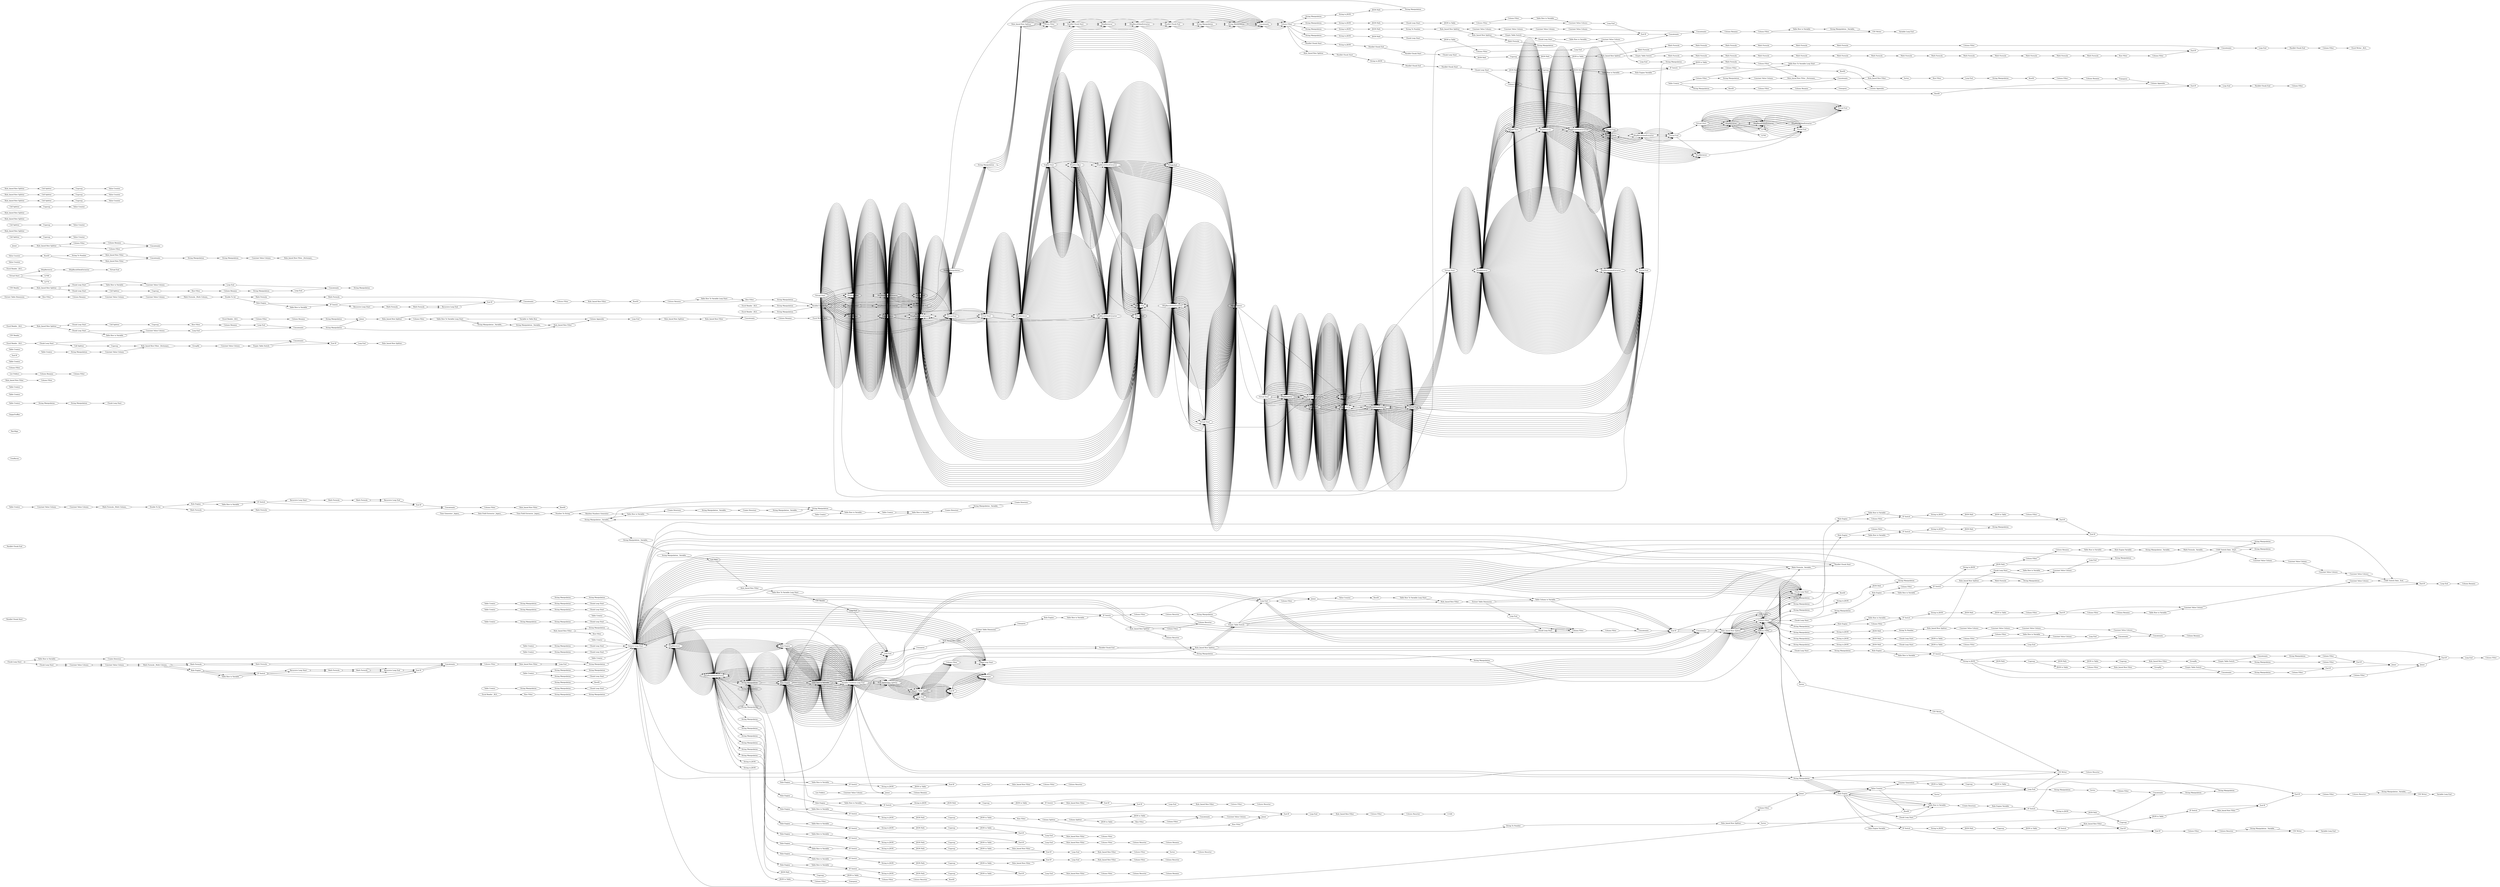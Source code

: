 digraph {
	9978 [label="Table Creator"]
	9994 [label="JSON Path"]
	9995 [label="String to JSON"]
	10007 [label=Ungroup]
	10008 [label="JSON to Table"]
	10013 [label="String Manipulation"]
	10020 [label="Table Creator"]
	10060 [label="String Manipulation"]
	10077 [label="Column Resorter"]
	10079 [label=Ungroup]
	10082 [label="JSON Path"]
	10083 [label="JSON to Table"]
	10086 [label="Rule_based Row Filter"]
	10087 [label=Sorter]
	10117 [label="Parallel Chunk Start"]
	10118 [label="Parallel Chunk End"]
	10154 [label="Column Filter"]
	10156 [label="Rule_based Row Filter"]
	10158 [label="String to JSON"]
	10162 [label="String Manipulation"]
	10166 [label="Table Creator"]
	10167 [label=Ungroup]
	10169 [label="Column Resorter"]
	10170 [label="String Manipulation"]
	10172 [label="JSON to Table"]
	10173 [label="JSON Path"]
	10174 [label="Table Row to Variable"]
	10176 [label="Loop End"]
	10177 [label="String Manipulation"]
	10179 [label="End IF"]
	10180 [label="Rule Engine"]
	10182 [label="IF Switch"]
	10184 [label="Rule Engine"]
	10187 [label="Table Row to Variable"]
	10193 [label="Loop End"]
	10194 [label="End IF"]
	10196 [label="String to JSON"]
	10202 [label="IF Switch"]
	10205 [label="String Manipulation"]
	10214 [label="Table Creator"]
	10215 [label="Recursive Loop Start"]
	10216 [label="Recursive Loop End"]
	10217 [label="Math Formula"]
	10220 [label="IF Switch"]
	10221 [label="Rule Engine"]
	10222 [label="Table Row to Variable"]
	10223 [label="Math Formula _Multi Column_"]
	10224 [label="Math Formula"]
	10225 [label="Double To Int"]
	10226 [label="Column Filter"]
	10227 [label="Math Formula"]
	10228 [label="Math Formula"]
	10231 [label=Concatenate]
	10232 [label="End IF"]
	10233 [label="Rule_based Row Filter"]
	10236 [label="Constant Value Column"]
	10237 [label="Constant Value Column"]
	10238 [label="Chunk Loop Start"]
	10240 [label="Table Creator"]
	10242 [label="Chunk Loop Start"]
	10243 [label="String Manipulation"]
	10245 [label="Column Resorter"]
	10250 [label="Rule Engine"]
	10251 [label="Table Row to Variable"]
	10252 [label="IF Switch"]
	10257 [label="End IF"]
	10259 [label="Chunk Loop Start"]
	10264 [label="Loop End"]
	10265 [label="String Manipulation"]
	10266 [label="JSON to Table"]
	10267 [label="String to JSON"]
	10268 [label="Rule_based Row Filter"]
	10270 [label="Rule_based Row Filter"]
	10271 [label="Column Filter"]
	10294 [label="Rule_based Row Filter"]
	10296 [label="String Manipulation"]
	10297 [label="Column Filter"]
	10298 [label=RowID]
	10321 [label="String Manipulation"]
	10322 [label="String Manipulation"]
	10325 [label="Chunk Loop Start"]
	10327 [label="String Manipulation"]
	10328 [label="Rule Engine"]
	10329 [label="Table Row to Variable"]
	10330 [label="IF Switch"]
	10331 [label="End IF"]
	10332 [label="Loop End"]
	10333 [label="Rule_based Row Filter"]
	10335 [label="Column Filter"]
	10336 [label="Column Resorter"]
	10337 [label="Column Rename"]
	10338 [label="Table Creator"]
	10359 [label="JSON to Table"]
	10360 [label="String to JSON"]
	10361 [label="JSON Path"]
	10362 [label=Ungroup]
	10363 [label="Column Resorter"]
	10364 [label="Column Filter"]
	10365 [label=RowID]
	10374 [label="String Manipulation"]
	10375 [label="Loop End"]
	10380 [label="End IF"]
	10381 [label="JSON to Table"]
	10382 [label="Rule_based Row Filter"]
	10384 [label="Rule Engine"]
	10385 [label="String Manipulation"]
	10386 [label="Table Creator"]
	10388 [label="Chunk Loop Start"]
	10390 [label="Column Resorter"]
	10391 [label="String Manipulation"]
	10394 [label="JSON Path"]
	10397 [label="Column Filter"]
	10398 [label=Ungroup]
	10399 [label="Table Row to Variable"]
	10400 [label="IF Switch"]
	10401 [label="String to JSON"]
	10403 [label="IF Switch"]
	10405 [label="Rule Engine"]
	10407 [label="End IF"]
	10409 [label="Row Filter"]
	10410 [label="Column Splitter"]
	10411 [label="JSON to Table"]
	10412 [label="Column Splitter"]
	10413 [label="JSON to Table"]
	10414 [label="Row Filter"]
	10415 [label="Column Filter"]
	10416 [label=Concatenate]
	10417 [label="Row Filter"]
	10427 [label="Constant Value Column"]
	10428 [label=Joiner]
	10429 [label="Table Creator"]
	10430 [label="End IF"]
	10431 [label="Chunk Loop Start"]
	10432 [label="JSON to Table"]
	10434 [label="Rule Engine"]
	10438 [label="Table Row to Variable"]
	10439 [label="IF Switch"]
	10440 [label="JSON Path"]
	10441 [label="Column Resorter"]
	10442 [label="Column Filter"]
	10443 [label="Column Rename"]
	10444 [label=Ungroup]
	10445 [label="String Manipulation"]
	10446 [label="Rule_based Row Filter"]
	10447 [label="String to JSON"]
	10448 [label="String Manipulation"]
	10449 [label="Loop End"]
	10450 [label=TreeRecon]
	10451 [label=PairAlign]
	10452 [label=SeqanTcoffee]
	10453 [label="String to JSON"]
	10454 [label="String Manipulation"]
	10456 [label="Column Resorter"]
	10457 [label="Rule_based Row Filter"]
	10458 [label="String Manipulation"]
	10459 [label="Rule Engine"]
	10461 [label="End IF"]
	10462 [label="Chunk Loop Start"]
	10463 [label="JSON to Table"]
	10464 [label="Column Filter"]
	10465 [label="JSON Path"]
	10466 [label="String Manipulation"]
	10467 [label="IF Switch"]
	10469 [label="Table Row to Variable"]
	10471 [label=Ungroup]
	10472 [label="Loop End"]
	10473 [label="Rule_based Row Filter"]
	10474 [label="Table Creator"]
	10476 [label="JSON to Table"]
	10486 [label="Table Creator"]
	10494 [label="String to JSON"]
	10495 [label="Column Filter"]
	10497 [label="Column Filter"]
	10498 [label="Rule Engine"]
	10499 [label="Loop End"]
	10500 [label="String Manipulation"]
	10501 [label="IF Switch"]
	10502 [label=Ungroup]
	10506 [label="JSON to Table"]
	10508 [label="End IF"]
	10509 [label="Chunk Loop Start"]
	10510 [label="Table Row to Variable"]
	10511 [label="String Manipulation"]
	10513 [label="Table Creator"]
	10514 [label="Rule_based Row Filter"]
	10515 [label="JSON Path"]
	10518 [label="String to JSON"]
	10519 [label=Transpose]
	10521 [label="Table Creator"]
	10378 [label=HttpResultDataExtractor]
	10556 [label="Generic Loop Start"]
	10557 [label="Variable Condition Loop End"]
	10558 [label="Table Row to Variable"]
	10559 [label=HttpRetriever]
	10560 [label="Rule Engine"]
	10378 [label=HttpResultDataExtractor]
	10556 [label="Generic Loop Start"]
	10557 [label="Variable Condition Loop End"]
	10558 [label="Table Row to Variable"]
	10559 [label=HttpRetriever]
	10560 [label="Rule Engine"]
	10378 [label=HttpResultDataExtractor]
	10556 [label="Generic Loop Start"]
	10557 [label="Variable Condition Loop End"]
	10558 [label="Table Row to Variable"]
	10559 [label=HttpRetriever]
	10560 [label="Rule Engine"]
	10378 [label=HttpResultDataExtractor]
	10556 [label="Generic Loop Start"]
	10557 [label="Variable Condition Loop End"]
	10558 [label="Table Row to Variable"]
	10559 [label=HttpRetriever]
	10560 [label="Rule Engine"]
	10378 [label=HttpResultDataExtractor]
	10556 [label="Generic Loop Start"]
	10557 [label="Variable Condition Loop End"]
	10558 [label="Table Row to Variable"]
	10559 [label=HttpRetriever]
	10560 [label="Rule Engine"]
	10378 [label=HttpResultDataExtractor]
	10556 [label="Generic Loop Start"]
	10557 [label="Variable Condition Loop End"]
	10558 [label="Table Row to Variable"]
	10559 [label=HttpRetriever]
	10560 [label="Rule Engine"]
	10378 [label=HttpResultDataExtractor]
	10556 [label="Generic Loop Start"]
	10557 [label="Variable Condition Loop End"]
	10558 [label="Table Row to Variable"]
	10559 [label=HttpRetriever]
	10560 [label="Rule Engine"]
	10378 [label=HttpResultDataExtractor]
	10556 [label="Generic Loop Start"]
	10557 [label="Variable Condition Loop End"]
	10558 [label="Table Row to Variable"]
	10559 [label=HttpRetriever]
	10560 [label="Rule Engine"]
	10378 [label=HttpResultDataExtractor]
	10556 [label="Generic Loop Start"]
	10557 [label="Variable Condition Loop End"]
	10558 [label="Table Row to Variable"]
	10559 [label=HttpRetriever]
	10560 [label="Rule Engine"]
	10378 [label=HttpResultDataExtractor]
	10556 [label="Generic Loop Start"]
	10557 [label="Variable Condition Loop End"]
	10558 [label="Table Row to Variable"]
	10559 [label=HttpRetriever]
	10560 [label="Rule Engine"]
	11158 [label="String Manipulation _Variable_"]
	11159 [label="String Manipulation _Variable_"]
	11160 [label="String Manipulation _Variable_"]
	11161 [label="Table Row to Variable"]
	11163 [label="String Manipulation _Variable_"]
	11164 [label="Create Directory"]
	11166 [label="String Manipulation _Variable_"]
	11167 [label="Table Row to Variable"]
	11168 [label="Create Directory"]
	11170 [label="Create Directory"]
	11171 [label="Table Creator"]
	11172 [label="Create Directory"]
	11173 [label="String Manipulation _Variable_"]
	11174 [label="Table Creator"]
	11271 [label="Table Creator"]
	11210 [label="IF Switch"]
	11211 [label="String Manipulation"]
	11215 [label="End IF"]
	11217 [label="String to JSON"]
	11219 [label="Column Filter"]
	11229 [label="JSON to Table"]
	11230 [label=Ungroup]
	11231 [label="JSON to Table"]
	11264 [label="Column Resorter"]
	11212 [label="Table Row to Variable"]
	11213 [label="Rule Engine"]
	11216 [label="String Manipulation"]
	10378 [label=HttpResultDataExtractor]
	10556 [label="Generic Loop Start"]
	10557 [label="Variable Condition Loop End"]
	10558 [label="Table Row to Variable"]
	10559 [label=HttpRetriever]
	11188 [label="String Manipulation"]
	11189 [label="Rule Engine"]
	11235 [label="IF Switch"]
	11236 [label="Rule Engine"]
	11239 [label="Chunk Loop Start"]
	11240 [label="Recursive Loop Start"]
	11242 [label="Column Filter"]
	11243 [label=Concatenate]
	11245 [label="Constant Value Column"]
	11246 [label="Math Formula"]
	11247 [label="Math Formula"]
	11248 [label="Loop End"]
	11249 [label="Constant Value Column"]
	11250 [label="Math Formula _Multi Column_"]
	11251 [label="Rule_based Row Filter"]
	11253 [label="Math Formula"]
	11254 [label="Math Formula"]
	11255 [label="Recursive Loop End"]
	11256 [label="End IF"]
	11257 [label="Table Row to Variable"]
	11303 [label="String Manipulation"]
	11260 [label="IF Switch"]
	11262 [label="End IF"]
	11235 [label="IF Switch"]
	11236 [label="Rule Engine"]
	11239 [label="Chunk Loop Start"]
	11240 [label="Recursive Loop Start"]
	11242 [label="Column Filter"]
	11243 [label=Concatenate]
	11245 [label="Constant Value Column"]
	11246 [label="Math Formula"]
	11247 [label="Math Formula"]
	11248 [label="Loop End"]
	11249 [label="Constant Value Column"]
	11250 [label="Math Formula _Multi Column_"]
	11251 [label="Rule_based Row Filter"]
	11253 [label="Math Formula"]
	11254 [label="Math Formula"]
	11255 [label="Recursive Loop End"]
	11256 [label="End IF"]
	11257 [label="Table Row to Variable"]
	11302 [label="String Manipulation"]
	11212 [label="Table Row to Variable"]
	11213 [label="Rule Engine"]
	11216 [label="String Manipulation"]
	10378 [label=HttpResultDataExtractor]
	10556 [label="Generic Loop Start"]
	10557 [label="Variable Condition Loop End"]
	10558 [label="Table Row to Variable"]
	10559 [label=HttpRetriever]
	11188 [label="String Manipulation"]
	11189 [label="Rule Engine"]
	11305 [label="Rule Engine Variable"]
	11306 [label="JSON Path"]
	11310 [label="String Manipulation _Variable_"]
	11311 [label="CSV Writer"]
	11312 [label="Chunk Loop Start"]
	11314 [label="Table Row to Variable"]
	11315 [label="Create Directory"]
	11316 [label="Variable Loop End"]
	11317 [label="JSON to Table"]
	11318 [label="Column Filter"]
	11319 [label="Rule_based Row Filter"]
	11320 [label="String to JSON"]
	11321 [label="Column Resorter"]
	11322 [label=Ungroup]
	11323 [label="IF Switch"]
	11324 [label="End IF"]
	11153 [label="Number To String"]
	11154 [label="Time Generator _legacy_"]
	11155 [label="Time Field Extractor _legacy_"]
	11156 [label="Date Field Extractor _legacy_"]
	11157 [label="Random Numbers Generator"]
	11159 [label="Table Row to Variable"]
	11160 [label="String Manipulation"]
	11161 [label="Table Row to Variable"]
	11331 [label="Table Creator"]
	11334 [label="Constant Value Column"]
	11343 [label=Joiner]
	11344 [label="Column Rename"]
	11348 [label="Rule_based Row Filter"]
	11354 [label="Column Filter"]
	11355 [label="List Folders"]
	11356 [label="Column Rename"]
	11357 [label="Column Filter"]
	11358 [label="Rule_based Row Filter"]
	10378 [label=HttpResultDataExtractor]
	10556 [label="Generic Loop Start"]
	10557 [label="Variable Condition Loop End"]
	10558 [label="Table Row to Variable"]
	10559 [label=HttpRetriever]
	11188 [label="String Manipulation"]
	11189 [label="Rule Engine"]
	11333 [label="Rule_based Row Splitter"]
	11358 [label="Parallel Chunk End"]
	11359 [label="Parallel Chunk Start"]
	11361 [label=Concatenate]
	11380 [label="Empty Table Switch"]
	11381 [label="End IF"]
	11382 [label="Chunk Loop Start"]
	11383 [label="Loop End"]
	11385 [label="Column Filter"]
	11386 [label="Rule_based Row Splitter"]
	11389 [label="Extract Table Dimension"]
	11391 [label="Table Column to Variable"]
	11392 [label="Math Formula _Variable_"]
	10378 [label=HttpResultDataExtractor]
	10556 [label="Generic Loop Start"]
	10557 [label="Variable Condition Loop End"]
	10558 [label="Table Row to Variable"]
	10559 [label=HttpRetriever]
	11188 [label="String Manipulation"]
	11189 [label="Rule Engine"]
	10378 [label=HttpResultDataExtractor]
	10556 [label="Generic Loop Start"]
	10557 [label="Variable Condition Loop End"]
	10558 [label="Table Row to Variable"]
	10559 [label=HttpRetriever]
	11188 [label="String Manipulation"]
	11189 [label="Rule Engine"]
	11395 [label="Column Filter"]
	11396 [label="Loop End"]
	11397 [label="Chunk Loop Start"]
	11399 [label="Column Filter"]
	11400 [label="Column Filter"]
	11163 [label="String Manipulation _Variable_"]
	11167 [label="Table Row to Variable"]
	11171 [label="Table Creator"]
	11175 [label="List Files"]
	11176 [label="Rule_based Row Filter"]
	11177 [label="Table Row To Variable Loop Start"]
	11178 [label="CSV Reader"]
	11179 [label="Loop End"]
	11180 [label="Rule_based Row Splitter"]
	11181 [label="Column Filter"]
	11182 [label="Column Resorter"]
	11189 [label="String Manipulation"]
	11191 [label="Column Resorter"]
	11192 [label="String Manipulation"]
	11193 [label=Sorter]
	11196 [label="String To Number"]
	11197 [label="Rule_based Row Splitter"]
	11198 [label=Joiner]
	11199 [label="Column Filter"]
	11202 [label="String Manipulation"]
	11203 [label=Sorter]
	11204 [label="Column Filter"]
	11206 [label=Concatenate]
	11207 [label=Sorter]
	11210 [label="Value Counter"]
	11211 [label=RowID]
	11212 [label="Table Row To Variable Loop Start"]
	11213 [label="Rule_based Row Filter"]
	11214 [label=Sorter]
	11215 [label="Loop End"]
	11216 [label=RowID]
	11217 [label="Counter Generation"]
	11218 [label="String Manipulation _Variable_"]
	11219 [label="CSV Writer"]
	11220 [label="String Manipulation"]
	11221 [label="String Manipulation _Variable_"]
	11223 [label="CSV Writer"]
	11224 [label="String Manipulation"]
	11362 [label="Rule Engine"]
	11363 [label=Transpose]
	11365 [label="Rule_based Row Filter"]
	11366 [label="Extract Table Dimension"]
	11367 [label=Transpose]
	11368 [label="Table Row to Variable"]
	11369 [label="IF Switch"]
	11370 [label="Value Counter"]
	11371 [label="Column Filter"]
	11372 [label="Rule_based Row Filter"]
	11373 [label="Column Filter"]
	11374 [label="CSV Writer"]
	11375 [label=Concatenate]
	11376 [label="Column Resorter"]
	11377 [label="String Manipulation"]
	11378 [label=Joiner]
	11379 [label="Column Filter"]
	11380 [label="String To Number"]
	11381 [label="String Manipulation"]
	11382 [label="String Manipulation"]
	11383 [label="Rule_based Row Splitter"]
	11384 [label=RowID]
	11385 [label=Sorter]
	11386 [label="Counter Generation"]
	11387 [label=RowID]
	11388 [label="Loop End"]
	11389 [label=Sorter]
	11390 [label="Table Row To Variable Loop Start"]
	11391 [label=Sorter]
	11392 [label="Table Creator"]
	11393 [label="Table Creator"]
	11394 [label="End IF"]
	11396 [label="Extract Column Header"]
	11397 [label="String Manipulation"]
	11398 [label="String Manipulation"]
	11399 [label="String Manipulation"]
	11212 [label="Table Row to Variable"]
	11213 [label="Rule Engine"]
	11216 [label="String Manipulation"]
	10378 [label=HttpResultDataExtractor]
	10556 [label="Generic Loop Start"]
	10557 [label="Variable Condition Loop End"]
	10558 [label="Table Row to Variable"]
	10559 [label=HttpRetriever]
	11188 [label="String Manipulation"]
	11189 [label="Rule Engine"]
	11333 [label="Rule_based Row Splitter"]
	11358 [label="Parallel Chunk End"]
	11359 [label="Parallel Chunk Start"]
	11361 [label=Concatenate]
	11380 [label="Empty Table Switch"]
	11381 [label="End IF"]
	11382 [label="Chunk Loop Start"]
	11383 [label="Loop End"]
	11385 [label="Column Filter"]
	11386 [label="Rule_based Row Splitter"]
	11389 [label="Extract Table Dimension"]
	11391 [label="Table Column to Variable"]
	11392 [label="Math Formula _Variable_"]
	10378 [label=HttpResultDataExtractor]
	10556 [label="Generic Loop Start"]
	10557 [label="Variable Condition Loop End"]
	10558 [label="Table Row to Variable"]
	10559 [label=HttpRetriever]
	11188 [label="String Manipulation"]
	11189 [label="Rule Engine"]
	10378 [label=HttpResultDataExtractor]
	10556 [label="Generic Loop Start"]
	10557 [label="Variable Condition Loop End"]
	10558 [label="Table Row to Variable"]
	10559 [label=HttpRetriever]
	11188 [label="String Manipulation"]
	11189 [label="Rule Engine"]
	11395 [label="Column Filter"]
	11396 [label="Loop End"]
	11397 [label="Chunk Loop Start"]
	11399 [label="Column Filter"]
	11400 [label="Column Filter"]
	11212 [label="Table Row to Variable"]
	11213 [label="Rule Engine"]
	11216 [label="String Manipulation"]
	11325 [label="String Manipulation"]
	11333 [label="Rule_based Row Splitter"]
	11361 [label=Concatenate]
	11380 [label="Empty Table Switch"]
	11381 [label="End IF"]
	11382 [label="Chunk Loop Start"]
	11383 [label="Loop End"]
	11385 [label="Column Filter"]
	11386 [label="Rule_based Row Splitter"]
	10378 [label=HttpResultDataExtractor]
	10556 [label="Generic Loop Start"]
	10557 [label="Variable Condition Loop End"]
	10558 [label="Table Row to Variable"]
	10559 [label=HttpRetriever]
	11188 [label="String Manipulation"]
	11189 [label="Rule Engine"]
	10378 [label=HttpResultDataExtractor]
	10556 [label="Generic Loop Start"]
	10557 [label="Variable Condition Loop End"]
	10558 [label="Table Row to Variable"]
	10559 [label=HttpRetriever]
	11188 [label="String Manipulation"]
	11189 [label="Rule Engine"]
	11395 [label="Column Filter"]
	11396 [label="Loop End"]
	11397 [label="Chunk Loop Start"]
	11399 [label="Column Filter"]
	11400 [label="Column Filter"]
	10378 [label=HttpResultDataExtractor]
	10556 [label="Generic Loop Start"]
	10557 [label="Variable Condition Loop End"]
	10558 [label="Table Row to Variable"]
	10559 [label=HttpRetriever]
	11188 [label="String Manipulation"]
	11189 [label="Rule Engine"]
	11418 [label="Create Directory"]
	11419 [label="Chunk Loop Start"]
	11421 [label="Column Resorter"]
	11422 [label="IF Switch"]
	11423 [label="CSV Writer"]
	11424 [label="Variable Loop End"]
	11425 [label="End IF"]
	11426 [label="String Manipulation _Variable_"]
	11427 [label="Rule_based Row Filter"]
	11428 [label="String to JSON"]
	11429 [label=Ungroup]
	11430 [label="Column Filter"]
	11431 [label="IF Switch"]
	11432 [label="End IF"]
	11433 [label="JSON Path"]
	11434 [label="Rule Engine Variable"]
	11435 [label="JSON to Table"]
	11436 [label=RowID]
	11573 [label="List Folders"]
	11574 [label="Table Creator"]
	11386 [label="Rule_based Row Splitter"]
	10378 [label=HttpResultDataExtractor]
	10556 [label="Generic Loop Start"]
	10557 [label="Variable Condition Loop End"]
	10558 [label="Table Row to Variable"]
	10559 [label=HttpRetriever]
	11188 [label="String Manipulation"]
	11189 [label="Rule Engine"]
	11395 [label="Column Filter"]
	11396 [label="Loop End"]
	11397 [label="Chunk Loop Start"]
	11399 [label="Column Filter"]
	11400 [label="Column Filter"]
	10378 [label=HttpResultDataExtractor]
	10556 [label="Generic Loop Start"]
	10557 [label="Variable Condition Loop End"]
	10558 [label="Table Row to Variable"]
	10559 [label=HttpRetriever]
	11188 [label="String Manipulation"]
	11189 [label="Rule Engine"]
	11662 [label="Rule_based Row Splitter"]
	11664 [label="Empty Table Switch"]
	11665 [label="Loop End"]
	11666 [label="Column Filter"]
	11667 [label="Chunk Loop Start"]
	10378 [label=HttpResultDataExtractor]
	10556 [label="Generic Loop Start"]
	10557 [label="Variable Condition Loop End"]
	10558 [label="Table Row to Variable"]
	10559 [label=HttpRetriever]
	11188 [label="String Manipulation"]
	11189 [label="Rule Engine"]
	11669 [label=Concatenate]
	11670 [label="End IF"]
	11698 [label="IF Switch"]
	11700 [label="Rule Engine"]
	11701 [label="String Manipulation"]
	11708 [label="String to JSON"]
	11386 [label="Rule_based Row Splitter"]
	10378 [label=HttpResultDataExtractor]
	10556 [label="Generic Loop Start"]
	10557 [label="Variable Condition Loop End"]
	10558 [label="Table Row to Variable"]
	10559 [label=HttpRetriever]
	11188 [label="String Manipulation"]
	11189 [label="Rule Engine"]
	11395 [label="Column Filter"]
	11396 [label="Loop End"]
	11397 [label="Chunk Loop Start"]
	11399 [label="Column Filter"]
	11400 [label="Column Filter"]
	10378 [label=HttpResultDataExtractor]
	10556 [label="Generic Loop Start"]
	10557 [label="Variable Condition Loop End"]
	10558 [label="Table Row to Variable"]
	10559 [label=HttpRetriever]
	11188 [label="String Manipulation"]
	11189 [label="Rule Engine"]
	11662 [label="Rule_based Row Splitter"]
	11664 [label="Empty Table Switch"]
	11665 [label="Loop End"]
	11666 [label="Column Filter"]
	11667 [label="Chunk Loop Start"]
	10378 [label=HttpResultDataExtractor]
	10556 [label="Generic Loop Start"]
	10557 [label="Variable Condition Loop End"]
	10558 [label="Table Row to Variable"]
	10559 [label=HttpRetriever]
	11188 [label="String Manipulation"]
	11189 [label="Rule Engine"]
	11669 [label=Concatenate]
	11670 [label="End IF"]
	11719 [label="Chunk Loop Start"]
	11720 [label="Table Row to Variable"]
	11865 [label="End IF"]
	11869 [label=Concatenate]
	11883 [label="Empty Table Switch"]
	12142 [label="Table Row to Variable"]
	12143 [label="IF Switch"]
	12144 [label="Loop End"]
	12145 [label="Rule Engine"]
	12146 [label="JSON Path"]
	12147 [label="CSV Reader"]
	12148 [label="JSON to Table"]
	12149 [label=Concatenate]
	12150 [label="Chunk Loop Start"]
	12151 [label=Ungroup]
	12152 [label=GroupBy]
	12153 [label="Empty Table Switch"]
	12154 [label="JSON to Table"]
	12155 [label="End IF"]
	12156 [label="Column Filter"]
	12157 [label=GroupBy]
	12158 [label="Column Filter"]
	12159 [label="String Manipulation"]
	12160 [label="Column Filter"]
	12161 [label="End IF"]
	12162 [label="JSON Path"]
	12163 [label="Row Filter"]
	12164 [label=Joiner]
	12165 [label="String to JSON"]
	12166 [label="String Manipulation"]
	12167 [label="Rule_based Row Filter"]
	11386 [label="Rule_based Row Splitter"]
	10378 [label=HttpResultDataExtractor]
	10556 [label="Generic Loop Start"]
	10557 [label="Variable Condition Loop End"]
	10558 [label="Table Row to Variable"]
	10559 [label=HttpRetriever]
	11188 [label="String Manipulation"]
	11189 [label="Rule Engine"]
	11395 [label="Column Filter"]
	11396 [label="Loop End"]
	11397 [label="Chunk Loop Start"]
	11399 [label="Column Filter"]
	11400 [label="Column Filter"]
	10378 [label=HttpResultDataExtractor]
	10556 [label="Generic Loop Start"]
	10557 [label="Variable Condition Loop End"]
	10558 [label="Table Row to Variable"]
	10559 [label=HttpRetriever]
	11188 [label="String Manipulation"]
	11189 [label="Rule Engine"]
	11662 [label="Rule_based Row Splitter"]
	11664 [label="Empty Table Switch"]
	11665 [label="Loop End"]
	11666 [label="Column Filter"]
	11667 [label="Chunk Loop Start"]
	10378 [label=HttpResultDataExtractor]
	10556 [label="Generic Loop Start"]
	10557 [label="Variable Condition Loop End"]
	10558 [label="Table Row to Variable"]
	10559 [label=HttpRetriever]
	11188 [label="String Manipulation"]
	11189 [label="Rule Engine"]
	11669 [label=Concatenate]
	11670 [label="End IF"]
	12169 [label="String Manipulation"]
	12170 [label="String Manipulation"]
	12171 [label="Column Filter"]
	12172 [label=Ungroup]
	12173 [label="Column Filter"]
	12174 [label="Rule_based Row Filter"]
	12175 [label=Joiner]
	12176 [label="Rule_based Row Filter"]
	12191 [label="Empty Table Switch"]
	12192 [label=Concatenate]
	12194 [label="End IF"]
	12195 [label="String Manipulation"]
	12196 [label="Column Filter"]
	12202 [label="Excel Reader _XLS_"]
	12203 [label="String Manipulation"]
	12227 [label="Table Creator"]
	12228 [label="Excel Reader _XLS_"]
	12229 [label=Ungroup]
	12230 [label="String Manipulation"]
	12231 [label="Rule_based Row Splitter"]
	12232 [label=GroupBy]
	12234 [label="Constant Value Column"]
	12235 [label="Rule_based Row Filter _Dictionary_"]
	12236 [label="Loop End"]
	12238 [label="Cell Splitter"]
	12239 [label="Constant Value Column"]
	12240 [label="Chunk Loop Start"]
	12242 [label="String Manipulation"]
	12243 [label="Row Filter"]
	12245 [label="CASE Switch Data _Start_"]
	12246 [label="Column Filter"]
	12247 [label="Table Row to Variable"]
	12248 [label="Column Rename"]
	12249 [label="Rule Engine Variable"]
	12250 [label="CASE Switch Data _End_"]
	12251 [label="String Manipulation"]
	12253 [label="Math Formula _Variable_"]
	12254 [label="String Manipulation _Variable_"]
	12255 [label="String to JSON"]
	12256 [label="Table Row to Variable"]
	12257 [label="JSON Path"]
	11386 [label="Rule_based Row Splitter"]
	10378 [label=HttpResultDataExtractor]
	10556 [label="Generic Loop Start"]
	10557 [label="Variable Condition Loop End"]
	10558 [label="Table Row to Variable"]
	10559 [label=HttpRetriever]
	11188 [label="String Manipulation"]
	11189 [label="Rule Engine"]
	11395 [label="Column Filter"]
	11396 [label="Loop End"]
	11397 [label="Chunk Loop Start"]
	11399 [label="Column Filter"]
	11400 [label="Column Filter"]
	10378 [label=HttpResultDataExtractor]
	10556 [label="Generic Loop Start"]
	10557 [label="Variable Condition Loop End"]
	10558 [label="Table Row to Variable"]
	10559 [label=HttpRetriever]
	11188 [label="String Manipulation"]
	11189 [label="Rule Engine"]
	11662 [label="Rule_based Row Splitter"]
	11664 [label="Empty Table Switch"]
	11665 [label="Loop End"]
	11666 [label="Column Filter"]
	11667 [label="Chunk Loop Start"]
	10378 [label=HttpResultDataExtractor]
	10556 [label="Generic Loop Start"]
	10557 [label="Variable Condition Loop End"]
	10558 [label="Table Row to Variable"]
	10559 [label=HttpRetriever]
	11188 [label="String Manipulation"]
	11189 [label="Rule Engine"]
	11669 [label=Concatenate]
	11670 [label="End IF"]
	12259 [label="IF Switch"]
	12260 [label="String Manipulation"]
	12261 [label="Rule Engine"]
	12263 [label="String Manipulation"]
	12265 [label="String Manipulation"]
	12266 [label="Table Row to Variable"]
	12267 [label="IF Switch"]
	11386 [label="Rule_based Row Splitter"]
	10378 [label=HttpResultDataExtractor]
	10556 [label="Generic Loop Start"]
	10557 [label="Variable Condition Loop End"]
	10558 [label="Table Row to Variable"]
	10559 [label=HttpRetriever]
	11188 [label="String Manipulation"]
	11189 [label="Rule Engine"]
	11395 [label="Column Filter"]
	11396 [label="Loop End"]
	11397 [label="Chunk Loop Start"]
	11399 [label="Column Filter"]
	11400 [label="Column Filter"]
	10378 [label=HttpResultDataExtractor]
	10556 [label="Generic Loop Start"]
	10557 [label="Variable Condition Loop End"]
	10558 [label="Table Row to Variable"]
	10559 [label=HttpRetriever]
	11188 [label="String Manipulation"]
	11189 [label="Rule Engine"]
	11662 [label="Rule_based Row Splitter"]
	11664 [label="Empty Table Switch"]
	11665 [label="Loop End"]
	11666 [label="Column Filter"]
	11667 [label="Chunk Loop Start"]
	10378 [label=HttpResultDataExtractor]
	10556 [label="Generic Loop Start"]
	10557 [label="Variable Condition Loop End"]
	10558 [label="Table Row to Variable"]
	10559 [label=HttpRetriever]
	11188 [label="String Manipulation"]
	11189 [label="Rule Engine"]
	11669 [label=Concatenate]
	11670 [label="End IF"]
	12270 [label="String to JSON"]
	12271 [label="Rule Engine"]
	12273 [label="Column Filter"]
	12274 [label="Column Filter"]
	12275 [label="Column Filter"]
	12282 [label="JSON Path"]
	12283 [label="JSON to Table"]
	12284 [label="Column Filter"]
	12285 [label="End IF"]
	12286 [label="End IF"]
	12288 [label="Column Filter"]
	12289 [label="String Manipulation"]
	12290 [label="String Manipulation"]
	12291 [label="String to JSON"]
	11386 [label="Rule_based Row Splitter"]
	10378 [label=HttpResultDataExtractor]
	10556 [label="Generic Loop Start"]
	10557 [label="Variable Condition Loop End"]
	10558 [label="Table Row to Variable"]
	10559 [label=HttpRetriever]
	11188 [label="String Manipulation"]
	11189 [label="Rule Engine"]
	11395 [label="Column Filter"]
	11396 [label="Loop End"]
	11397 [label="Chunk Loop Start"]
	11399 [label="Column Filter"]
	11400 [label="Column Filter"]
	10378 [label=HttpResultDataExtractor]
	10556 [label="Generic Loop Start"]
	10557 [label="Variable Condition Loop End"]
	10558 [label="Table Row to Variable"]
	10559 [label=HttpRetriever]
	11188 [label="String Manipulation"]
	11189 [label="Rule Engine"]
	11662 [label="Rule_based Row Splitter"]
	11664 [label="Empty Table Switch"]
	11665 [label="Loop End"]
	11666 [label="Column Filter"]
	11667 [label="Chunk Loop Start"]
	10378 [label=HttpResultDataExtractor]
	10556 [label="Generic Loop Start"]
	10557 [label="Variable Condition Loop End"]
	10558 [label="Table Row to Variable"]
	10559 [label=HttpRetriever]
	11188 [label="String Manipulation"]
	11189 [label="Rule Engine"]
	11669 [label=Concatenate]
	11670 [label="End IF"]
	12293 [label="Table Row to Variable"]
	12295 [label="JSON Path"]
	12296 [label="Rule Engine"]
	12297 [label="End IF"]
	12298 [label="IF Switch"]
	12299 [label="JSON to Table"]
	12300 [label="Constant Value Column"]
	12301 [label="Column Filter"]
	12302 [label="Table Row to Variable"]
	12303 [label="Column Rename"]
	12304 [label="Constant Value Column"]
	12305 [label="Constant Value Column"]
	12306 [label="Constant Value Column"]
	12311 [label="Constant Value Column"]
	12312 [label="Constant Value Column"]
	12313 [label="Loop End"]
	12315 [label="End IF"]
	12316 [label="Column Filter"]
	12317 [label="Column Rename"]
	12318 [label="JSON Path"]
	12570 [label="String to JSON"]
	12571 [label="String Manipulation"]
	12572 [label="String Manipulation"]
	12573 [label="String Manipulation"]
	12574 [label=Concatenate]
	12575 [label="Chunk Loop Start"]
	12576 [label="Constant Value Column"]
	12577 [label="String Manipulation"]
	11386 [label="Rule_based Row Splitter"]
	10378 [label=HttpResultDataExtractor]
	10556 [label="Generic Loop Start"]
	10557 [label="Variable Condition Loop End"]
	10558 [label="Table Row to Variable"]
	10559 [label=HttpRetriever]
	11188 [label="String Manipulation"]
	11189 [label="Rule Engine"]
	11395 [label="Column Filter"]
	11396 [label="Loop End"]
	11397 [label="Chunk Loop Start"]
	11399 [label="Column Filter"]
	11400 [label="Column Filter"]
	10378 [label=HttpResultDataExtractor]
	10556 [label="Generic Loop Start"]
	10557 [label="Variable Condition Loop End"]
	10558 [label="Table Row to Variable"]
	10559 [label=HttpRetriever]
	11188 [label="String Manipulation"]
	11189 [label="Rule Engine"]
	11662 [label="Rule_based Row Splitter"]
	11664 [label="Empty Table Switch"]
	11665 [label="Loop End"]
	11666 [label="Column Filter"]
	11667 [label="Chunk Loop Start"]
	10378 [label=HttpResultDataExtractor]
	10556 [label="Generic Loop Start"]
	10557 [label="Variable Condition Loop End"]
	10558 [label="Table Row to Variable"]
	10559 [label=HttpRetriever]
	11188 [label="String Manipulation"]
	11189 [label="Rule Engine"]
	11669 [label=Concatenate]
	11670 [label="End IF"]
	12579 [label="Constant Value Column"]
	12580 [label="String to JSON"]
	12581 [label="Loop End"]
	12582 [label="Constant Value Column"]
	12583 [label="String Manipulation"]
	11386 [label="Rule_based Row Splitter"]
	10378 [label=HttpResultDataExtractor]
	10556 [label="Generic Loop Start"]
	10557 [label="Variable Condition Loop End"]
	10558 [label="Table Row to Variable"]
	10559 [label=HttpRetriever]
	11188 [label="String Manipulation"]
	11189 [label="Rule Engine"]
	11395 [label="Column Filter"]
	11396 [label="Loop End"]
	11397 [label="Chunk Loop Start"]
	11399 [label="Column Filter"]
	11400 [label="Column Filter"]
	10378 [label=HttpResultDataExtractor]
	10556 [label="Generic Loop Start"]
	10557 [label="Variable Condition Loop End"]
	10558 [label="Table Row to Variable"]
	10559 [label=HttpRetriever]
	11188 [label="String Manipulation"]
	11189 [label="Rule Engine"]
	11662 [label="Rule_based Row Splitter"]
	11664 [label="Empty Table Switch"]
	11665 [label="Loop End"]
	11666 [label="Column Filter"]
	11667 [label="Chunk Loop Start"]
	10378 [label=HttpResultDataExtractor]
	10556 [label="Generic Loop Start"]
	10557 [label="Variable Condition Loop End"]
	10558 [label="Table Row to Variable"]
	10559 [label=HttpRetriever]
	11188 [label="String Manipulation"]
	11189 [label="Rule Engine"]
	11669 [label=Concatenate]
	11670 [label="End IF"]
	12585 [label="JSON Path"]
	12586 [label="JSON Path"]
	12587 [label="Column Filter"]
	12588 [label="Table Row to Variable"]
	12589 [label="Table Row to Variable"]
	12590 [label="Rule_based Row Splitter"]
	12591 [label="Rule_based Row Splitter"]
	12592 [label="Constant Value Column"]
	12593 [label="String Manipulation"]
	12594 [label="Loop End"]
	12595 [label="String Manipulation"]
	12597 [label="String To Number"]
	12598 [label="JSON Path"]
	12599 [label="String to JSON"]
	12600 [label="String Manipulation"]
	12601 [label="Constant Value Column"]
	12602 [label="Column Filter"]
	12603 [label="Chunk Loop Start"]
	12604 [label="Chunk Loop Start"]
	11386 [label="Rule_based Row Splitter"]
	10378 [label=HttpResultDataExtractor]
	10556 [label="Generic Loop Start"]
	10557 [label="Variable Condition Loop End"]
	10558 [label="Table Row to Variable"]
	10559 [label=HttpRetriever]
	11188 [label="String Manipulation"]
	11189 [label="Rule Engine"]
	11395 [label="Column Filter"]
	11396 [label="Loop End"]
	11397 [label="Chunk Loop Start"]
	11399 [label="Column Filter"]
	11400 [label="Column Filter"]
	10378 [label=HttpResultDataExtractor]
	10556 [label="Generic Loop Start"]
	10557 [label="Variable Condition Loop End"]
	10558 [label="Table Row to Variable"]
	10559 [label=HttpRetriever]
	11188 [label="String Manipulation"]
	11189 [label="Rule Engine"]
	11662 [label="Rule_based Row Splitter"]
	11664 [label="Empty Table Switch"]
	11665 [label="Loop End"]
	11666 [label="Column Filter"]
	11667 [label="Chunk Loop Start"]
	10378 [label=HttpResultDataExtractor]
	10556 [label="Generic Loop Start"]
	10557 [label="Variable Condition Loop End"]
	10558 [label="Table Row to Variable"]
	10559 [label=HttpRetriever]
	11188 [label="String Manipulation"]
	11189 [label="Rule Engine"]
	11669 [label=Concatenate]
	11670 [label="End IF"]
	12607 [label="String to JSON"]
	11386 [label="Rule_based Row Splitter"]
	10378 [label=HttpResultDataExtractor]
	10556 [label="Generic Loop Start"]
	10557 [label="Variable Condition Loop End"]
	10558 [label="Table Row to Variable"]
	10559 [label=HttpRetriever]
	11188 [label="String Manipulation"]
	11189 [label="Rule Engine"]
	11395 [label="Column Filter"]
	11396 [label="Loop End"]
	11397 [label="Chunk Loop Start"]
	11399 [label="Column Filter"]
	11400 [label="Column Filter"]
	10378 [label=HttpResultDataExtractor]
	10556 [label="Generic Loop Start"]
	10557 [label="Variable Condition Loop End"]
	10558 [label="Table Row to Variable"]
	10559 [label=HttpRetriever]
	11188 [label="String Manipulation"]
	11189 [label="Rule Engine"]
	11662 [label="Rule_based Row Splitter"]
	11664 [label="Empty Table Switch"]
	11665 [label="Loop End"]
	11666 [label="Column Filter"]
	11667 [label="Chunk Loop Start"]
	10378 [label=HttpResultDataExtractor]
	10556 [label="Generic Loop Start"]
	10557 [label="Variable Condition Loop End"]
	10558 [label="Table Row to Variable"]
	10559 [label=HttpRetriever]
	11188 [label="String Manipulation"]
	11189 [label="Rule Engine"]
	11669 [label=Concatenate]
	11670 [label="End IF"]
	12610 [label="JSON to Table"]
	12611 [label="Loop End"]
	12612 [label="JSON to Table"]
	12613 [label="String Manipulation"]
	12614 [label="JSON Path"]
	12615 [label="Math Formula"]
	12616 [label="Column Rename"]
	12617 [label="Column Filter"]
	12618 [label=Concatenate]
	12619 [label="Constant Value Column"]
	12985 [label="Rule_based Row Splitter"]
	12990 [label="Chunk Loop Start"]
	12991 [label="Cell Splitter"]
	12992 [label=Ungroup]
	12993 [label="Row Filter"]
	12999 [label="Column Rename"]
	13001 [label="Table Row to Variable"]
	13002 [label="Chunk Loop Start"]
	13003 [label="Loop End"]
	13004 [label="Constant Value Column"]
	13005 [label="Loop End"]
	13006 [label=Concatenate]
	13007 [label="String Manipulation"]
	13148 [label="Row Filter"]
	13153 [label="CSV Reader"]
	13154 [label="Table Row To Variable Loop Start"]
	13146 [label="Constant Value Column"]
	13147 [label="Math Formula"]
	13149 [label="Extract Table Dimension"]
	13150 [label="Loop End"]
	13151 [label="Row Filter"]
	13152 [label="Math Formula _Multi Column_"]
	13155 [label="Rule_based Row Splitter"]
	13156 [label="String Manipulation"]
	13157 [label="Math Formula"]
	13158 [label="String Manipulation"]
	13159 [label="Row Filter"]
	13160 [label="Cell Splitter"]
	13161 [label="Recursive Loop Start"]
	13162 [label="Chunk Loop Start"]
	13163 [label="Column Rename"]
	13164 [label="Math Formula"]
	13165 [label="Loop End"]
	13166 [label="Double To Int"]
	13167 [label="Math Formula"]
	13168 [label="Rule Engine"]
	13169 [label="Column Rename"]
	13170 [label="Chunk Loop Start"]
	13171 [label="End IF"]
	13172 [label="IF Switch"]
	13173 [label="Table Row to Variable"]
	13174 [label="Rule_based Row Filter"]
	13175 [label="Constant Value Column"]
	13176 [label="Column Filter"]
	13177 [label="Recursive Loop End"]
	13178 [label=RowID]
	13179 [label="Table Row to Variable"]
	13180 [label=Concatenate]
	13181 [label=Concatenate]
	13182 [label=Ungroup]
	13183 [label="Constant Value Column"]
	13184 [label="Column Rename"]
	12704 [label="Parallel Chunk End"]
	12705 [label="Parallel Chunk Start"]
	12706 [label=HttpResultDataExtractor]
	12708 [label=HttpRetriever]
	12709 [label="Column Filter"]
	12710 [label="String Manipulation"]
	12711 [label="String Manipulation"]
	12712 [label="Rule_based Row Splitter"]
	12713 [label="String Manipulation"]
	12714 [label="String Manipulation"]
	12715 [label=HttpRetriever]
	12716 [label="Parallel Chunk Start"]
	12717 [label="Parallel Chunk End"]
	12718 [label="Column Filter"]
	12720 [label=Concatenate]
	12721 [label=HttpResultDataExtractor]
	13186 [label="Column Filter"]
	13188 [label="Constant Value Column"]
	13189 [label="String Manipulation"]
	13190 [label="Column Filter"]
	13191 [label="String Manipulation"]
	13192 [label="Math Formula"]
	13193 [label="Empty Table Switch"]
	12704 [label="Parallel Chunk End"]
	12705 [label="Parallel Chunk Start"]
	12706 [label=HttpResultDataExtractor]
	12708 [label=HttpRetriever]
	12709 [label="Column Filter"]
	12710 [label="String Manipulation"]
	12711 [label="String Manipulation"]
	12712 [label="Rule_based Row Splitter"]
	12713 [label="String Manipulation"]
	12714 [label="String Manipulation"]
	12715 [label=HttpRetriever]
	12716 [label="Parallel Chunk Start"]
	12717 [label="Parallel Chunk End"]
	12718 [label="Column Filter"]
	12720 [label=Concatenate]
	12721 [label=HttpResultDataExtractor]
	1 [label="Virtual Start"]
	2 [label="Virtual End"]
	12715 [label=HttpRetriever]
	12721 [label=HttpResultDataExtractor]
	12722 [label="Virtual Start"]
	12723 [label="Virtual End"]
	12724 [label=HttpRetriever]
	12725 [label=HttpResultDataExtractor]
	12726 [label="Virtual Start"]
	12727 [label="Virtual End"]
	12728 [label=HttpRetriever]
	12729 [label=HttpResultDataExtractor]
	12730 [label="Virtual Start"]
	12731 [label="Virtual End"]
	12732 [label=HttpRetriever]
	12733 [label=HttpResultDataExtractor]
	12734 [label="Virtual Start"]
	12735 [label="Virtual End"]
	12736 [label=HttpRetriever]
	12737 [label=HttpResultDataExtractor]
	12738 [label="Virtual Start"]
	12739 [label="Virtual End"]
	12740 [label=HttpRetriever]
	12741 [label=HttpResultDataExtractor]
	12742 [label="Virtual Start"]
	12743 [label="Virtual End"]
	12744 [label=HttpRetriever]
	12745 [label=HttpResultDataExtractor]
	12746 [label="Virtual Start"]
	12747 [label="Virtual End"]
	12748 [label=HttpRetriever]
	12749 [label=HttpResultDataExtractor]
	12750 [label="Virtual Start"]
	12751 [label="Virtual End"]
	12752 [label=HttpRetriever]
	12753 [label=HttpResultDataExtractor]
	1 [label="Virtual Start"]
	2 [label="Virtual End"]
	12715 [label=HttpRetriever]
	12721 [label=HttpResultDataExtractor]
	1 [label="Virtual Start"]
	2 [label="Virtual End"]
	12715 [label=HttpRetriever]
	12721 [label=HttpResultDataExtractor]
	12722 [label="Virtual Start"]
	12723 [label="Virtual End"]
	12724 [label=HttpRetriever]
	12725 [label=HttpResultDataExtractor]
	12726 [label="Virtual Start"]
	12727 [label="Virtual End"]
	12728 [label=HttpRetriever]
	12729 [label=HttpResultDataExtractor]
	12730 [label="Virtual Start"]
	12731 [label="Virtual End"]
	12732 [label=HttpRetriever]
	12733 [label=HttpResultDataExtractor]
	12734 [label="Virtual Start"]
	12735 [label="Virtual End"]
	12736 [label=HttpRetriever]
	12737 [label=HttpResultDataExtractor]
	12738 [label="Virtual Start"]
	12739 [label="Virtual End"]
	12740 [label=HttpRetriever]
	12741 [label=HttpResultDataExtractor]
	12742 [label="Virtual Start"]
	12743 [label="Virtual End"]
	12744 [label=HttpRetriever]
	12745 [label=HttpResultDataExtractor]
	12746 [label="Virtual Start"]
	12747 [label="Virtual End"]
	12748 [label=HttpRetriever]
	12749 [label=HttpResultDataExtractor]
	12750 [label="Virtual Start"]
	12751 [label="Virtual End"]
	12752 [label=HttpRetriever]
	12753 [label=HttpResultDataExtractor]
	12723 [label="Virtual Start"]
	12724 [label="Virtual End"]
	12725 [label=HttpRetriever]
	1 [label="Virtual Start"]
	2 [label="Virtual End"]
	12715 [label=HttpRetriever]
	12721 [label=HttpResultDataExtractor]
	12722 [label="Virtual Start"]
	12723 [label="Virtual End"]
	12724 [label=HttpRetriever]
	12725 [label=HttpResultDataExtractor]
	12726 [label="Virtual Start"]
	12727 [label="Virtual End"]
	12728 [label=HttpRetriever]
	12729 [label=HttpResultDataExtractor]
	12730 [label="Virtual Start"]
	12731 [label="Virtual End"]
	12732 [label=HttpRetriever]
	12733 [label=HttpResultDataExtractor]
	12734 [label="Virtual Start"]
	12735 [label="Virtual End"]
	12736 [label=HttpRetriever]
	12737 [label=HttpResultDataExtractor]
	12738 [label="Virtual Start"]
	12739 [label="Virtual End"]
	12740 [label=HttpRetriever]
	12741 [label=HttpResultDataExtractor]
	12742 [label="Virtual Start"]
	12743 [label="Virtual End"]
	12744 [label=HttpRetriever]
	12745 [label=HttpResultDataExtractor]
	12746 [label="Virtual Start"]
	12747 [label="Virtual End"]
	12748 [label=HttpRetriever]
	12749 [label=HttpResultDataExtractor]
	12750 [label="Virtual Start"]
	12751 [label="Virtual End"]
	12752 [label=HttpRetriever]
	12753 [label=HttpResultDataExtractor]
	12727 [label=HttpResultDataExtractor]
	12728 [label="Virtual Start"]
	12729 [label="Virtual End"]
	12730 [label=HttpRetriever]
	1 [label="Virtual Start"]
	2 [label="Virtual End"]
	12715 [label=HttpRetriever]
	12721 [label=HttpResultDataExtractor]
	12722 [label="Virtual Start"]
	12723 [label="Virtual End"]
	12724 [label=HttpRetriever]
	12725 [label=HttpResultDataExtractor]
	12726 [label="Virtual Start"]
	12727 [label="Virtual End"]
	12728 [label=HttpRetriever]
	12729 [label=HttpResultDataExtractor]
	12730 [label="Virtual Start"]
	12731 [label="Virtual End"]
	12732 [label=HttpRetriever]
	12733 [label=HttpResultDataExtractor]
	12734 [label="Virtual Start"]
	12735 [label="Virtual End"]
	12736 [label=HttpRetriever]
	12737 [label=HttpResultDataExtractor]
	12738 [label="Virtual Start"]
	12739 [label="Virtual End"]
	12740 [label=HttpRetriever]
	12741 [label=HttpResultDataExtractor]
	12742 [label="Virtual Start"]
	12743 [label="Virtual End"]
	12744 [label=HttpRetriever]
	12745 [label=HttpResultDataExtractor]
	12746 [label="Virtual Start"]
	12747 [label="Virtual End"]
	12748 [label=HttpRetriever]
	12749 [label=HttpResultDataExtractor]
	12750 [label="Virtual Start"]
	12751 [label="Virtual End"]
	12752 [label=HttpRetriever]
	12753 [label=HttpResultDataExtractor]
	12732 [label=HttpResultDataExtractor]
	12733 [label="Virtual Start"]
	12734 [label="Virtual End"]
	12735 [label=HttpRetriever]
	1 [label="Virtual Start"]
	2 [label="Virtual End"]
	12715 [label=HttpRetriever]
	12721 [label=HttpResultDataExtractor]
	12722 [label="Virtual Start"]
	12723 [label="Virtual End"]
	12724 [label=HttpRetriever]
	12725 [label=HttpResultDataExtractor]
	12726 [label="Virtual Start"]
	12727 [label="Virtual End"]
	12728 [label=HttpRetriever]
	12729 [label=HttpResultDataExtractor]
	12730 [label="Virtual Start"]
	12731 [label="Virtual End"]
	12732 [label=HttpRetriever]
	12733 [label=HttpResultDataExtractor]
	12734 [label="Virtual Start"]
	12735 [label="Virtual End"]
	12736 [label=HttpRetriever]
	12737 [label=HttpResultDataExtractor]
	12738 [label="Virtual Start"]
	12739 [label="Virtual End"]
	12740 [label=HttpRetriever]
	12741 [label=HttpResultDataExtractor]
	12742 [label="Virtual Start"]
	12743 [label="Virtual End"]
	12744 [label=HttpRetriever]
	12745 [label=HttpResultDataExtractor]
	12746 [label="Virtual Start"]
	12747 [label="Virtual End"]
	12748 [label=HttpRetriever]
	12749 [label=HttpResultDataExtractor]
	12750 [label="Virtual Start"]
	12751 [label="Virtual End"]
	12752 [label=HttpRetriever]
	12753 [label=HttpResultDataExtractor]
	12737 [label=HttpResultDataExtractor]
	12738 [label="Virtual Start"]
	12739 [label="Virtual End"]
	12740 [label=HttpRetriever]
	1 [label="Virtual Start"]
	2 [label="Virtual End"]
	12715 [label=HttpRetriever]
	12721 [label=HttpResultDataExtractor]
	12722 [label="Virtual Start"]
	12723 [label="Virtual End"]
	12724 [label=HttpRetriever]
	12725 [label=HttpResultDataExtractor]
	12726 [label="Virtual Start"]
	12727 [label="Virtual End"]
	12728 [label=HttpRetriever]
	12729 [label=HttpResultDataExtractor]
	12730 [label="Virtual Start"]
	12731 [label="Virtual End"]
	12732 [label=HttpRetriever]
	12733 [label=HttpResultDataExtractor]
	12734 [label="Virtual Start"]
	12735 [label="Virtual End"]
	12736 [label=HttpRetriever]
	12737 [label=HttpResultDataExtractor]
	12738 [label="Virtual Start"]
	12739 [label="Virtual End"]
	12740 [label=HttpRetriever]
	12741 [label=HttpResultDataExtractor]
	12742 [label="Virtual Start"]
	12743 [label="Virtual End"]
	12744 [label=HttpRetriever]
	12745 [label=HttpResultDataExtractor]
	12746 [label="Virtual Start"]
	12747 [label="Virtual End"]
	12748 [label=HttpRetriever]
	12749 [label=HttpResultDataExtractor]
	12750 [label="Virtual Start"]
	12751 [label="Virtual End"]
	12752 [label=HttpRetriever]
	12753 [label=HttpResultDataExtractor]
	12742 [label=HttpResultDataExtractor]
	12743 [label="Virtual Start"]
	12744 [label="Virtual End"]
	12745 [label=HttpRetriever]
	1 [label="Virtual Start"]
	2 [label="Virtual End"]
	12715 [label=HttpRetriever]
	12721 [label=HttpResultDataExtractor]
	12722 [label="Virtual Start"]
	12723 [label="Virtual End"]
	12724 [label=HttpRetriever]
	12725 [label=HttpResultDataExtractor]
	12726 [label="Virtual Start"]
	12727 [label="Virtual End"]
	12728 [label=HttpRetriever]
	12729 [label=HttpResultDataExtractor]
	12730 [label="Virtual Start"]
	12731 [label="Virtual End"]
	12732 [label=HttpRetriever]
	12733 [label=HttpResultDataExtractor]
	12734 [label="Virtual Start"]
	12735 [label="Virtual End"]
	12736 [label=HttpRetriever]
	12737 [label=HttpResultDataExtractor]
	12738 [label="Virtual Start"]
	12739 [label="Virtual End"]
	12740 [label=HttpRetriever]
	12741 [label=HttpResultDataExtractor]
	12742 [label="Virtual Start"]
	12743 [label="Virtual End"]
	12744 [label=HttpRetriever]
	12745 [label=HttpResultDataExtractor]
	12746 [label="Virtual Start"]
	12747 [label="Virtual End"]
	12748 [label=HttpRetriever]
	12749 [label=HttpResultDataExtractor]
	12750 [label="Virtual Start"]
	12751 [label="Virtual End"]
	12752 [label=HttpRetriever]
	12753 [label=HttpResultDataExtractor]
	12747 [label=HttpResultDataExtractor]
	12748 [label="Virtual Start"]
	12749 [label="Virtual End"]
	12750 [label=HttpRetriever]
	1 [label="Virtual Start"]
	2 [label="Virtual End"]
	12715 [label=HttpRetriever]
	12721 [label=HttpResultDataExtractor]
	12722 [label="Virtual Start"]
	12723 [label="Virtual End"]
	12724 [label=HttpRetriever]
	12725 [label=HttpResultDataExtractor]
	12726 [label="Virtual Start"]
	12727 [label="Virtual End"]
	12728 [label=HttpRetriever]
	12729 [label=HttpResultDataExtractor]
	12730 [label="Virtual Start"]
	12731 [label="Virtual End"]
	12732 [label=HttpRetriever]
	12733 [label=HttpResultDataExtractor]
	12734 [label="Virtual Start"]
	12735 [label="Virtual End"]
	12736 [label=HttpRetriever]
	12737 [label=HttpResultDataExtractor]
	12738 [label="Virtual Start"]
	12739 [label="Virtual End"]
	12740 [label=HttpRetriever]
	12741 [label=HttpResultDataExtractor]
	12742 [label="Virtual Start"]
	12743 [label="Virtual End"]
	12744 [label=HttpRetriever]
	12745 [label=HttpResultDataExtractor]
	12746 [label="Virtual Start"]
	12747 [label="Virtual End"]
	12748 [label=HttpRetriever]
	12749 [label=HttpResultDataExtractor]
	12750 [label="Virtual Start"]
	12751 [label="Virtual End"]
	12752 [label=HttpRetriever]
	12753 [label=HttpResultDataExtractor]
	12752 [label=HttpResultDataExtractor]
	12753 [label="Virtual Start"]
	12754 [label="Virtual End"]
	12755 [label=HttpRetriever]
	1 [label="Virtual Start"]
	2 [label="Virtual End"]
	12715 [label=HttpRetriever]
	12721 [label=HttpResultDataExtractor]
	12722 [label="Virtual Start"]
	12723 [label="Virtual End"]
	12724 [label=HttpRetriever]
	12725 [label=HttpResultDataExtractor]
	12726 [label="Virtual Start"]
	12727 [label="Virtual End"]
	12728 [label=HttpRetriever]
	12729 [label=HttpResultDataExtractor]
	12730 [label="Virtual Start"]
	12731 [label="Virtual End"]
	12732 [label=HttpRetriever]
	12733 [label=HttpResultDataExtractor]
	12734 [label="Virtual Start"]
	12735 [label="Virtual End"]
	12736 [label=HttpRetriever]
	12737 [label=HttpResultDataExtractor]
	12738 [label="Virtual Start"]
	12739 [label="Virtual End"]
	12740 [label=HttpRetriever]
	12741 [label=HttpResultDataExtractor]
	12742 [label="Virtual Start"]
	12743 [label="Virtual End"]
	12744 [label=HttpRetriever]
	12745 [label=HttpResultDataExtractor]
	12746 [label="Virtual Start"]
	12747 [label="Virtual End"]
	12748 [label=HttpRetriever]
	12749 [label=HttpResultDataExtractor]
	12750 [label="Virtual Start"]
	12751 [label="Virtual End"]
	12752 [label=HttpRetriever]
	12753 [label=HttpResultDataExtractor]
	12757 [label=HttpResultDataExtractor]
	12758 [label="Virtual Start"]
	12759 [label="Virtual End"]
	12760 [label=HttpRetriever]
	1 [label="Virtual Start"]
	2 [label="Virtual End"]
	12715 [label=HttpRetriever]
	12721 [label=HttpResultDataExtractor]
	12722 [label="Virtual Start"]
	12723 [label="Virtual End"]
	12724 [label=HttpRetriever]
	12725 [label=HttpResultDataExtractor]
	12726 [label="Virtual Start"]
	12727 [label="Virtual End"]
	12728 [label=HttpRetriever]
	12729 [label=HttpResultDataExtractor]
	12730 [label="Virtual Start"]
	12731 [label="Virtual End"]
	12732 [label=HttpRetriever]
	12733 [label=HttpResultDataExtractor]
	12734 [label="Virtual Start"]
	12735 [label="Virtual End"]
	12736 [label=HttpRetriever]
	12737 [label=HttpResultDataExtractor]
	12738 [label="Virtual Start"]
	12739 [label="Virtual End"]
	12740 [label=HttpRetriever]
	12741 [label=HttpResultDataExtractor]
	12742 [label="Virtual Start"]
	12743 [label="Virtual End"]
	12744 [label=HttpRetriever]
	12745 [label=HttpResultDataExtractor]
	12746 [label="Virtual Start"]
	12747 [label="Virtual End"]
	12748 [label=HttpRetriever]
	12749 [label=HttpResultDataExtractor]
	12750 [label="Virtual Start"]
	12751 [label="Virtual End"]
	12752 [label=HttpRetriever]
	12753 [label=HttpResultDataExtractor]
	12762 [label=HttpResultDataExtractor]
	1 [label="Virtual Start"]
	2 [label="Virtual End"]
	12715 [label=HttpRetriever]
	12721 [label=HttpResultDataExtractor]
	1 [label="Virtual Start"]
	2 [label="Virtual End"]
	12715 [label=HttpRetriever]
	12721 [label=HttpResultDataExtractor]
	12722 [label="Virtual Start"]
	12723 [label="Virtual End"]
	12724 [label=HttpRetriever]
	12725 [label=HttpResultDataExtractor]
	12726 [label="Virtual Start"]
	12727 [label="Virtual End"]
	12728 [label=HttpRetriever]
	12729 [label=HttpResultDataExtractor]
	12730 [label="Virtual Start"]
	12731 [label="Virtual End"]
	12732 [label=HttpRetriever]
	12733 [label=HttpResultDataExtractor]
	12734 [label="Virtual Start"]
	12735 [label="Virtual End"]
	12736 [label=HttpRetriever]
	12737 [label=HttpResultDataExtractor]
	12738 [label="Virtual Start"]
	12739 [label="Virtual End"]
	12740 [label=HttpRetriever]
	12741 [label=HttpResultDataExtractor]
	12742 [label="Virtual Start"]
	12743 [label="Virtual End"]
	12744 [label=HttpRetriever]
	12745 [label=HttpResultDataExtractor]
	12746 [label="Virtual Start"]
	12747 [label="Virtual End"]
	12748 [label=HttpRetriever]
	12749 [label=HttpResultDataExtractor]
	12750 [label="Virtual Start"]
	12751 [label="Virtual End"]
	12752 [label=HttpRetriever]
	12753 [label=HttpResultDataExtractor]
	1 [label="Virtual Start"]
	2 [label="Virtual End"]
	12715 [label=HttpRetriever]
	12721 [label=HttpResultDataExtractor]
	1 [label="Virtual Start"]
	2 [label="Virtual End"]
	12715 [label=HttpRetriever]
	12721 [label=HttpResultDataExtractor]
	12722 [label="Virtual Start"]
	12723 [label="Virtual End"]
	12724 [label=HttpRetriever]
	12725 [label=HttpResultDataExtractor]
	12726 [label="Virtual Start"]
	12727 [label="Virtual End"]
	12728 [label=HttpRetriever]
	12729 [label=HttpResultDataExtractor]
	12730 [label="Virtual Start"]
	12731 [label="Virtual End"]
	12732 [label=HttpRetriever]
	12733 [label=HttpResultDataExtractor]
	12734 [label="Virtual Start"]
	12735 [label="Virtual End"]
	12736 [label=HttpRetriever]
	12737 [label=HttpResultDataExtractor]
	12738 [label="Virtual Start"]
	12739 [label="Virtual End"]
	12740 [label=HttpRetriever]
	12741 [label=HttpResultDataExtractor]
	12742 [label="Virtual Start"]
	12743 [label="Virtual End"]
	12744 [label=HttpRetriever]
	12745 [label=HttpResultDataExtractor]
	12746 [label="Virtual Start"]
	12747 [label="Virtual End"]
	12748 [label=HttpRetriever]
	12749 [label=HttpResultDataExtractor]
	12750 [label="Virtual Start"]
	12751 [label="Virtual End"]
	12752 [label=HttpRetriever]
	12753 [label=HttpResultDataExtractor]
	12723 [label="Virtual Start"]
	12724 [label="Virtual End"]
	12725 [label=HttpRetriever]
	1 [label="Virtual Start"]
	2 [label="Virtual End"]
	12715 [label=HttpRetriever]
	12721 [label=HttpResultDataExtractor]
	12722 [label="Virtual Start"]
	12723 [label="Virtual End"]
	12724 [label=HttpRetriever]
	12725 [label=HttpResultDataExtractor]
	12726 [label="Virtual Start"]
	12727 [label="Virtual End"]
	12728 [label=HttpRetriever]
	12729 [label=HttpResultDataExtractor]
	12730 [label="Virtual Start"]
	12731 [label="Virtual End"]
	12732 [label=HttpRetriever]
	12733 [label=HttpResultDataExtractor]
	12734 [label="Virtual Start"]
	12735 [label="Virtual End"]
	12736 [label=HttpRetriever]
	12737 [label=HttpResultDataExtractor]
	12738 [label="Virtual Start"]
	12739 [label="Virtual End"]
	12740 [label=HttpRetriever]
	12741 [label=HttpResultDataExtractor]
	12742 [label="Virtual Start"]
	12743 [label="Virtual End"]
	12744 [label=HttpRetriever]
	12745 [label=HttpResultDataExtractor]
	12746 [label="Virtual Start"]
	12747 [label="Virtual End"]
	12748 [label=HttpRetriever]
	12749 [label=HttpResultDataExtractor]
	12750 [label="Virtual Start"]
	12751 [label="Virtual End"]
	12752 [label=HttpRetriever]
	12753 [label=HttpResultDataExtractor]
	12727 [label=HttpResultDataExtractor]
	12728 [label="Virtual Start"]
	12729 [label="Virtual End"]
	12730 [label=HttpRetriever]
	1 [label="Virtual Start"]
	2 [label="Virtual End"]
	12715 [label=HttpRetriever]
	12721 [label=HttpResultDataExtractor]
	12722 [label="Virtual Start"]
	12723 [label="Virtual End"]
	12724 [label=HttpRetriever]
	12725 [label=HttpResultDataExtractor]
	12726 [label="Virtual Start"]
	12727 [label="Virtual End"]
	12728 [label=HttpRetriever]
	12729 [label=HttpResultDataExtractor]
	12730 [label="Virtual Start"]
	12731 [label="Virtual End"]
	12732 [label=HttpRetriever]
	12733 [label=HttpResultDataExtractor]
	12734 [label="Virtual Start"]
	12735 [label="Virtual End"]
	12736 [label=HttpRetriever]
	12737 [label=HttpResultDataExtractor]
	12738 [label="Virtual Start"]
	12739 [label="Virtual End"]
	12740 [label=HttpRetriever]
	12741 [label=HttpResultDataExtractor]
	12742 [label="Virtual Start"]
	12743 [label="Virtual End"]
	12744 [label=HttpRetriever]
	12745 [label=HttpResultDataExtractor]
	12746 [label="Virtual Start"]
	12747 [label="Virtual End"]
	12748 [label=HttpRetriever]
	12749 [label=HttpResultDataExtractor]
	12750 [label="Virtual Start"]
	12751 [label="Virtual End"]
	12752 [label=HttpRetriever]
	12753 [label=HttpResultDataExtractor]
	12732 [label=HttpResultDataExtractor]
	12733 [label="Virtual Start"]
	12734 [label="Virtual End"]
	12735 [label=HttpRetriever]
	1 [label="Virtual Start"]
	2 [label="Virtual End"]
	12715 [label=HttpRetriever]
	12721 [label=HttpResultDataExtractor]
	12722 [label="Virtual Start"]
	12723 [label="Virtual End"]
	12724 [label=HttpRetriever]
	12725 [label=HttpResultDataExtractor]
	12726 [label="Virtual Start"]
	12727 [label="Virtual End"]
	12728 [label=HttpRetriever]
	12729 [label=HttpResultDataExtractor]
	12730 [label="Virtual Start"]
	12731 [label="Virtual End"]
	12732 [label=HttpRetriever]
	12733 [label=HttpResultDataExtractor]
	12734 [label="Virtual Start"]
	12735 [label="Virtual End"]
	12736 [label=HttpRetriever]
	12737 [label=HttpResultDataExtractor]
	12738 [label="Virtual Start"]
	12739 [label="Virtual End"]
	12740 [label=HttpRetriever]
	12741 [label=HttpResultDataExtractor]
	12742 [label="Virtual Start"]
	12743 [label="Virtual End"]
	12744 [label=HttpRetriever]
	12745 [label=HttpResultDataExtractor]
	12746 [label="Virtual Start"]
	12747 [label="Virtual End"]
	12748 [label=HttpRetriever]
	12749 [label=HttpResultDataExtractor]
	12750 [label="Virtual Start"]
	12751 [label="Virtual End"]
	12752 [label=HttpRetriever]
	12753 [label=HttpResultDataExtractor]
	12737 [label=HttpResultDataExtractor]
	12738 [label="Virtual Start"]
	12739 [label="Virtual End"]
	12740 [label=HttpRetriever]
	1 [label="Virtual Start"]
	2 [label="Virtual End"]
	12715 [label=HttpRetriever]
	12721 [label=HttpResultDataExtractor]
	12722 [label="Virtual Start"]
	12723 [label="Virtual End"]
	12724 [label=HttpRetriever]
	12725 [label=HttpResultDataExtractor]
	12726 [label="Virtual Start"]
	12727 [label="Virtual End"]
	12728 [label=HttpRetriever]
	12729 [label=HttpResultDataExtractor]
	12730 [label="Virtual Start"]
	12731 [label="Virtual End"]
	12732 [label=HttpRetriever]
	12733 [label=HttpResultDataExtractor]
	12734 [label="Virtual Start"]
	12735 [label="Virtual End"]
	12736 [label=HttpRetriever]
	12737 [label=HttpResultDataExtractor]
	12738 [label="Virtual Start"]
	12739 [label="Virtual End"]
	12740 [label=HttpRetriever]
	12741 [label=HttpResultDataExtractor]
	12742 [label="Virtual Start"]
	12743 [label="Virtual End"]
	12744 [label=HttpRetriever]
	12745 [label=HttpResultDataExtractor]
	12746 [label="Virtual Start"]
	12747 [label="Virtual End"]
	12748 [label=HttpRetriever]
	12749 [label=HttpResultDataExtractor]
	12750 [label="Virtual Start"]
	12751 [label="Virtual End"]
	12752 [label=HttpRetriever]
	12753 [label=HttpResultDataExtractor]
	12742 [label=HttpResultDataExtractor]
	12743 [label="Virtual Start"]
	12744 [label="Virtual End"]
	12745 [label=HttpRetriever]
	1 [label="Virtual Start"]
	2 [label="Virtual End"]
	12715 [label=HttpRetriever]
	12721 [label=HttpResultDataExtractor]
	12722 [label="Virtual Start"]
	12723 [label="Virtual End"]
	12724 [label=HttpRetriever]
	12725 [label=HttpResultDataExtractor]
	12726 [label="Virtual Start"]
	12727 [label="Virtual End"]
	12728 [label=HttpRetriever]
	12729 [label=HttpResultDataExtractor]
	12730 [label="Virtual Start"]
	12731 [label="Virtual End"]
	12732 [label=HttpRetriever]
	12733 [label=HttpResultDataExtractor]
	12734 [label="Virtual Start"]
	12735 [label="Virtual End"]
	12736 [label=HttpRetriever]
	12737 [label=HttpResultDataExtractor]
	12738 [label="Virtual Start"]
	12739 [label="Virtual End"]
	12740 [label=HttpRetriever]
	12741 [label=HttpResultDataExtractor]
	12742 [label="Virtual Start"]
	12743 [label="Virtual End"]
	12744 [label=HttpRetriever]
	12745 [label=HttpResultDataExtractor]
	12746 [label="Virtual Start"]
	12747 [label="Virtual End"]
	12748 [label=HttpRetriever]
	12749 [label=HttpResultDataExtractor]
	12750 [label="Virtual Start"]
	12751 [label="Virtual End"]
	12752 [label=HttpRetriever]
	12753 [label=HttpResultDataExtractor]
	12747 [label=HttpResultDataExtractor]
	12748 [label="Virtual Start"]
	12749 [label="Virtual End"]
	12750 [label=HttpRetriever]
	1 [label="Virtual Start"]
	2 [label="Virtual End"]
	12715 [label=HttpRetriever]
	12721 [label=HttpResultDataExtractor]
	12722 [label="Virtual Start"]
	12723 [label="Virtual End"]
	12724 [label=HttpRetriever]
	12725 [label=HttpResultDataExtractor]
	12726 [label="Virtual Start"]
	12727 [label="Virtual End"]
	12728 [label=HttpRetriever]
	12729 [label=HttpResultDataExtractor]
	12730 [label="Virtual Start"]
	12731 [label="Virtual End"]
	12732 [label=HttpRetriever]
	12733 [label=HttpResultDataExtractor]
	12734 [label="Virtual Start"]
	12735 [label="Virtual End"]
	12736 [label=HttpRetriever]
	12737 [label=HttpResultDataExtractor]
	12738 [label="Virtual Start"]
	12739 [label="Virtual End"]
	12740 [label=HttpRetriever]
	12741 [label=HttpResultDataExtractor]
	12742 [label="Virtual Start"]
	12743 [label="Virtual End"]
	12744 [label=HttpRetriever]
	12745 [label=HttpResultDataExtractor]
	12746 [label="Virtual Start"]
	12747 [label="Virtual End"]
	12748 [label=HttpRetriever]
	12749 [label=HttpResultDataExtractor]
	12750 [label="Virtual Start"]
	12751 [label="Virtual End"]
	12752 [label=HttpRetriever]
	12753 [label=HttpResultDataExtractor]
	12752 [label=HttpResultDataExtractor]
	12753 [label="Virtual Start"]
	12754 [label="Virtual End"]
	12755 [label=HttpRetriever]
	1 [label="Virtual Start"]
	2 [label="Virtual End"]
	12715 [label=HttpRetriever]
	12721 [label=HttpResultDataExtractor]
	12722 [label="Virtual Start"]
	12723 [label="Virtual End"]
	12724 [label=HttpRetriever]
	12725 [label=HttpResultDataExtractor]
	12726 [label="Virtual Start"]
	12727 [label="Virtual End"]
	12728 [label=HttpRetriever]
	12729 [label=HttpResultDataExtractor]
	12730 [label="Virtual Start"]
	12731 [label="Virtual End"]
	12732 [label=HttpRetriever]
	12733 [label=HttpResultDataExtractor]
	12734 [label="Virtual Start"]
	12735 [label="Virtual End"]
	12736 [label=HttpRetriever]
	12737 [label=HttpResultDataExtractor]
	12738 [label="Virtual Start"]
	12739 [label="Virtual End"]
	12740 [label=HttpRetriever]
	12741 [label=HttpResultDataExtractor]
	12742 [label="Virtual Start"]
	12743 [label="Virtual End"]
	12744 [label=HttpRetriever]
	12745 [label=HttpResultDataExtractor]
	12746 [label="Virtual Start"]
	12747 [label="Virtual End"]
	12748 [label=HttpRetriever]
	12749 [label=HttpResultDataExtractor]
	12750 [label="Virtual Start"]
	12751 [label="Virtual End"]
	12752 [label=HttpRetriever]
	12753 [label=HttpResultDataExtractor]
	12757 [label=HttpResultDataExtractor]
	12758 [label="Virtual Start"]
	12759 [label="Virtual End"]
	12760 [label=HttpRetriever]
	1 [label="Virtual Start"]
	2 [label="Virtual End"]
	12715 [label=HttpRetriever]
	12721 [label=HttpResultDataExtractor]
	12722 [label="Virtual Start"]
	12723 [label="Virtual End"]
	12724 [label=HttpRetriever]
	12725 [label=HttpResultDataExtractor]
	12726 [label="Virtual Start"]
	12727 [label="Virtual End"]
	12728 [label=HttpRetriever]
	12729 [label=HttpResultDataExtractor]
	12730 [label="Virtual Start"]
	12731 [label="Virtual End"]
	12732 [label=HttpRetriever]
	12733 [label=HttpResultDataExtractor]
	12734 [label="Virtual Start"]
	12735 [label="Virtual End"]
	12736 [label=HttpRetriever]
	12737 [label=HttpResultDataExtractor]
	12738 [label="Virtual Start"]
	12739 [label="Virtual End"]
	12740 [label=HttpRetriever]
	12741 [label=HttpResultDataExtractor]
	12742 [label="Virtual Start"]
	12743 [label="Virtual End"]
	12744 [label=HttpRetriever]
	12745 [label=HttpResultDataExtractor]
	12746 [label="Virtual Start"]
	12747 [label="Virtual End"]
	12748 [label=HttpRetriever]
	12749 [label=HttpResultDataExtractor]
	12750 [label="Virtual Start"]
	12751 [label="Virtual End"]
	12752 [label=HttpRetriever]
	12753 [label=HttpResultDataExtractor]
	12762 [label=HttpResultDataExtractor]
	12724 [label="Virtual Start"]
	12725 [label="Virtual End"]
	12726 [label=HttpRetriever]
	1 [label="Virtual Start"]
	2 [label="Virtual End"]
	12715 [label=HttpRetriever]
	12721 [label=HttpResultDataExtractor]
	12722 [label="Virtual Start"]
	12723 [label="Virtual End"]
	12724 [label=HttpRetriever]
	12725 [label=HttpResultDataExtractor]
	12726 [label="Virtual Start"]
	12727 [label="Virtual End"]
	12728 [label=HttpRetriever]
	12729 [label=HttpResultDataExtractor]
	12730 [label="Virtual Start"]
	12731 [label="Virtual End"]
	12732 [label=HttpRetriever]
	12733 [label=HttpResultDataExtractor]
	12734 [label="Virtual Start"]
	12735 [label="Virtual End"]
	12736 [label=HttpRetriever]
	12737 [label=HttpResultDataExtractor]
	12738 [label="Virtual Start"]
	12739 [label="Virtual End"]
	12740 [label=HttpRetriever]
	12741 [label=HttpResultDataExtractor]
	12742 [label="Virtual Start"]
	12743 [label="Virtual End"]
	12744 [label=HttpRetriever]
	12745 [label=HttpResultDataExtractor]
	12746 [label="Virtual Start"]
	12747 [label="Virtual End"]
	12748 [label=HttpRetriever]
	12749 [label=HttpResultDataExtractor]
	12750 [label="Virtual Start"]
	12751 [label="Virtual End"]
	12752 [label=HttpRetriever]
	12753 [label=HttpResultDataExtractor]
	1 [label="Virtual Start"]
	2 [label="Virtual End"]
	12715 [label=HttpRetriever]
	12721 [label=HttpResultDataExtractor]
	1 [label="Virtual Start"]
	2 [label="Virtual End"]
	12715 [label=HttpRetriever]
	12721 [label=HttpResultDataExtractor]
	12722 [label="Virtual Start"]
	12723 [label="Virtual End"]
	12724 [label=HttpRetriever]
	12725 [label=HttpResultDataExtractor]
	12726 [label="Virtual Start"]
	12727 [label="Virtual End"]
	12728 [label=HttpRetriever]
	12729 [label=HttpResultDataExtractor]
	12730 [label="Virtual Start"]
	12731 [label="Virtual End"]
	12732 [label=HttpRetriever]
	12733 [label=HttpResultDataExtractor]
	12734 [label="Virtual Start"]
	12735 [label="Virtual End"]
	12736 [label=HttpRetriever]
	12737 [label=HttpResultDataExtractor]
	12738 [label="Virtual Start"]
	12739 [label="Virtual End"]
	12740 [label=HttpRetriever]
	12741 [label=HttpResultDataExtractor]
	12742 [label="Virtual Start"]
	12743 [label="Virtual End"]
	12744 [label=HttpRetriever]
	12745 [label=HttpResultDataExtractor]
	12746 [label="Virtual Start"]
	12747 [label="Virtual End"]
	12748 [label=HttpRetriever]
	12749 [label=HttpResultDataExtractor]
	12750 [label="Virtual Start"]
	12751 [label="Virtual End"]
	12752 [label=HttpRetriever]
	12753 [label=HttpResultDataExtractor]
	12723 [label="Virtual Start"]
	12724 [label="Virtual End"]
	12725 [label=HttpRetriever]
	1 [label="Virtual Start"]
	2 [label="Virtual End"]
	12715 [label=HttpRetriever]
	12721 [label=HttpResultDataExtractor]
	12722 [label="Virtual Start"]
	12723 [label="Virtual End"]
	12724 [label=HttpRetriever]
	12725 [label=HttpResultDataExtractor]
	12726 [label="Virtual Start"]
	12727 [label="Virtual End"]
	12728 [label=HttpRetriever]
	12729 [label=HttpResultDataExtractor]
	12730 [label="Virtual Start"]
	12731 [label="Virtual End"]
	12732 [label=HttpRetriever]
	12733 [label=HttpResultDataExtractor]
	12734 [label="Virtual Start"]
	12735 [label="Virtual End"]
	12736 [label=HttpRetriever]
	12737 [label=HttpResultDataExtractor]
	12738 [label="Virtual Start"]
	12739 [label="Virtual End"]
	12740 [label=HttpRetriever]
	12741 [label=HttpResultDataExtractor]
	12742 [label="Virtual Start"]
	12743 [label="Virtual End"]
	12744 [label=HttpRetriever]
	12745 [label=HttpResultDataExtractor]
	12746 [label="Virtual Start"]
	12747 [label="Virtual End"]
	12748 [label=HttpRetriever]
	12749 [label=HttpResultDataExtractor]
	12750 [label="Virtual Start"]
	12751 [label="Virtual End"]
	12752 [label=HttpRetriever]
	12753 [label=HttpResultDataExtractor]
	12727 [label=HttpResultDataExtractor]
	12728 [label="Virtual Start"]
	12729 [label="Virtual End"]
	12730 [label=HttpRetriever]
	1 [label="Virtual Start"]
	2 [label="Virtual End"]
	12715 [label=HttpRetriever]
	12721 [label=HttpResultDataExtractor]
	12722 [label="Virtual Start"]
	12723 [label="Virtual End"]
	12724 [label=HttpRetriever]
	12725 [label=HttpResultDataExtractor]
	12726 [label="Virtual Start"]
	12727 [label="Virtual End"]
	12728 [label=HttpRetriever]
	12729 [label=HttpResultDataExtractor]
	12730 [label="Virtual Start"]
	12731 [label="Virtual End"]
	12732 [label=HttpRetriever]
	12733 [label=HttpResultDataExtractor]
	12734 [label="Virtual Start"]
	12735 [label="Virtual End"]
	12736 [label=HttpRetriever]
	12737 [label=HttpResultDataExtractor]
	12738 [label="Virtual Start"]
	12739 [label="Virtual End"]
	12740 [label=HttpRetriever]
	12741 [label=HttpResultDataExtractor]
	12742 [label="Virtual Start"]
	12743 [label="Virtual End"]
	12744 [label=HttpRetriever]
	12745 [label=HttpResultDataExtractor]
	12746 [label="Virtual Start"]
	12747 [label="Virtual End"]
	12748 [label=HttpRetriever]
	12749 [label=HttpResultDataExtractor]
	12750 [label="Virtual Start"]
	12751 [label="Virtual End"]
	12752 [label=HttpRetriever]
	12753 [label=HttpResultDataExtractor]
	12732 [label=HttpResultDataExtractor]
	12733 [label="Virtual Start"]
	12734 [label="Virtual End"]
	12735 [label=HttpRetriever]
	1 [label="Virtual Start"]
	2 [label="Virtual End"]
	12715 [label=HttpRetriever]
	12721 [label=HttpResultDataExtractor]
	12722 [label="Virtual Start"]
	12723 [label="Virtual End"]
	12724 [label=HttpRetriever]
	12725 [label=HttpResultDataExtractor]
	12726 [label="Virtual Start"]
	12727 [label="Virtual End"]
	12728 [label=HttpRetriever]
	12729 [label=HttpResultDataExtractor]
	12730 [label="Virtual Start"]
	12731 [label="Virtual End"]
	12732 [label=HttpRetriever]
	12733 [label=HttpResultDataExtractor]
	12734 [label="Virtual Start"]
	12735 [label="Virtual End"]
	12736 [label=HttpRetriever]
	12737 [label=HttpResultDataExtractor]
	12738 [label="Virtual Start"]
	12739 [label="Virtual End"]
	12740 [label=HttpRetriever]
	12741 [label=HttpResultDataExtractor]
	12742 [label="Virtual Start"]
	12743 [label="Virtual End"]
	12744 [label=HttpRetriever]
	12745 [label=HttpResultDataExtractor]
	12746 [label="Virtual Start"]
	12747 [label="Virtual End"]
	12748 [label=HttpRetriever]
	12749 [label=HttpResultDataExtractor]
	12750 [label="Virtual Start"]
	12751 [label="Virtual End"]
	12752 [label=HttpRetriever]
	12753 [label=HttpResultDataExtractor]
	12737 [label=HttpResultDataExtractor]
	12738 [label="Virtual Start"]
	12739 [label="Virtual End"]
	12740 [label=HttpRetriever]
	1 [label="Virtual Start"]
	2 [label="Virtual End"]
	12715 [label=HttpRetriever]
	12721 [label=HttpResultDataExtractor]
	12722 [label="Virtual Start"]
	12723 [label="Virtual End"]
	12724 [label=HttpRetriever]
	12725 [label=HttpResultDataExtractor]
	12726 [label="Virtual Start"]
	12727 [label="Virtual End"]
	12728 [label=HttpRetriever]
	12729 [label=HttpResultDataExtractor]
	12730 [label="Virtual Start"]
	12731 [label="Virtual End"]
	12732 [label=HttpRetriever]
	12733 [label=HttpResultDataExtractor]
	12734 [label="Virtual Start"]
	12735 [label="Virtual End"]
	12736 [label=HttpRetriever]
	12737 [label=HttpResultDataExtractor]
	12738 [label="Virtual Start"]
	12739 [label="Virtual End"]
	12740 [label=HttpRetriever]
	12741 [label=HttpResultDataExtractor]
	12742 [label="Virtual Start"]
	12743 [label="Virtual End"]
	12744 [label=HttpRetriever]
	12745 [label=HttpResultDataExtractor]
	12746 [label="Virtual Start"]
	12747 [label="Virtual End"]
	12748 [label=HttpRetriever]
	12749 [label=HttpResultDataExtractor]
	12750 [label="Virtual Start"]
	12751 [label="Virtual End"]
	12752 [label=HttpRetriever]
	12753 [label=HttpResultDataExtractor]
	12742 [label=HttpResultDataExtractor]
	12743 [label="Virtual Start"]
	12744 [label="Virtual End"]
	12745 [label=HttpRetriever]
	1 [label="Virtual Start"]
	2 [label="Virtual End"]
	12715 [label=HttpRetriever]
	12721 [label=HttpResultDataExtractor]
	12722 [label="Virtual Start"]
	12723 [label="Virtual End"]
	12724 [label=HttpRetriever]
	12725 [label=HttpResultDataExtractor]
	12726 [label="Virtual Start"]
	12727 [label="Virtual End"]
	12728 [label=HttpRetriever]
	12729 [label=HttpResultDataExtractor]
	12730 [label="Virtual Start"]
	12731 [label="Virtual End"]
	12732 [label=HttpRetriever]
	12733 [label=HttpResultDataExtractor]
	12734 [label="Virtual Start"]
	12735 [label="Virtual End"]
	12736 [label=HttpRetriever]
	12737 [label=HttpResultDataExtractor]
	12738 [label="Virtual Start"]
	12739 [label="Virtual End"]
	12740 [label=HttpRetriever]
	12741 [label=HttpResultDataExtractor]
	12742 [label="Virtual Start"]
	12743 [label="Virtual End"]
	12744 [label=HttpRetriever]
	12745 [label=HttpResultDataExtractor]
	12746 [label="Virtual Start"]
	12747 [label="Virtual End"]
	12748 [label=HttpRetriever]
	12749 [label=HttpResultDataExtractor]
	12750 [label="Virtual Start"]
	12751 [label="Virtual End"]
	12752 [label=HttpRetriever]
	12753 [label=HttpResultDataExtractor]
	12747 [label=HttpResultDataExtractor]
	12748 [label="Virtual Start"]
	12749 [label="Virtual End"]
	12750 [label=HttpRetriever]
	1 [label="Virtual Start"]
	2 [label="Virtual End"]
	12715 [label=HttpRetriever]
	12721 [label=HttpResultDataExtractor]
	12722 [label="Virtual Start"]
	12723 [label="Virtual End"]
	12724 [label=HttpRetriever]
	12725 [label=HttpResultDataExtractor]
	12726 [label="Virtual Start"]
	12727 [label="Virtual End"]
	12728 [label=HttpRetriever]
	12729 [label=HttpResultDataExtractor]
	12730 [label="Virtual Start"]
	12731 [label="Virtual End"]
	12732 [label=HttpRetriever]
	12733 [label=HttpResultDataExtractor]
	12734 [label="Virtual Start"]
	12735 [label="Virtual End"]
	12736 [label=HttpRetriever]
	12737 [label=HttpResultDataExtractor]
	12738 [label="Virtual Start"]
	12739 [label="Virtual End"]
	12740 [label=HttpRetriever]
	12741 [label=HttpResultDataExtractor]
	12742 [label="Virtual Start"]
	12743 [label="Virtual End"]
	12744 [label=HttpRetriever]
	12745 [label=HttpResultDataExtractor]
	12746 [label="Virtual Start"]
	12747 [label="Virtual End"]
	12748 [label=HttpRetriever]
	12749 [label=HttpResultDataExtractor]
	12750 [label="Virtual Start"]
	12751 [label="Virtual End"]
	12752 [label=HttpRetriever]
	12753 [label=HttpResultDataExtractor]
	12752 [label=HttpResultDataExtractor]
	12753 [label="Virtual Start"]
	12754 [label="Virtual End"]
	12755 [label=HttpRetriever]
	1 [label="Virtual Start"]
	2 [label="Virtual End"]
	12715 [label=HttpRetriever]
	12721 [label=HttpResultDataExtractor]
	12722 [label="Virtual Start"]
	12723 [label="Virtual End"]
	12724 [label=HttpRetriever]
	12725 [label=HttpResultDataExtractor]
	12726 [label="Virtual Start"]
	12727 [label="Virtual End"]
	12728 [label=HttpRetriever]
	12729 [label=HttpResultDataExtractor]
	12730 [label="Virtual Start"]
	12731 [label="Virtual End"]
	12732 [label=HttpRetriever]
	12733 [label=HttpResultDataExtractor]
	12734 [label="Virtual Start"]
	12735 [label="Virtual End"]
	12736 [label=HttpRetriever]
	12737 [label=HttpResultDataExtractor]
	12738 [label="Virtual Start"]
	12739 [label="Virtual End"]
	12740 [label=HttpRetriever]
	12741 [label=HttpResultDataExtractor]
	12742 [label="Virtual Start"]
	12743 [label="Virtual End"]
	12744 [label=HttpRetriever]
	12745 [label=HttpResultDataExtractor]
	12746 [label="Virtual Start"]
	12747 [label="Virtual End"]
	12748 [label=HttpRetriever]
	12749 [label=HttpResultDataExtractor]
	12750 [label="Virtual Start"]
	12751 [label="Virtual End"]
	12752 [label=HttpRetriever]
	12753 [label=HttpResultDataExtractor]
	12757 [label=HttpResultDataExtractor]
	12758 [label="Virtual Start"]
	12759 [label="Virtual End"]
	12760 [label=HttpRetriever]
	1 [label="Virtual Start"]
	2 [label="Virtual End"]
	12715 [label=HttpRetriever]
	12721 [label=HttpResultDataExtractor]
	12722 [label="Virtual Start"]
	12723 [label="Virtual End"]
	12724 [label=HttpRetriever]
	12725 [label=HttpResultDataExtractor]
	12726 [label="Virtual Start"]
	12727 [label="Virtual End"]
	12728 [label=HttpRetriever]
	12729 [label=HttpResultDataExtractor]
	12730 [label="Virtual Start"]
	12731 [label="Virtual End"]
	12732 [label=HttpRetriever]
	12733 [label=HttpResultDataExtractor]
	12734 [label="Virtual Start"]
	12735 [label="Virtual End"]
	12736 [label=HttpRetriever]
	12737 [label=HttpResultDataExtractor]
	12738 [label="Virtual Start"]
	12739 [label="Virtual End"]
	12740 [label=HttpRetriever]
	12741 [label=HttpResultDataExtractor]
	12742 [label="Virtual Start"]
	12743 [label="Virtual End"]
	12744 [label=HttpRetriever]
	12745 [label=HttpResultDataExtractor]
	12746 [label="Virtual Start"]
	12747 [label="Virtual End"]
	12748 [label=HttpRetriever]
	12749 [label=HttpResultDataExtractor]
	12750 [label="Virtual Start"]
	12751 [label="Virtual End"]
	12752 [label=HttpRetriever]
	12753 [label=HttpResultDataExtractor]
	12762 [label=HttpResultDataExtractor]
	12729 [label=HttpResultDataExtractor]
	12730 [label="Virtual Start"]
	12731 [label="Virtual End"]
	12732 [label=HttpRetriever]
	1 [label="Virtual Start"]
	2 [label="Virtual End"]
	12715 [label=HttpRetriever]
	12721 [label=HttpResultDataExtractor]
	12722 [label="Virtual Start"]
	12723 [label="Virtual End"]
	12724 [label=HttpRetriever]
	12725 [label=HttpResultDataExtractor]
	12726 [label="Virtual Start"]
	12727 [label="Virtual End"]
	12728 [label=HttpRetriever]
	12729 [label=HttpResultDataExtractor]
	12730 [label="Virtual Start"]
	12731 [label="Virtual End"]
	12732 [label=HttpRetriever]
	12733 [label=HttpResultDataExtractor]
	12734 [label="Virtual Start"]
	12735 [label="Virtual End"]
	12736 [label=HttpRetriever]
	12737 [label=HttpResultDataExtractor]
	12738 [label="Virtual Start"]
	12739 [label="Virtual End"]
	12740 [label=HttpRetriever]
	12741 [label=HttpResultDataExtractor]
	12742 [label="Virtual Start"]
	12743 [label="Virtual End"]
	12744 [label=HttpRetriever]
	12745 [label=HttpResultDataExtractor]
	12746 [label="Virtual Start"]
	12747 [label="Virtual End"]
	12748 [label=HttpRetriever]
	12749 [label=HttpResultDataExtractor]
	12750 [label="Virtual Start"]
	12751 [label="Virtual End"]
	12752 [label=HttpRetriever]
	12753 [label=HttpResultDataExtractor]
	1 [label="Virtual Start"]
	2 [label="Virtual End"]
	12715 [label=HttpRetriever]
	12721 [label=HttpResultDataExtractor]
	1 [label="Virtual Start"]
	2 [label="Virtual End"]
	12715 [label=HttpRetriever]
	12721 [label=HttpResultDataExtractor]
	12722 [label="Virtual Start"]
	12723 [label="Virtual End"]
	12724 [label=HttpRetriever]
	12725 [label=HttpResultDataExtractor]
	12726 [label="Virtual Start"]
	12727 [label="Virtual End"]
	12728 [label=HttpRetriever]
	12729 [label=HttpResultDataExtractor]
	12730 [label="Virtual Start"]
	12731 [label="Virtual End"]
	12732 [label=HttpRetriever]
	12733 [label=HttpResultDataExtractor]
	12734 [label="Virtual Start"]
	12735 [label="Virtual End"]
	12736 [label=HttpRetriever]
	12737 [label=HttpResultDataExtractor]
	12738 [label="Virtual Start"]
	12739 [label="Virtual End"]
	12740 [label=HttpRetriever]
	12741 [label=HttpResultDataExtractor]
	12742 [label="Virtual Start"]
	12743 [label="Virtual End"]
	12744 [label=HttpRetriever]
	12745 [label=HttpResultDataExtractor]
	12746 [label="Virtual Start"]
	12747 [label="Virtual End"]
	12748 [label=HttpRetriever]
	12749 [label=HttpResultDataExtractor]
	12750 [label="Virtual Start"]
	12751 [label="Virtual End"]
	12752 [label=HttpRetriever]
	12753 [label=HttpResultDataExtractor]
	12723 [label="Virtual Start"]
	12724 [label="Virtual End"]
	12725 [label=HttpRetriever]
	1 [label="Virtual Start"]
	2 [label="Virtual End"]
	12715 [label=HttpRetriever]
	12721 [label=HttpResultDataExtractor]
	12722 [label="Virtual Start"]
	12723 [label="Virtual End"]
	12724 [label=HttpRetriever]
	12725 [label=HttpResultDataExtractor]
	12726 [label="Virtual Start"]
	12727 [label="Virtual End"]
	12728 [label=HttpRetriever]
	12729 [label=HttpResultDataExtractor]
	12730 [label="Virtual Start"]
	12731 [label="Virtual End"]
	12732 [label=HttpRetriever]
	12733 [label=HttpResultDataExtractor]
	12734 [label="Virtual Start"]
	12735 [label="Virtual End"]
	12736 [label=HttpRetriever]
	12737 [label=HttpResultDataExtractor]
	12738 [label="Virtual Start"]
	12739 [label="Virtual End"]
	12740 [label=HttpRetriever]
	12741 [label=HttpResultDataExtractor]
	12742 [label="Virtual Start"]
	12743 [label="Virtual End"]
	12744 [label=HttpRetriever]
	12745 [label=HttpResultDataExtractor]
	12746 [label="Virtual Start"]
	12747 [label="Virtual End"]
	12748 [label=HttpRetriever]
	12749 [label=HttpResultDataExtractor]
	12750 [label="Virtual Start"]
	12751 [label="Virtual End"]
	12752 [label=HttpRetriever]
	12753 [label=HttpResultDataExtractor]
	12727 [label=HttpResultDataExtractor]
	12728 [label="Virtual Start"]
	12729 [label="Virtual End"]
	12730 [label=HttpRetriever]
	1 [label="Virtual Start"]
	2 [label="Virtual End"]
	12715 [label=HttpRetriever]
	12721 [label=HttpResultDataExtractor]
	12722 [label="Virtual Start"]
	12723 [label="Virtual End"]
	12724 [label=HttpRetriever]
	12725 [label=HttpResultDataExtractor]
	12726 [label="Virtual Start"]
	12727 [label="Virtual End"]
	12728 [label=HttpRetriever]
	12729 [label=HttpResultDataExtractor]
	12730 [label="Virtual Start"]
	12731 [label="Virtual End"]
	12732 [label=HttpRetriever]
	12733 [label=HttpResultDataExtractor]
	12734 [label="Virtual Start"]
	12735 [label="Virtual End"]
	12736 [label=HttpRetriever]
	12737 [label=HttpResultDataExtractor]
	12738 [label="Virtual Start"]
	12739 [label="Virtual End"]
	12740 [label=HttpRetriever]
	12741 [label=HttpResultDataExtractor]
	12742 [label="Virtual Start"]
	12743 [label="Virtual End"]
	12744 [label=HttpRetriever]
	12745 [label=HttpResultDataExtractor]
	12746 [label="Virtual Start"]
	12747 [label="Virtual End"]
	12748 [label=HttpRetriever]
	12749 [label=HttpResultDataExtractor]
	12750 [label="Virtual Start"]
	12751 [label="Virtual End"]
	12752 [label=HttpRetriever]
	12753 [label=HttpResultDataExtractor]
	12732 [label=HttpResultDataExtractor]
	12733 [label="Virtual Start"]
	12734 [label="Virtual End"]
	12735 [label=HttpRetriever]
	1 [label="Virtual Start"]
	2 [label="Virtual End"]
	12715 [label=HttpRetriever]
	12721 [label=HttpResultDataExtractor]
	12722 [label="Virtual Start"]
	12723 [label="Virtual End"]
	12724 [label=HttpRetriever]
	12725 [label=HttpResultDataExtractor]
	12726 [label="Virtual Start"]
	12727 [label="Virtual End"]
	12728 [label=HttpRetriever]
	12729 [label=HttpResultDataExtractor]
	12730 [label="Virtual Start"]
	12731 [label="Virtual End"]
	12732 [label=HttpRetriever]
	12733 [label=HttpResultDataExtractor]
	12734 [label="Virtual Start"]
	12735 [label="Virtual End"]
	12736 [label=HttpRetriever]
	12737 [label=HttpResultDataExtractor]
	12738 [label="Virtual Start"]
	12739 [label="Virtual End"]
	12740 [label=HttpRetriever]
	12741 [label=HttpResultDataExtractor]
	12742 [label="Virtual Start"]
	12743 [label="Virtual End"]
	12744 [label=HttpRetriever]
	12745 [label=HttpResultDataExtractor]
	12746 [label="Virtual Start"]
	12747 [label="Virtual End"]
	12748 [label=HttpRetriever]
	12749 [label=HttpResultDataExtractor]
	12750 [label="Virtual Start"]
	12751 [label="Virtual End"]
	12752 [label=HttpRetriever]
	12753 [label=HttpResultDataExtractor]
	12737 [label=HttpResultDataExtractor]
	12738 [label="Virtual Start"]
	12739 [label="Virtual End"]
	12740 [label=HttpRetriever]
	1 [label="Virtual Start"]
	2 [label="Virtual End"]
	12715 [label=HttpRetriever]
	12721 [label=HttpResultDataExtractor]
	12722 [label="Virtual Start"]
	12723 [label="Virtual End"]
	12724 [label=HttpRetriever]
	12725 [label=HttpResultDataExtractor]
	12726 [label="Virtual Start"]
	12727 [label="Virtual End"]
	12728 [label=HttpRetriever]
	12729 [label=HttpResultDataExtractor]
	12730 [label="Virtual Start"]
	12731 [label="Virtual End"]
	12732 [label=HttpRetriever]
	12733 [label=HttpResultDataExtractor]
	12734 [label="Virtual Start"]
	12735 [label="Virtual End"]
	12736 [label=HttpRetriever]
	12737 [label=HttpResultDataExtractor]
	12738 [label="Virtual Start"]
	12739 [label="Virtual End"]
	12740 [label=HttpRetriever]
	12741 [label=HttpResultDataExtractor]
	12742 [label="Virtual Start"]
	12743 [label="Virtual End"]
	12744 [label=HttpRetriever]
	12745 [label=HttpResultDataExtractor]
	12746 [label="Virtual Start"]
	12747 [label="Virtual End"]
	12748 [label=HttpRetriever]
	12749 [label=HttpResultDataExtractor]
	12750 [label="Virtual Start"]
	12751 [label="Virtual End"]
	12752 [label=HttpRetriever]
	12753 [label=HttpResultDataExtractor]
	12742 [label=HttpResultDataExtractor]
	12743 [label="Virtual Start"]
	12744 [label="Virtual End"]
	12745 [label=HttpRetriever]
	1 [label="Virtual Start"]
	2 [label="Virtual End"]
	12715 [label=HttpRetriever]
	12721 [label=HttpResultDataExtractor]
	12722 [label="Virtual Start"]
	12723 [label="Virtual End"]
	12724 [label=HttpRetriever]
	12725 [label=HttpResultDataExtractor]
	12726 [label="Virtual Start"]
	12727 [label="Virtual End"]
	12728 [label=HttpRetriever]
	12729 [label=HttpResultDataExtractor]
	12730 [label="Virtual Start"]
	12731 [label="Virtual End"]
	12732 [label=HttpRetriever]
	12733 [label=HttpResultDataExtractor]
	12734 [label="Virtual Start"]
	12735 [label="Virtual End"]
	12736 [label=HttpRetriever]
	12737 [label=HttpResultDataExtractor]
	12738 [label="Virtual Start"]
	12739 [label="Virtual End"]
	12740 [label=HttpRetriever]
	12741 [label=HttpResultDataExtractor]
	12742 [label="Virtual Start"]
	12743 [label="Virtual End"]
	12744 [label=HttpRetriever]
	12745 [label=HttpResultDataExtractor]
	12746 [label="Virtual Start"]
	12747 [label="Virtual End"]
	12748 [label=HttpRetriever]
	12749 [label=HttpResultDataExtractor]
	12750 [label="Virtual Start"]
	12751 [label="Virtual End"]
	12752 [label=HttpRetriever]
	12753 [label=HttpResultDataExtractor]
	12747 [label=HttpResultDataExtractor]
	12748 [label="Virtual Start"]
	12749 [label="Virtual End"]
	12750 [label=HttpRetriever]
	1 [label="Virtual Start"]
	2 [label="Virtual End"]
	12715 [label=HttpRetriever]
	12721 [label=HttpResultDataExtractor]
	12722 [label="Virtual Start"]
	12723 [label="Virtual End"]
	12724 [label=HttpRetriever]
	12725 [label=HttpResultDataExtractor]
	12726 [label="Virtual Start"]
	12727 [label="Virtual End"]
	12728 [label=HttpRetriever]
	12729 [label=HttpResultDataExtractor]
	12730 [label="Virtual Start"]
	12731 [label="Virtual End"]
	12732 [label=HttpRetriever]
	12733 [label=HttpResultDataExtractor]
	12734 [label="Virtual Start"]
	12735 [label="Virtual End"]
	12736 [label=HttpRetriever]
	12737 [label=HttpResultDataExtractor]
	12738 [label="Virtual Start"]
	12739 [label="Virtual End"]
	12740 [label=HttpRetriever]
	12741 [label=HttpResultDataExtractor]
	12742 [label="Virtual Start"]
	12743 [label="Virtual End"]
	12744 [label=HttpRetriever]
	12745 [label=HttpResultDataExtractor]
	12746 [label="Virtual Start"]
	12747 [label="Virtual End"]
	12748 [label=HttpRetriever]
	12749 [label=HttpResultDataExtractor]
	12750 [label="Virtual Start"]
	12751 [label="Virtual End"]
	12752 [label=HttpRetriever]
	12753 [label=HttpResultDataExtractor]
	12752 [label=HttpResultDataExtractor]
	12753 [label="Virtual Start"]
	12754 [label="Virtual End"]
	12755 [label=HttpRetriever]
	1 [label="Virtual Start"]
	2 [label="Virtual End"]
	12715 [label=HttpRetriever]
	12721 [label=HttpResultDataExtractor]
	12722 [label="Virtual Start"]
	12723 [label="Virtual End"]
	12724 [label=HttpRetriever]
	12725 [label=HttpResultDataExtractor]
	12726 [label="Virtual Start"]
	12727 [label="Virtual End"]
	12728 [label=HttpRetriever]
	12729 [label=HttpResultDataExtractor]
	12730 [label="Virtual Start"]
	12731 [label="Virtual End"]
	12732 [label=HttpRetriever]
	12733 [label=HttpResultDataExtractor]
	12734 [label="Virtual Start"]
	12735 [label="Virtual End"]
	12736 [label=HttpRetriever]
	12737 [label=HttpResultDataExtractor]
	12738 [label="Virtual Start"]
	12739 [label="Virtual End"]
	12740 [label=HttpRetriever]
	12741 [label=HttpResultDataExtractor]
	12742 [label="Virtual Start"]
	12743 [label="Virtual End"]
	12744 [label=HttpRetriever]
	12745 [label=HttpResultDataExtractor]
	12746 [label="Virtual Start"]
	12747 [label="Virtual End"]
	12748 [label=HttpRetriever]
	12749 [label=HttpResultDataExtractor]
	12750 [label="Virtual Start"]
	12751 [label="Virtual End"]
	12752 [label=HttpRetriever]
	12753 [label=HttpResultDataExtractor]
	12757 [label=HttpResultDataExtractor]
	12758 [label="Virtual Start"]
	12759 [label="Virtual End"]
	12760 [label=HttpRetriever]
	1 [label="Virtual Start"]
	2 [label="Virtual End"]
	12715 [label=HttpRetriever]
	12721 [label=HttpResultDataExtractor]
	12722 [label="Virtual Start"]
	12723 [label="Virtual End"]
	12724 [label=HttpRetriever]
	12725 [label=HttpResultDataExtractor]
	12726 [label="Virtual Start"]
	12727 [label="Virtual End"]
	12728 [label=HttpRetriever]
	12729 [label=HttpResultDataExtractor]
	12730 [label="Virtual Start"]
	12731 [label="Virtual End"]
	12732 [label=HttpRetriever]
	12733 [label=HttpResultDataExtractor]
	12734 [label="Virtual Start"]
	12735 [label="Virtual End"]
	12736 [label=HttpRetriever]
	12737 [label=HttpResultDataExtractor]
	12738 [label="Virtual Start"]
	12739 [label="Virtual End"]
	12740 [label=HttpRetriever]
	12741 [label=HttpResultDataExtractor]
	12742 [label="Virtual Start"]
	12743 [label="Virtual End"]
	12744 [label=HttpRetriever]
	12745 [label=HttpResultDataExtractor]
	12746 [label="Virtual Start"]
	12747 [label="Virtual End"]
	12748 [label=HttpRetriever]
	12749 [label=HttpResultDataExtractor]
	12750 [label="Virtual Start"]
	12751 [label="Virtual End"]
	12752 [label=HttpRetriever]
	12753 [label=HttpResultDataExtractor]
	12762 [label=HttpResultDataExtractor]
	12735 [label=HttpResultDataExtractor]
	12736 [label="Virtual Start"]
	12737 [label="Virtual End"]
	12738 [label=HttpRetriever]
	1 [label="Virtual Start"]
	2 [label="Virtual End"]
	12715 [label=HttpRetriever]
	12721 [label=HttpResultDataExtractor]
	12722 [label="Virtual Start"]
	12723 [label="Virtual End"]
	12724 [label=HttpRetriever]
	12725 [label=HttpResultDataExtractor]
	12726 [label="Virtual Start"]
	12727 [label="Virtual End"]
	12728 [label=HttpRetriever]
	12729 [label=HttpResultDataExtractor]
	12730 [label="Virtual Start"]
	12731 [label="Virtual End"]
	12732 [label=HttpRetriever]
	12733 [label=HttpResultDataExtractor]
	12734 [label="Virtual Start"]
	12735 [label="Virtual End"]
	12736 [label=HttpRetriever]
	12737 [label=HttpResultDataExtractor]
	12738 [label="Virtual Start"]
	12739 [label="Virtual End"]
	12740 [label=HttpRetriever]
	12741 [label=HttpResultDataExtractor]
	12742 [label="Virtual Start"]
	12743 [label="Virtual End"]
	12744 [label=HttpRetriever]
	12745 [label=HttpResultDataExtractor]
	12746 [label="Virtual Start"]
	12747 [label="Virtual End"]
	12748 [label=HttpRetriever]
	12749 [label=HttpResultDataExtractor]
	12750 [label="Virtual Start"]
	12751 [label="Virtual End"]
	12752 [label=HttpRetriever]
	12753 [label=HttpResultDataExtractor]
	1 [label="Virtual Start"]
	2 [label="Virtual End"]
	12715 [label=HttpRetriever]
	12721 [label=HttpResultDataExtractor]
	1 [label="Virtual Start"]
	2 [label="Virtual End"]
	12715 [label=HttpRetriever]
	12721 [label=HttpResultDataExtractor]
	12722 [label="Virtual Start"]
	12723 [label="Virtual End"]
	12724 [label=HttpRetriever]
	12725 [label=HttpResultDataExtractor]
	12726 [label="Virtual Start"]
	12727 [label="Virtual End"]
	12728 [label=HttpRetriever]
	12729 [label=HttpResultDataExtractor]
	12730 [label="Virtual Start"]
	12731 [label="Virtual End"]
	12732 [label=HttpRetriever]
	12733 [label=HttpResultDataExtractor]
	12734 [label="Virtual Start"]
	12735 [label="Virtual End"]
	12736 [label=HttpRetriever]
	12737 [label=HttpResultDataExtractor]
	12738 [label="Virtual Start"]
	12739 [label="Virtual End"]
	12740 [label=HttpRetriever]
	12741 [label=HttpResultDataExtractor]
	12742 [label="Virtual Start"]
	12743 [label="Virtual End"]
	12744 [label=HttpRetriever]
	12745 [label=HttpResultDataExtractor]
	12746 [label="Virtual Start"]
	12747 [label="Virtual End"]
	12748 [label=HttpRetriever]
	12749 [label=HttpResultDataExtractor]
	12750 [label="Virtual Start"]
	12751 [label="Virtual End"]
	12752 [label=HttpRetriever]
	12753 [label=HttpResultDataExtractor]
	12723 [label="Virtual Start"]
	12724 [label="Virtual End"]
	12725 [label=HttpRetriever]
	1 [label="Virtual Start"]
	2 [label="Virtual End"]
	12715 [label=HttpRetriever]
	12721 [label=HttpResultDataExtractor]
	12722 [label="Virtual Start"]
	12723 [label="Virtual End"]
	12724 [label=HttpRetriever]
	12725 [label=HttpResultDataExtractor]
	12726 [label="Virtual Start"]
	12727 [label="Virtual End"]
	12728 [label=HttpRetriever]
	12729 [label=HttpResultDataExtractor]
	12730 [label="Virtual Start"]
	12731 [label="Virtual End"]
	12732 [label=HttpRetriever]
	12733 [label=HttpResultDataExtractor]
	12734 [label="Virtual Start"]
	12735 [label="Virtual End"]
	12736 [label=HttpRetriever]
	12737 [label=HttpResultDataExtractor]
	12738 [label="Virtual Start"]
	12739 [label="Virtual End"]
	12740 [label=HttpRetriever]
	12741 [label=HttpResultDataExtractor]
	12742 [label="Virtual Start"]
	12743 [label="Virtual End"]
	12744 [label=HttpRetriever]
	12745 [label=HttpResultDataExtractor]
	12746 [label="Virtual Start"]
	12747 [label="Virtual End"]
	12748 [label=HttpRetriever]
	12749 [label=HttpResultDataExtractor]
	12750 [label="Virtual Start"]
	12751 [label="Virtual End"]
	12752 [label=HttpRetriever]
	12753 [label=HttpResultDataExtractor]
	12727 [label=HttpResultDataExtractor]
	12728 [label="Virtual Start"]
	12729 [label="Virtual End"]
	12730 [label=HttpRetriever]
	1 [label="Virtual Start"]
	2 [label="Virtual End"]
	12715 [label=HttpRetriever]
	12721 [label=HttpResultDataExtractor]
	12722 [label="Virtual Start"]
	12723 [label="Virtual End"]
	12724 [label=HttpRetriever]
	12725 [label=HttpResultDataExtractor]
	12726 [label="Virtual Start"]
	12727 [label="Virtual End"]
	12728 [label=HttpRetriever]
	12729 [label=HttpResultDataExtractor]
	12730 [label="Virtual Start"]
	12731 [label="Virtual End"]
	12732 [label=HttpRetriever]
	12733 [label=HttpResultDataExtractor]
	12734 [label="Virtual Start"]
	12735 [label="Virtual End"]
	12736 [label=HttpRetriever]
	12737 [label=HttpResultDataExtractor]
	12738 [label="Virtual Start"]
	12739 [label="Virtual End"]
	12740 [label=HttpRetriever]
	12741 [label=HttpResultDataExtractor]
	12742 [label="Virtual Start"]
	12743 [label="Virtual End"]
	12744 [label=HttpRetriever]
	12745 [label=HttpResultDataExtractor]
	12746 [label="Virtual Start"]
	12747 [label="Virtual End"]
	12748 [label=HttpRetriever]
	12749 [label=HttpResultDataExtractor]
	12750 [label="Virtual Start"]
	12751 [label="Virtual End"]
	12752 [label=HttpRetriever]
	12753 [label=HttpResultDataExtractor]
	12732 [label=HttpResultDataExtractor]
	12733 [label="Virtual Start"]
	12734 [label="Virtual End"]
	12735 [label=HttpRetriever]
	1 [label="Virtual Start"]
	2 [label="Virtual End"]
	12715 [label=HttpRetriever]
	12721 [label=HttpResultDataExtractor]
	12722 [label="Virtual Start"]
	12723 [label="Virtual End"]
	12724 [label=HttpRetriever]
	12725 [label=HttpResultDataExtractor]
	12726 [label="Virtual Start"]
	12727 [label="Virtual End"]
	12728 [label=HttpRetriever]
	12729 [label=HttpResultDataExtractor]
	12730 [label="Virtual Start"]
	12731 [label="Virtual End"]
	12732 [label=HttpRetriever]
	12733 [label=HttpResultDataExtractor]
	12734 [label="Virtual Start"]
	12735 [label="Virtual End"]
	12736 [label=HttpRetriever]
	12737 [label=HttpResultDataExtractor]
	12738 [label="Virtual Start"]
	12739 [label="Virtual End"]
	12740 [label=HttpRetriever]
	12741 [label=HttpResultDataExtractor]
	12742 [label="Virtual Start"]
	12743 [label="Virtual End"]
	12744 [label=HttpRetriever]
	12745 [label=HttpResultDataExtractor]
	12746 [label="Virtual Start"]
	12747 [label="Virtual End"]
	12748 [label=HttpRetriever]
	12749 [label=HttpResultDataExtractor]
	12750 [label="Virtual Start"]
	12751 [label="Virtual End"]
	12752 [label=HttpRetriever]
	12753 [label=HttpResultDataExtractor]
	12737 [label=HttpResultDataExtractor]
	12738 [label="Virtual Start"]
	12739 [label="Virtual End"]
	12740 [label=HttpRetriever]
	1 [label="Virtual Start"]
	2 [label="Virtual End"]
	12715 [label=HttpRetriever]
	12721 [label=HttpResultDataExtractor]
	12722 [label="Virtual Start"]
	12723 [label="Virtual End"]
	12724 [label=HttpRetriever]
	12725 [label=HttpResultDataExtractor]
	12726 [label="Virtual Start"]
	12727 [label="Virtual End"]
	12728 [label=HttpRetriever]
	12729 [label=HttpResultDataExtractor]
	12730 [label="Virtual Start"]
	12731 [label="Virtual End"]
	12732 [label=HttpRetriever]
	12733 [label=HttpResultDataExtractor]
	12734 [label="Virtual Start"]
	12735 [label="Virtual End"]
	12736 [label=HttpRetriever]
	12737 [label=HttpResultDataExtractor]
	12738 [label="Virtual Start"]
	12739 [label="Virtual End"]
	12740 [label=HttpRetriever]
	12741 [label=HttpResultDataExtractor]
	12742 [label="Virtual Start"]
	12743 [label="Virtual End"]
	12744 [label=HttpRetriever]
	12745 [label=HttpResultDataExtractor]
	12746 [label="Virtual Start"]
	12747 [label="Virtual End"]
	12748 [label=HttpRetriever]
	12749 [label=HttpResultDataExtractor]
	12750 [label="Virtual Start"]
	12751 [label="Virtual End"]
	12752 [label=HttpRetriever]
	12753 [label=HttpResultDataExtractor]
	12742 [label=HttpResultDataExtractor]
	12743 [label="Virtual Start"]
	12744 [label="Virtual End"]
	12745 [label=HttpRetriever]
	1 [label="Virtual Start"]
	2 [label="Virtual End"]
	12715 [label=HttpRetriever]
	12721 [label=HttpResultDataExtractor]
	12722 [label="Virtual Start"]
	12723 [label="Virtual End"]
	12724 [label=HttpRetriever]
	12725 [label=HttpResultDataExtractor]
	12726 [label="Virtual Start"]
	12727 [label="Virtual End"]
	12728 [label=HttpRetriever]
	12729 [label=HttpResultDataExtractor]
	12730 [label="Virtual Start"]
	12731 [label="Virtual End"]
	12732 [label=HttpRetriever]
	12733 [label=HttpResultDataExtractor]
	12734 [label="Virtual Start"]
	12735 [label="Virtual End"]
	12736 [label=HttpRetriever]
	12737 [label=HttpResultDataExtractor]
	12738 [label="Virtual Start"]
	12739 [label="Virtual End"]
	12740 [label=HttpRetriever]
	12741 [label=HttpResultDataExtractor]
	12742 [label="Virtual Start"]
	12743 [label="Virtual End"]
	12744 [label=HttpRetriever]
	12745 [label=HttpResultDataExtractor]
	12746 [label="Virtual Start"]
	12747 [label="Virtual End"]
	12748 [label=HttpRetriever]
	12749 [label=HttpResultDataExtractor]
	12750 [label="Virtual Start"]
	12751 [label="Virtual End"]
	12752 [label=HttpRetriever]
	12753 [label=HttpResultDataExtractor]
	12747 [label=HttpResultDataExtractor]
	12748 [label="Virtual Start"]
	12749 [label="Virtual End"]
	12750 [label=HttpRetriever]
	1 [label="Virtual Start"]
	2 [label="Virtual End"]
	12715 [label=HttpRetriever]
	12721 [label=HttpResultDataExtractor]
	12722 [label="Virtual Start"]
	12723 [label="Virtual End"]
	12724 [label=HttpRetriever]
	12725 [label=HttpResultDataExtractor]
	12726 [label="Virtual Start"]
	12727 [label="Virtual End"]
	12728 [label=HttpRetriever]
	12729 [label=HttpResultDataExtractor]
	12730 [label="Virtual Start"]
	12731 [label="Virtual End"]
	12732 [label=HttpRetriever]
	12733 [label=HttpResultDataExtractor]
	12734 [label="Virtual Start"]
	12735 [label="Virtual End"]
	12736 [label=HttpRetriever]
	12737 [label=HttpResultDataExtractor]
	12738 [label="Virtual Start"]
	12739 [label="Virtual End"]
	12740 [label=HttpRetriever]
	12741 [label=HttpResultDataExtractor]
	12742 [label="Virtual Start"]
	12743 [label="Virtual End"]
	12744 [label=HttpRetriever]
	12745 [label=HttpResultDataExtractor]
	12746 [label="Virtual Start"]
	12747 [label="Virtual End"]
	12748 [label=HttpRetriever]
	12749 [label=HttpResultDataExtractor]
	12750 [label="Virtual Start"]
	12751 [label="Virtual End"]
	12752 [label=HttpRetriever]
	12753 [label=HttpResultDataExtractor]
	12752 [label=HttpResultDataExtractor]
	12753 [label="Virtual Start"]
	12754 [label="Virtual End"]
	12755 [label=HttpRetriever]
	1 [label="Virtual Start"]
	2 [label="Virtual End"]
	12715 [label=HttpRetriever]
	12721 [label=HttpResultDataExtractor]
	12722 [label="Virtual Start"]
	12723 [label="Virtual End"]
	12724 [label=HttpRetriever]
	12725 [label=HttpResultDataExtractor]
	12726 [label="Virtual Start"]
	12727 [label="Virtual End"]
	12728 [label=HttpRetriever]
	12729 [label=HttpResultDataExtractor]
	12730 [label="Virtual Start"]
	12731 [label="Virtual End"]
	12732 [label=HttpRetriever]
	12733 [label=HttpResultDataExtractor]
	12734 [label="Virtual Start"]
	12735 [label="Virtual End"]
	12736 [label=HttpRetriever]
	12737 [label=HttpResultDataExtractor]
	12738 [label="Virtual Start"]
	12739 [label="Virtual End"]
	12740 [label=HttpRetriever]
	12741 [label=HttpResultDataExtractor]
	12742 [label="Virtual Start"]
	12743 [label="Virtual End"]
	12744 [label=HttpRetriever]
	12745 [label=HttpResultDataExtractor]
	12746 [label="Virtual Start"]
	12747 [label="Virtual End"]
	12748 [label=HttpRetriever]
	12749 [label=HttpResultDataExtractor]
	12750 [label="Virtual Start"]
	12751 [label="Virtual End"]
	12752 [label=HttpRetriever]
	12753 [label=HttpResultDataExtractor]
	12757 [label=HttpResultDataExtractor]
	12758 [label="Virtual Start"]
	12759 [label="Virtual End"]
	12760 [label=HttpRetriever]
	1 [label="Virtual Start"]
	2 [label="Virtual End"]
	12715 [label=HttpRetriever]
	12721 [label=HttpResultDataExtractor]
	12722 [label="Virtual Start"]
	12723 [label="Virtual End"]
	12724 [label=HttpRetriever]
	12725 [label=HttpResultDataExtractor]
	12726 [label="Virtual Start"]
	12727 [label="Virtual End"]
	12728 [label=HttpRetriever]
	12729 [label=HttpResultDataExtractor]
	12730 [label="Virtual Start"]
	12731 [label="Virtual End"]
	12732 [label=HttpRetriever]
	12733 [label=HttpResultDataExtractor]
	12734 [label="Virtual Start"]
	12735 [label="Virtual End"]
	12736 [label=HttpRetriever]
	12737 [label=HttpResultDataExtractor]
	12738 [label="Virtual Start"]
	12739 [label="Virtual End"]
	12740 [label=HttpRetriever]
	12741 [label=HttpResultDataExtractor]
	12742 [label="Virtual Start"]
	12743 [label="Virtual End"]
	12744 [label=HttpRetriever]
	12745 [label=HttpResultDataExtractor]
	12746 [label="Virtual Start"]
	12747 [label="Virtual End"]
	12748 [label=HttpRetriever]
	12749 [label=HttpResultDataExtractor]
	12750 [label="Virtual Start"]
	12751 [label="Virtual End"]
	12752 [label=HttpRetriever]
	12753 [label=HttpResultDataExtractor]
	12762 [label=HttpResultDataExtractor]
	12741 [label=HttpResultDataExtractor]
	12742 [label="Virtual Start"]
	12743 [label="Virtual End"]
	12744 [label=HttpRetriever]
	1 [label="Virtual Start"]
	2 [label="Virtual End"]
	12715 [label=HttpRetriever]
	12721 [label=HttpResultDataExtractor]
	12722 [label="Virtual Start"]
	12723 [label="Virtual End"]
	12724 [label=HttpRetriever]
	12725 [label=HttpResultDataExtractor]
	12726 [label="Virtual Start"]
	12727 [label="Virtual End"]
	12728 [label=HttpRetriever]
	12729 [label=HttpResultDataExtractor]
	12730 [label="Virtual Start"]
	12731 [label="Virtual End"]
	12732 [label=HttpRetriever]
	12733 [label=HttpResultDataExtractor]
	12734 [label="Virtual Start"]
	12735 [label="Virtual End"]
	12736 [label=HttpRetriever]
	12737 [label=HttpResultDataExtractor]
	12738 [label="Virtual Start"]
	12739 [label="Virtual End"]
	12740 [label=HttpRetriever]
	12741 [label=HttpResultDataExtractor]
	12742 [label="Virtual Start"]
	12743 [label="Virtual End"]
	12744 [label=HttpRetriever]
	12745 [label=HttpResultDataExtractor]
	12746 [label="Virtual Start"]
	12747 [label="Virtual End"]
	12748 [label=HttpRetriever]
	12749 [label=HttpResultDataExtractor]
	12750 [label="Virtual Start"]
	12751 [label="Virtual End"]
	12752 [label=HttpRetriever]
	12753 [label=HttpResultDataExtractor]
	1 [label="Virtual Start"]
	2 [label="Virtual End"]
	12715 [label=HttpRetriever]
	12721 [label=HttpResultDataExtractor]
	1 [label="Virtual Start"]
	2 [label="Virtual End"]
	12715 [label=HttpRetriever]
	12721 [label=HttpResultDataExtractor]
	12722 [label="Virtual Start"]
	12723 [label="Virtual End"]
	12724 [label=HttpRetriever]
	12725 [label=HttpResultDataExtractor]
	12726 [label="Virtual Start"]
	12727 [label="Virtual End"]
	12728 [label=HttpRetriever]
	12729 [label=HttpResultDataExtractor]
	12730 [label="Virtual Start"]
	12731 [label="Virtual End"]
	12732 [label=HttpRetriever]
	12733 [label=HttpResultDataExtractor]
	12734 [label="Virtual Start"]
	12735 [label="Virtual End"]
	12736 [label=HttpRetriever]
	12737 [label=HttpResultDataExtractor]
	12738 [label="Virtual Start"]
	12739 [label="Virtual End"]
	12740 [label=HttpRetriever]
	12741 [label=HttpResultDataExtractor]
	12742 [label="Virtual Start"]
	12743 [label="Virtual End"]
	12744 [label=HttpRetriever]
	12745 [label=HttpResultDataExtractor]
	12746 [label="Virtual Start"]
	12747 [label="Virtual End"]
	12748 [label=HttpRetriever]
	12749 [label=HttpResultDataExtractor]
	12750 [label="Virtual Start"]
	12751 [label="Virtual End"]
	12752 [label=HttpRetriever]
	12753 [label=HttpResultDataExtractor]
	12723 [label="Virtual Start"]
	12724 [label="Virtual End"]
	12725 [label=HttpRetriever]
	1 [label="Virtual Start"]
	2 [label="Virtual End"]
	12715 [label=HttpRetriever]
	12721 [label=HttpResultDataExtractor]
	12722 [label="Virtual Start"]
	12723 [label="Virtual End"]
	12724 [label=HttpRetriever]
	12725 [label=HttpResultDataExtractor]
	12726 [label="Virtual Start"]
	12727 [label="Virtual End"]
	12728 [label=HttpRetriever]
	12729 [label=HttpResultDataExtractor]
	12730 [label="Virtual Start"]
	12731 [label="Virtual End"]
	12732 [label=HttpRetriever]
	12733 [label=HttpResultDataExtractor]
	12734 [label="Virtual Start"]
	12735 [label="Virtual End"]
	12736 [label=HttpRetriever]
	12737 [label=HttpResultDataExtractor]
	12738 [label="Virtual Start"]
	12739 [label="Virtual End"]
	12740 [label=HttpRetriever]
	12741 [label=HttpResultDataExtractor]
	12742 [label="Virtual Start"]
	12743 [label="Virtual End"]
	12744 [label=HttpRetriever]
	12745 [label=HttpResultDataExtractor]
	12746 [label="Virtual Start"]
	12747 [label="Virtual End"]
	12748 [label=HttpRetriever]
	12749 [label=HttpResultDataExtractor]
	12750 [label="Virtual Start"]
	12751 [label="Virtual End"]
	12752 [label=HttpRetriever]
	12753 [label=HttpResultDataExtractor]
	12727 [label=HttpResultDataExtractor]
	12728 [label="Virtual Start"]
	12729 [label="Virtual End"]
	12730 [label=HttpRetriever]
	1 [label="Virtual Start"]
	2 [label="Virtual End"]
	12715 [label=HttpRetriever]
	12721 [label=HttpResultDataExtractor]
	12722 [label="Virtual Start"]
	12723 [label="Virtual End"]
	12724 [label=HttpRetriever]
	12725 [label=HttpResultDataExtractor]
	12726 [label="Virtual Start"]
	12727 [label="Virtual End"]
	12728 [label=HttpRetriever]
	12729 [label=HttpResultDataExtractor]
	12730 [label="Virtual Start"]
	12731 [label="Virtual End"]
	12732 [label=HttpRetriever]
	12733 [label=HttpResultDataExtractor]
	12734 [label="Virtual Start"]
	12735 [label="Virtual End"]
	12736 [label=HttpRetriever]
	12737 [label=HttpResultDataExtractor]
	12738 [label="Virtual Start"]
	12739 [label="Virtual End"]
	12740 [label=HttpRetriever]
	12741 [label=HttpResultDataExtractor]
	12742 [label="Virtual Start"]
	12743 [label="Virtual End"]
	12744 [label=HttpRetriever]
	12745 [label=HttpResultDataExtractor]
	12746 [label="Virtual Start"]
	12747 [label="Virtual End"]
	12748 [label=HttpRetriever]
	12749 [label=HttpResultDataExtractor]
	12750 [label="Virtual Start"]
	12751 [label="Virtual End"]
	12752 [label=HttpRetriever]
	12753 [label=HttpResultDataExtractor]
	12732 [label=HttpResultDataExtractor]
	12733 [label="Virtual Start"]
	12734 [label="Virtual End"]
	12735 [label=HttpRetriever]
	1 [label="Virtual Start"]
	2 [label="Virtual End"]
	12715 [label=HttpRetriever]
	12721 [label=HttpResultDataExtractor]
	12722 [label="Virtual Start"]
	12723 [label="Virtual End"]
	12724 [label=HttpRetriever]
	12725 [label=HttpResultDataExtractor]
	12726 [label="Virtual Start"]
	12727 [label="Virtual End"]
	12728 [label=HttpRetriever]
	12729 [label=HttpResultDataExtractor]
	12730 [label="Virtual Start"]
	12731 [label="Virtual End"]
	12732 [label=HttpRetriever]
	12733 [label=HttpResultDataExtractor]
	12734 [label="Virtual Start"]
	12735 [label="Virtual End"]
	12736 [label=HttpRetriever]
	12737 [label=HttpResultDataExtractor]
	12738 [label="Virtual Start"]
	12739 [label="Virtual End"]
	12740 [label=HttpRetriever]
	12741 [label=HttpResultDataExtractor]
	12742 [label="Virtual Start"]
	12743 [label="Virtual End"]
	12744 [label=HttpRetriever]
	12745 [label=HttpResultDataExtractor]
	12746 [label="Virtual Start"]
	12747 [label="Virtual End"]
	12748 [label=HttpRetriever]
	12749 [label=HttpResultDataExtractor]
	12750 [label="Virtual Start"]
	12751 [label="Virtual End"]
	12752 [label=HttpRetriever]
	12753 [label=HttpResultDataExtractor]
	12737 [label=HttpResultDataExtractor]
	12738 [label="Virtual Start"]
	12739 [label="Virtual End"]
	12740 [label=HttpRetriever]
	1 [label="Virtual Start"]
	2 [label="Virtual End"]
	12715 [label=HttpRetriever]
	12721 [label=HttpResultDataExtractor]
	12722 [label="Virtual Start"]
	12723 [label="Virtual End"]
	12724 [label=HttpRetriever]
	12725 [label=HttpResultDataExtractor]
	12726 [label="Virtual Start"]
	12727 [label="Virtual End"]
	12728 [label=HttpRetriever]
	12729 [label=HttpResultDataExtractor]
	12730 [label="Virtual Start"]
	12731 [label="Virtual End"]
	12732 [label=HttpRetriever]
	12733 [label=HttpResultDataExtractor]
	12734 [label="Virtual Start"]
	12735 [label="Virtual End"]
	12736 [label=HttpRetriever]
	12737 [label=HttpResultDataExtractor]
	12738 [label="Virtual Start"]
	12739 [label="Virtual End"]
	12740 [label=HttpRetriever]
	12741 [label=HttpResultDataExtractor]
	12742 [label="Virtual Start"]
	12743 [label="Virtual End"]
	12744 [label=HttpRetriever]
	12745 [label=HttpResultDataExtractor]
	12746 [label="Virtual Start"]
	12747 [label="Virtual End"]
	12748 [label=HttpRetriever]
	12749 [label=HttpResultDataExtractor]
	12750 [label="Virtual Start"]
	12751 [label="Virtual End"]
	12752 [label=HttpRetriever]
	12753 [label=HttpResultDataExtractor]
	12742 [label=HttpResultDataExtractor]
	12743 [label="Virtual Start"]
	12744 [label="Virtual End"]
	12745 [label=HttpRetriever]
	1 [label="Virtual Start"]
	2 [label="Virtual End"]
	12715 [label=HttpRetriever]
	12721 [label=HttpResultDataExtractor]
	12722 [label="Virtual Start"]
	12723 [label="Virtual End"]
	12724 [label=HttpRetriever]
	12725 [label=HttpResultDataExtractor]
	12726 [label="Virtual Start"]
	12727 [label="Virtual End"]
	12728 [label=HttpRetriever]
	12729 [label=HttpResultDataExtractor]
	12730 [label="Virtual Start"]
	12731 [label="Virtual End"]
	12732 [label=HttpRetriever]
	12733 [label=HttpResultDataExtractor]
	12734 [label="Virtual Start"]
	12735 [label="Virtual End"]
	12736 [label=HttpRetriever]
	12737 [label=HttpResultDataExtractor]
	12738 [label="Virtual Start"]
	12739 [label="Virtual End"]
	12740 [label=HttpRetriever]
	12741 [label=HttpResultDataExtractor]
	12742 [label="Virtual Start"]
	12743 [label="Virtual End"]
	12744 [label=HttpRetriever]
	12745 [label=HttpResultDataExtractor]
	12746 [label="Virtual Start"]
	12747 [label="Virtual End"]
	12748 [label=HttpRetriever]
	12749 [label=HttpResultDataExtractor]
	12750 [label="Virtual Start"]
	12751 [label="Virtual End"]
	12752 [label=HttpRetriever]
	12753 [label=HttpResultDataExtractor]
	12747 [label=HttpResultDataExtractor]
	12748 [label="Virtual Start"]
	12749 [label="Virtual End"]
	12750 [label=HttpRetriever]
	1 [label="Virtual Start"]
	2 [label="Virtual End"]
	12715 [label=HttpRetriever]
	12721 [label=HttpResultDataExtractor]
	12722 [label="Virtual Start"]
	12723 [label="Virtual End"]
	12724 [label=HttpRetriever]
	12725 [label=HttpResultDataExtractor]
	12726 [label="Virtual Start"]
	12727 [label="Virtual End"]
	12728 [label=HttpRetriever]
	12729 [label=HttpResultDataExtractor]
	12730 [label="Virtual Start"]
	12731 [label="Virtual End"]
	12732 [label=HttpRetriever]
	12733 [label=HttpResultDataExtractor]
	12734 [label="Virtual Start"]
	12735 [label="Virtual End"]
	12736 [label=HttpRetriever]
	12737 [label=HttpResultDataExtractor]
	12738 [label="Virtual Start"]
	12739 [label="Virtual End"]
	12740 [label=HttpRetriever]
	12741 [label=HttpResultDataExtractor]
	12742 [label="Virtual Start"]
	12743 [label="Virtual End"]
	12744 [label=HttpRetriever]
	12745 [label=HttpResultDataExtractor]
	12746 [label="Virtual Start"]
	12747 [label="Virtual End"]
	12748 [label=HttpRetriever]
	12749 [label=HttpResultDataExtractor]
	12750 [label="Virtual Start"]
	12751 [label="Virtual End"]
	12752 [label=HttpRetriever]
	12753 [label=HttpResultDataExtractor]
	12752 [label=HttpResultDataExtractor]
	12753 [label="Virtual Start"]
	12754 [label="Virtual End"]
	12755 [label=HttpRetriever]
	1 [label="Virtual Start"]
	2 [label="Virtual End"]
	12715 [label=HttpRetriever]
	12721 [label=HttpResultDataExtractor]
	12722 [label="Virtual Start"]
	12723 [label="Virtual End"]
	12724 [label=HttpRetriever]
	12725 [label=HttpResultDataExtractor]
	12726 [label="Virtual Start"]
	12727 [label="Virtual End"]
	12728 [label=HttpRetriever]
	12729 [label=HttpResultDataExtractor]
	12730 [label="Virtual Start"]
	12731 [label="Virtual End"]
	12732 [label=HttpRetriever]
	12733 [label=HttpResultDataExtractor]
	12734 [label="Virtual Start"]
	12735 [label="Virtual End"]
	12736 [label=HttpRetriever]
	12737 [label=HttpResultDataExtractor]
	12738 [label="Virtual Start"]
	12739 [label="Virtual End"]
	12740 [label=HttpRetriever]
	12741 [label=HttpResultDataExtractor]
	12742 [label="Virtual Start"]
	12743 [label="Virtual End"]
	12744 [label=HttpRetriever]
	12745 [label=HttpResultDataExtractor]
	12746 [label="Virtual Start"]
	12747 [label="Virtual End"]
	12748 [label=HttpRetriever]
	12749 [label=HttpResultDataExtractor]
	12750 [label="Virtual Start"]
	12751 [label="Virtual End"]
	12752 [label=HttpRetriever]
	12753 [label=HttpResultDataExtractor]
	12757 [label=HttpResultDataExtractor]
	12758 [label="Virtual Start"]
	12759 [label="Virtual End"]
	12760 [label=HttpRetriever]
	1 [label="Virtual Start"]
	2 [label="Virtual End"]
	12715 [label=HttpRetriever]
	12721 [label=HttpResultDataExtractor]
	12722 [label="Virtual Start"]
	12723 [label="Virtual End"]
	12724 [label=HttpRetriever]
	12725 [label=HttpResultDataExtractor]
	12726 [label="Virtual Start"]
	12727 [label="Virtual End"]
	12728 [label=HttpRetriever]
	12729 [label=HttpResultDataExtractor]
	12730 [label="Virtual Start"]
	12731 [label="Virtual End"]
	12732 [label=HttpRetriever]
	12733 [label=HttpResultDataExtractor]
	12734 [label="Virtual Start"]
	12735 [label="Virtual End"]
	12736 [label=HttpRetriever]
	12737 [label=HttpResultDataExtractor]
	12738 [label="Virtual Start"]
	12739 [label="Virtual End"]
	12740 [label=HttpRetriever]
	12741 [label=HttpResultDataExtractor]
	12742 [label="Virtual Start"]
	12743 [label="Virtual End"]
	12744 [label=HttpRetriever]
	12745 [label=HttpResultDataExtractor]
	12746 [label="Virtual Start"]
	12747 [label="Virtual End"]
	12748 [label=HttpRetriever]
	12749 [label=HttpResultDataExtractor]
	12750 [label="Virtual Start"]
	12751 [label="Virtual End"]
	12752 [label=HttpRetriever]
	12753 [label=HttpResultDataExtractor]
	12762 [label=HttpResultDataExtractor]
	12747 [label=HttpResultDataExtractor]
	12748 [label="Virtual Start"]
	12749 [label="Virtual End"]
	12750 [label=HttpRetriever]
	1 [label="Virtual Start"]
	2 [label="Virtual End"]
	12715 [label=HttpRetriever]
	12721 [label=HttpResultDataExtractor]
	12722 [label="Virtual Start"]
	12723 [label="Virtual End"]
	12724 [label=HttpRetriever]
	12725 [label=HttpResultDataExtractor]
	12726 [label="Virtual Start"]
	12727 [label="Virtual End"]
	12728 [label=HttpRetriever]
	12729 [label=HttpResultDataExtractor]
	12730 [label="Virtual Start"]
	12731 [label="Virtual End"]
	12732 [label=HttpRetriever]
	12733 [label=HttpResultDataExtractor]
	12734 [label="Virtual Start"]
	12735 [label="Virtual End"]
	12736 [label=HttpRetriever]
	12737 [label=HttpResultDataExtractor]
	12738 [label="Virtual Start"]
	12739 [label="Virtual End"]
	12740 [label=HttpRetriever]
	12741 [label=HttpResultDataExtractor]
	12742 [label="Virtual Start"]
	12743 [label="Virtual End"]
	12744 [label=HttpRetriever]
	12745 [label=HttpResultDataExtractor]
	12746 [label="Virtual Start"]
	12747 [label="Virtual End"]
	12748 [label=HttpRetriever]
	12749 [label=HttpResultDataExtractor]
	12750 [label="Virtual Start"]
	12751 [label="Virtual End"]
	12752 [label=HttpRetriever]
	12753 [label=HttpResultDataExtractor]
	1 [label="Virtual Start"]
	2 [label="Virtual End"]
	12715 [label=HttpRetriever]
	12721 [label=HttpResultDataExtractor]
	1 [label="Virtual Start"]
	2 [label="Virtual End"]
	12715 [label=HttpRetriever]
	12721 [label=HttpResultDataExtractor]
	12722 [label="Virtual Start"]
	12723 [label="Virtual End"]
	12724 [label=HttpRetriever]
	12725 [label=HttpResultDataExtractor]
	12726 [label="Virtual Start"]
	12727 [label="Virtual End"]
	12728 [label=HttpRetriever]
	12729 [label=HttpResultDataExtractor]
	12730 [label="Virtual Start"]
	12731 [label="Virtual End"]
	12732 [label=HttpRetriever]
	12733 [label=HttpResultDataExtractor]
	12734 [label="Virtual Start"]
	12735 [label="Virtual End"]
	12736 [label=HttpRetriever]
	12737 [label=HttpResultDataExtractor]
	12738 [label="Virtual Start"]
	12739 [label="Virtual End"]
	12740 [label=HttpRetriever]
	12741 [label=HttpResultDataExtractor]
	12742 [label="Virtual Start"]
	12743 [label="Virtual End"]
	12744 [label=HttpRetriever]
	12745 [label=HttpResultDataExtractor]
	12746 [label="Virtual Start"]
	12747 [label="Virtual End"]
	12748 [label=HttpRetriever]
	12749 [label=HttpResultDataExtractor]
	12750 [label="Virtual Start"]
	12751 [label="Virtual End"]
	12752 [label=HttpRetriever]
	12753 [label=HttpResultDataExtractor]
	12723 [label="Virtual Start"]
	12724 [label="Virtual End"]
	12725 [label=HttpRetriever]
	1 [label="Virtual Start"]
	2 [label="Virtual End"]
	12715 [label=HttpRetriever]
	12721 [label=HttpResultDataExtractor]
	12722 [label="Virtual Start"]
	12723 [label="Virtual End"]
	12724 [label=HttpRetriever]
	12725 [label=HttpResultDataExtractor]
	12726 [label="Virtual Start"]
	12727 [label="Virtual End"]
	12728 [label=HttpRetriever]
	12729 [label=HttpResultDataExtractor]
	12730 [label="Virtual Start"]
	12731 [label="Virtual End"]
	12732 [label=HttpRetriever]
	12733 [label=HttpResultDataExtractor]
	12734 [label="Virtual Start"]
	12735 [label="Virtual End"]
	12736 [label=HttpRetriever]
	12737 [label=HttpResultDataExtractor]
	12738 [label="Virtual Start"]
	12739 [label="Virtual End"]
	12740 [label=HttpRetriever]
	12741 [label=HttpResultDataExtractor]
	12742 [label="Virtual Start"]
	12743 [label="Virtual End"]
	12744 [label=HttpRetriever]
	12745 [label=HttpResultDataExtractor]
	12746 [label="Virtual Start"]
	12747 [label="Virtual End"]
	12748 [label=HttpRetriever]
	12749 [label=HttpResultDataExtractor]
	12750 [label="Virtual Start"]
	12751 [label="Virtual End"]
	12752 [label=HttpRetriever]
	12753 [label=HttpResultDataExtractor]
	12727 [label=HttpResultDataExtractor]
	12728 [label="Virtual Start"]
	12729 [label="Virtual End"]
	12730 [label=HttpRetriever]
	1 [label="Virtual Start"]
	2 [label="Virtual End"]
	12715 [label=HttpRetriever]
	12721 [label=HttpResultDataExtractor]
	12722 [label="Virtual Start"]
	12723 [label="Virtual End"]
	12724 [label=HttpRetriever]
	12725 [label=HttpResultDataExtractor]
	12726 [label="Virtual Start"]
	12727 [label="Virtual End"]
	12728 [label=HttpRetriever]
	12729 [label=HttpResultDataExtractor]
	12730 [label="Virtual Start"]
	12731 [label="Virtual End"]
	12732 [label=HttpRetriever]
	12733 [label=HttpResultDataExtractor]
	12734 [label="Virtual Start"]
	12735 [label="Virtual End"]
	12736 [label=HttpRetriever]
	12737 [label=HttpResultDataExtractor]
	12738 [label="Virtual Start"]
	12739 [label="Virtual End"]
	12740 [label=HttpRetriever]
	12741 [label=HttpResultDataExtractor]
	12742 [label="Virtual Start"]
	12743 [label="Virtual End"]
	12744 [label=HttpRetriever]
	12745 [label=HttpResultDataExtractor]
	12746 [label="Virtual Start"]
	12747 [label="Virtual End"]
	12748 [label=HttpRetriever]
	12749 [label=HttpResultDataExtractor]
	12750 [label="Virtual Start"]
	12751 [label="Virtual End"]
	12752 [label=HttpRetriever]
	12753 [label=HttpResultDataExtractor]
	12732 [label=HttpResultDataExtractor]
	12733 [label="Virtual Start"]
	12734 [label="Virtual End"]
	12735 [label=HttpRetriever]
	1 [label="Virtual Start"]
	2 [label="Virtual End"]
	12715 [label=HttpRetriever]
	12721 [label=HttpResultDataExtractor]
	12722 [label="Virtual Start"]
	12723 [label="Virtual End"]
	12724 [label=HttpRetriever]
	12725 [label=HttpResultDataExtractor]
	12726 [label="Virtual Start"]
	12727 [label="Virtual End"]
	12728 [label=HttpRetriever]
	12729 [label=HttpResultDataExtractor]
	12730 [label="Virtual Start"]
	12731 [label="Virtual End"]
	12732 [label=HttpRetriever]
	12733 [label=HttpResultDataExtractor]
	12734 [label="Virtual Start"]
	12735 [label="Virtual End"]
	12736 [label=HttpRetriever]
	12737 [label=HttpResultDataExtractor]
	12738 [label="Virtual Start"]
	12739 [label="Virtual End"]
	12740 [label=HttpRetriever]
	12741 [label=HttpResultDataExtractor]
	12742 [label="Virtual Start"]
	12743 [label="Virtual End"]
	12744 [label=HttpRetriever]
	12745 [label=HttpResultDataExtractor]
	12746 [label="Virtual Start"]
	12747 [label="Virtual End"]
	12748 [label=HttpRetriever]
	12749 [label=HttpResultDataExtractor]
	12750 [label="Virtual Start"]
	12751 [label="Virtual End"]
	12752 [label=HttpRetriever]
	12753 [label=HttpResultDataExtractor]
	12737 [label=HttpResultDataExtractor]
	12738 [label="Virtual Start"]
	12739 [label="Virtual End"]
	12740 [label=HttpRetriever]
	1 [label="Virtual Start"]
	2 [label="Virtual End"]
	12715 [label=HttpRetriever]
	12721 [label=HttpResultDataExtractor]
	12722 [label="Virtual Start"]
	12723 [label="Virtual End"]
	12724 [label=HttpRetriever]
	12725 [label=HttpResultDataExtractor]
	12726 [label="Virtual Start"]
	12727 [label="Virtual End"]
	12728 [label=HttpRetriever]
	12729 [label=HttpResultDataExtractor]
	12730 [label="Virtual Start"]
	12731 [label="Virtual End"]
	12732 [label=HttpRetriever]
	12733 [label=HttpResultDataExtractor]
	12734 [label="Virtual Start"]
	12735 [label="Virtual End"]
	12736 [label=HttpRetriever]
	12737 [label=HttpResultDataExtractor]
	12738 [label="Virtual Start"]
	12739 [label="Virtual End"]
	12740 [label=HttpRetriever]
	12741 [label=HttpResultDataExtractor]
	12742 [label="Virtual Start"]
	12743 [label="Virtual End"]
	12744 [label=HttpRetriever]
	12745 [label=HttpResultDataExtractor]
	12746 [label="Virtual Start"]
	12747 [label="Virtual End"]
	12748 [label=HttpRetriever]
	12749 [label=HttpResultDataExtractor]
	12750 [label="Virtual Start"]
	12751 [label="Virtual End"]
	12752 [label=HttpRetriever]
	12753 [label=HttpResultDataExtractor]
	12742 [label=HttpResultDataExtractor]
	12743 [label="Virtual Start"]
	12744 [label="Virtual End"]
	12745 [label=HttpRetriever]
	1 [label="Virtual Start"]
	2 [label="Virtual End"]
	12715 [label=HttpRetriever]
	12721 [label=HttpResultDataExtractor]
	12722 [label="Virtual Start"]
	12723 [label="Virtual End"]
	12724 [label=HttpRetriever]
	12725 [label=HttpResultDataExtractor]
	12726 [label="Virtual Start"]
	12727 [label="Virtual End"]
	12728 [label=HttpRetriever]
	12729 [label=HttpResultDataExtractor]
	12730 [label="Virtual Start"]
	12731 [label="Virtual End"]
	12732 [label=HttpRetriever]
	12733 [label=HttpResultDataExtractor]
	12734 [label="Virtual Start"]
	12735 [label="Virtual End"]
	12736 [label=HttpRetriever]
	12737 [label=HttpResultDataExtractor]
	12738 [label="Virtual Start"]
	12739 [label="Virtual End"]
	12740 [label=HttpRetriever]
	12741 [label=HttpResultDataExtractor]
	12742 [label="Virtual Start"]
	12743 [label="Virtual End"]
	12744 [label=HttpRetriever]
	12745 [label=HttpResultDataExtractor]
	12746 [label="Virtual Start"]
	12747 [label="Virtual End"]
	12748 [label=HttpRetriever]
	12749 [label=HttpResultDataExtractor]
	12750 [label="Virtual Start"]
	12751 [label="Virtual End"]
	12752 [label=HttpRetriever]
	12753 [label=HttpResultDataExtractor]
	12747 [label=HttpResultDataExtractor]
	12748 [label="Virtual Start"]
	12749 [label="Virtual End"]
	12750 [label=HttpRetriever]
	1 [label="Virtual Start"]
	2 [label="Virtual End"]
	12715 [label=HttpRetriever]
	12721 [label=HttpResultDataExtractor]
	12722 [label="Virtual Start"]
	12723 [label="Virtual End"]
	12724 [label=HttpRetriever]
	12725 [label=HttpResultDataExtractor]
	12726 [label="Virtual Start"]
	12727 [label="Virtual End"]
	12728 [label=HttpRetriever]
	12729 [label=HttpResultDataExtractor]
	12730 [label="Virtual Start"]
	12731 [label="Virtual End"]
	12732 [label=HttpRetriever]
	12733 [label=HttpResultDataExtractor]
	12734 [label="Virtual Start"]
	12735 [label="Virtual End"]
	12736 [label=HttpRetriever]
	12737 [label=HttpResultDataExtractor]
	12738 [label="Virtual Start"]
	12739 [label="Virtual End"]
	12740 [label=HttpRetriever]
	12741 [label=HttpResultDataExtractor]
	12742 [label="Virtual Start"]
	12743 [label="Virtual End"]
	12744 [label=HttpRetriever]
	12745 [label=HttpResultDataExtractor]
	12746 [label="Virtual Start"]
	12747 [label="Virtual End"]
	12748 [label=HttpRetriever]
	12749 [label=HttpResultDataExtractor]
	12750 [label="Virtual Start"]
	12751 [label="Virtual End"]
	12752 [label=HttpRetriever]
	12753 [label=HttpResultDataExtractor]
	12752 [label=HttpResultDataExtractor]
	12753 [label="Virtual Start"]
	12754 [label="Virtual End"]
	12755 [label=HttpRetriever]
	1 [label="Virtual Start"]
	2 [label="Virtual End"]
	12715 [label=HttpRetriever]
	12721 [label=HttpResultDataExtractor]
	12722 [label="Virtual Start"]
	12723 [label="Virtual End"]
	12724 [label=HttpRetriever]
	12725 [label=HttpResultDataExtractor]
	12726 [label="Virtual Start"]
	12727 [label="Virtual End"]
	12728 [label=HttpRetriever]
	12729 [label=HttpResultDataExtractor]
	12730 [label="Virtual Start"]
	12731 [label="Virtual End"]
	12732 [label=HttpRetriever]
	12733 [label=HttpResultDataExtractor]
	12734 [label="Virtual Start"]
	12735 [label="Virtual End"]
	12736 [label=HttpRetriever]
	12737 [label=HttpResultDataExtractor]
	12738 [label="Virtual Start"]
	12739 [label="Virtual End"]
	12740 [label=HttpRetriever]
	12741 [label=HttpResultDataExtractor]
	12742 [label="Virtual Start"]
	12743 [label="Virtual End"]
	12744 [label=HttpRetriever]
	12745 [label=HttpResultDataExtractor]
	12746 [label="Virtual Start"]
	12747 [label="Virtual End"]
	12748 [label=HttpRetriever]
	12749 [label=HttpResultDataExtractor]
	12750 [label="Virtual Start"]
	12751 [label="Virtual End"]
	12752 [label=HttpRetriever]
	12753 [label=HttpResultDataExtractor]
	12757 [label=HttpResultDataExtractor]
	12758 [label="Virtual Start"]
	12759 [label="Virtual End"]
	12760 [label=HttpRetriever]
	1 [label="Virtual Start"]
	2 [label="Virtual End"]
	12715 [label=HttpRetriever]
	12721 [label=HttpResultDataExtractor]
	12722 [label="Virtual Start"]
	12723 [label="Virtual End"]
	12724 [label=HttpRetriever]
	12725 [label=HttpResultDataExtractor]
	12726 [label="Virtual Start"]
	12727 [label="Virtual End"]
	12728 [label=HttpRetriever]
	12729 [label=HttpResultDataExtractor]
	12730 [label="Virtual Start"]
	12731 [label="Virtual End"]
	12732 [label=HttpRetriever]
	12733 [label=HttpResultDataExtractor]
	12734 [label="Virtual Start"]
	12735 [label="Virtual End"]
	12736 [label=HttpRetriever]
	12737 [label=HttpResultDataExtractor]
	12738 [label="Virtual Start"]
	12739 [label="Virtual End"]
	12740 [label=HttpRetriever]
	12741 [label=HttpResultDataExtractor]
	12742 [label="Virtual Start"]
	12743 [label="Virtual End"]
	12744 [label=HttpRetriever]
	12745 [label=HttpResultDataExtractor]
	12746 [label="Virtual Start"]
	12747 [label="Virtual End"]
	12748 [label=HttpRetriever]
	12749 [label=HttpResultDataExtractor]
	12750 [label="Virtual Start"]
	12751 [label="Virtual End"]
	12752 [label=HttpRetriever]
	12753 [label=HttpResultDataExtractor]
	12762 [label=HttpResultDataExtractor]
	12753 [label=HttpResultDataExtractor]
	12754 [label="Virtual Start"]
	12755 [label="Virtual End"]
	12756 [label=HttpRetriever]
	1 [label="Virtual Start"]
	2 [label="Virtual End"]
	12715 [label=HttpRetriever]
	12721 [label=HttpResultDataExtractor]
	12722 [label="Virtual Start"]
	12723 [label="Virtual End"]
	12724 [label=HttpRetriever]
	12725 [label=HttpResultDataExtractor]
	12726 [label="Virtual Start"]
	12727 [label="Virtual End"]
	12728 [label=HttpRetriever]
	12729 [label=HttpResultDataExtractor]
	12730 [label="Virtual Start"]
	12731 [label="Virtual End"]
	12732 [label=HttpRetriever]
	12733 [label=HttpResultDataExtractor]
	12734 [label="Virtual Start"]
	12735 [label="Virtual End"]
	12736 [label=HttpRetriever]
	12737 [label=HttpResultDataExtractor]
	12738 [label="Virtual Start"]
	12739 [label="Virtual End"]
	12740 [label=HttpRetriever]
	12741 [label=HttpResultDataExtractor]
	12742 [label="Virtual Start"]
	12743 [label="Virtual End"]
	12744 [label=HttpRetriever]
	12745 [label=HttpResultDataExtractor]
	12746 [label="Virtual Start"]
	12747 [label="Virtual End"]
	12748 [label=HttpRetriever]
	12749 [label=HttpResultDataExtractor]
	12750 [label="Virtual Start"]
	12751 [label="Virtual End"]
	12752 [label=HttpRetriever]
	12753 [label=HttpResultDataExtractor]
	1 [label="Virtual Start"]
	2 [label="Virtual End"]
	12715 [label=HttpRetriever]
	12721 [label=HttpResultDataExtractor]
	1 [label="Virtual Start"]
	2 [label="Virtual End"]
	12715 [label=HttpRetriever]
	12721 [label=HttpResultDataExtractor]
	12722 [label="Virtual Start"]
	12723 [label="Virtual End"]
	12724 [label=HttpRetriever]
	12725 [label=HttpResultDataExtractor]
	12726 [label="Virtual Start"]
	12727 [label="Virtual End"]
	12728 [label=HttpRetriever]
	12729 [label=HttpResultDataExtractor]
	12730 [label="Virtual Start"]
	12731 [label="Virtual End"]
	12732 [label=HttpRetriever]
	12733 [label=HttpResultDataExtractor]
	12734 [label="Virtual Start"]
	12735 [label="Virtual End"]
	12736 [label=HttpRetriever]
	12737 [label=HttpResultDataExtractor]
	12738 [label="Virtual Start"]
	12739 [label="Virtual End"]
	12740 [label=HttpRetriever]
	12741 [label=HttpResultDataExtractor]
	12742 [label="Virtual Start"]
	12743 [label="Virtual End"]
	12744 [label=HttpRetriever]
	12745 [label=HttpResultDataExtractor]
	12746 [label="Virtual Start"]
	12747 [label="Virtual End"]
	12748 [label=HttpRetriever]
	12749 [label=HttpResultDataExtractor]
	12750 [label="Virtual Start"]
	12751 [label="Virtual End"]
	12752 [label=HttpRetriever]
	12753 [label=HttpResultDataExtractor]
	12723 [label="Virtual Start"]
	12724 [label="Virtual End"]
	12725 [label=HttpRetriever]
	1 [label="Virtual Start"]
	2 [label="Virtual End"]
	12715 [label=HttpRetriever]
	12721 [label=HttpResultDataExtractor]
	12722 [label="Virtual Start"]
	12723 [label="Virtual End"]
	12724 [label=HttpRetriever]
	12725 [label=HttpResultDataExtractor]
	12726 [label="Virtual Start"]
	12727 [label="Virtual End"]
	12728 [label=HttpRetriever]
	12729 [label=HttpResultDataExtractor]
	12730 [label="Virtual Start"]
	12731 [label="Virtual End"]
	12732 [label=HttpRetriever]
	12733 [label=HttpResultDataExtractor]
	12734 [label="Virtual Start"]
	12735 [label="Virtual End"]
	12736 [label=HttpRetriever]
	12737 [label=HttpResultDataExtractor]
	12738 [label="Virtual Start"]
	12739 [label="Virtual End"]
	12740 [label=HttpRetriever]
	12741 [label=HttpResultDataExtractor]
	12742 [label="Virtual Start"]
	12743 [label="Virtual End"]
	12744 [label=HttpRetriever]
	12745 [label=HttpResultDataExtractor]
	12746 [label="Virtual Start"]
	12747 [label="Virtual End"]
	12748 [label=HttpRetriever]
	12749 [label=HttpResultDataExtractor]
	12750 [label="Virtual Start"]
	12751 [label="Virtual End"]
	12752 [label=HttpRetriever]
	12753 [label=HttpResultDataExtractor]
	12727 [label=HttpResultDataExtractor]
	12728 [label="Virtual Start"]
	12729 [label="Virtual End"]
	12730 [label=HttpRetriever]
	1 [label="Virtual Start"]
	2 [label="Virtual End"]
	12715 [label=HttpRetriever]
	12721 [label=HttpResultDataExtractor]
	12722 [label="Virtual Start"]
	12723 [label="Virtual End"]
	12724 [label=HttpRetriever]
	12725 [label=HttpResultDataExtractor]
	12726 [label="Virtual Start"]
	12727 [label="Virtual End"]
	12728 [label=HttpRetriever]
	12729 [label=HttpResultDataExtractor]
	12730 [label="Virtual Start"]
	12731 [label="Virtual End"]
	12732 [label=HttpRetriever]
	12733 [label=HttpResultDataExtractor]
	12734 [label="Virtual Start"]
	12735 [label="Virtual End"]
	12736 [label=HttpRetriever]
	12737 [label=HttpResultDataExtractor]
	12738 [label="Virtual Start"]
	12739 [label="Virtual End"]
	12740 [label=HttpRetriever]
	12741 [label=HttpResultDataExtractor]
	12742 [label="Virtual Start"]
	12743 [label="Virtual End"]
	12744 [label=HttpRetriever]
	12745 [label=HttpResultDataExtractor]
	12746 [label="Virtual Start"]
	12747 [label="Virtual End"]
	12748 [label=HttpRetriever]
	12749 [label=HttpResultDataExtractor]
	12750 [label="Virtual Start"]
	12751 [label="Virtual End"]
	12752 [label=HttpRetriever]
	12753 [label=HttpResultDataExtractor]
	12732 [label=HttpResultDataExtractor]
	12733 [label="Virtual Start"]
	12734 [label="Virtual End"]
	12735 [label=HttpRetriever]
	1 [label="Virtual Start"]
	2 [label="Virtual End"]
	12715 [label=HttpRetriever]
	12721 [label=HttpResultDataExtractor]
	12722 [label="Virtual Start"]
	12723 [label="Virtual End"]
	12724 [label=HttpRetriever]
	12725 [label=HttpResultDataExtractor]
	12726 [label="Virtual Start"]
	12727 [label="Virtual End"]
	12728 [label=HttpRetriever]
	12729 [label=HttpResultDataExtractor]
	12730 [label="Virtual Start"]
	12731 [label="Virtual End"]
	12732 [label=HttpRetriever]
	12733 [label=HttpResultDataExtractor]
	12734 [label="Virtual Start"]
	12735 [label="Virtual End"]
	12736 [label=HttpRetriever]
	12737 [label=HttpResultDataExtractor]
	12738 [label="Virtual Start"]
	12739 [label="Virtual End"]
	12740 [label=HttpRetriever]
	12741 [label=HttpResultDataExtractor]
	12742 [label="Virtual Start"]
	12743 [label="Virtual End"]
	12744 [label=HttpRetriever]
	12745 [label=HttpResultDataExtractor]
	12746 [label="Virtual Start"]
	12747 [label="Virtual End"]
	12748 [label=HttpRetriever]
	12749 [label=HttpResultDataExtractor]
	12750 [label="Virtual Start"]
	12751 [label="Virtual End"]
	12752 [label=HttpRetriever]
	12753 [label=HttpResultDataExtractor]
	12737 [label=HttpResultDataExtractor]
	12738 [label="Virtual Start"]
	12739 [label="Virtual End"]
	12740 [label=HttpRetriever]
	1 [label="Virtual Start"]
	2 [label="Virtual End"]
	12715 [label=HttpRetriever]
	12721 [label=HttpResultDataExtractor]
	12722 [label="Virtual Start"]
	12723 [label="Virtual End"]
	12724 [label=HttpRetriever]
	12725 [label=HttpResultDataExtractor]
	12726 [label="Virtual Start"]
	12727 [label="Virtual End"]
	12728 [label=HttpRetriever]
	12729 [label=HttpResultDataExtractor]
	12730 [label="Virtual Start"]
	12731 [label="Virtual End"]
	12732 [label=HttpRetriever]
	12733 [label=HttpResultDataExtractor]
	12734 [label="Virtual Start"]
	12735 [label="Virtual End"]
	12736 [label=HttpRetriever]
	12737 [label=HttpResultDataExtractor]
	12738 [label="Virtual Start"]
	12739 [label="Virtual End"]
	12740 [label=HttpRetriever]
	12741 [label=HttpResultDataExtractor]
	12742 [label="Virtual Start"]
	12743 [label="Virtual End"]
	12744 [label=HttpRetriever]
	12745 [label=HttpResultDataExtractor]
	12746 [label="Virtual Start"]
	12747 [label="Virtual End"]
	12748 [label=HttpRetriever]
	12749 [label=HttpResultDataExtractor]
	12750 [label="Virtual Start"]
	12751 [label="Virtual End"]
	12752 [label=HttpRetriever]
	12753 [label=HttpResultDataExtractor]
	12742 [label=HttpResultDataExtractor]
	12743 [label="Virtual Start"]
	12744 [label="Virtual End"]
	12745 [label=HttpRetriever]
	1 [label="Virtual Start"]
	2 [label="Virtual End"]
	12715 [label=HttpRetriever]
	12721 [label=HttpResultDataExtractor]
	12722 [label="Virtual Start"]
	12723 [label="Virtual End"]
	12724 [label=HttpRetriever]
	12725 [label=HttpResultDataExtractor]
	12726 [label="Virtual Start"]
	12727 [label="Virtual End"]
	12728 [label=HttpRetriever]
	12729 [label=HttpResultDataExtractor]
	12730 [label="Virtual Start"]
	12731 [label="Virtual End"]
	12732 [label=HttpRetriever]
	12733 [label=HttpResultDataExtractor]
	12734 [label="Virtual Start"]
	12735 [label="Virtual End"]
	12736 [label=HttpRetriever]
	12737 [label=HttpResultDataExtractor]
	12738 [label="Virtual Start"]
	12739 [label="Virtual End"]
	12740 [label=HttpRetriever]
	12741 [label=HttpResultDataExtractor]
	12742 [label="Virtual Start"]
	12743 [label="Virtual End"]
	12744 [label=HttpRetriever]
	12745 [label=HttpResultDataExtractor]
	12746 [label="Virtual Start"]
	12747 [label="Virtual End"]
	12748 [label=HttpRetriever]
	12749 [label=HttpResultDataExtractor]
	12750 [label="Virtual Start"]
	12751 [label="Virtual End"]
	12752 [label=HttpRetriever]
	12753 [label=HttpResultDataExtractor]
	12747 [label=HttpResultDataExtractor]
	12748 [label="Virtual Start"]
	12749 [label="Virtual End"]
	12750 [label=HttpRetriever]
	1 [label="Virtual Start"]
	2 [label="Virtual End"]
	12715 [label=HttpRetriever]
	12721 [label=HttpResultDataExtractor]
	12722 [label="Virtual Start"]
	12723 [label="Virtual End"]
	12724 [label=HttpRetriever]
	12725 [label=HttpResultDataExtractor]
	12726 [label="Virtual Start"]
	12727 [label="Virtual End"]
	12728 [label=HttpRetriever]
	12729 [label=HttpResultDataExtractor]
	12730 [label="Virtual Start"]
	12731 [label="Virtual End"]
	12732 [label=HttpRetriever]
	12733 [label=HttpResultDataExtractor]
	12734 [label="Virtual Start"]
	12735 [label="Virtual End"]
	12736 [label=HttpRetriever]
	12737 [label=HttpResultDataExtractor]
	12738 [label="Virtual Start"]
	12739 [label="Virtual End"]
	12740 [label=HttpRetriever]
	12741 [label=HttpResultDataExtractor]
	12742 [label="Virtual Start"]
	12743 [label="Virtual End"]
	12744 [label=HttpRetriever]
	12745 [label=HttpResultDataExtractor]
	12746 [label="Virtual Start"]
	12747 [label="Virtual End"]
	12748 [label=HttpRetriever]
	12749 [label=HttpResultDataExtractor]
	12750 [label="Virtual Start"]
	12751 [label="Virtual End"]
	12752 [label=HttpRetriever]
	12753 [label=HttpResultDataExtractor]
	12752 [label=HttpResultDataExtractor]
	12753 [label="Virtual Start"]
	12754 [label="Virtual End"]
	12755 [label=HttpRetriever]
	1 [label="Virtual Start"]
	2 [label="Virtual End"]
	12715 [label=HttpRetriever]
	12721 [label=HttpResultDataExtractor]
	12722 [label="Virtual Start"]
	12723 [label="Virtual End"]
	12724 [label=HttpRetriever]
	12725 [label=HttpResultDataExtractor]
	12726 [label="Virtual Start"]
	12727 [label="Virtual End"]
	12728 [label=HttpRetriever]
	12729 [label=HttpResultDataExtractor]
	12730 [label="Virtual Start"]
	12731 [label="Virtual End"]
	12732 [label=HttpRetriever]
	12733 [label=HttpResultDataExtractor]
	12734 [label="Virtual Start"]
	12735 [label="Virtual End"]
	12736 [label=HttpRetriever]
	12737 [label=HttpResultDataExtractor]
	12738 [label="Virtual Start"]
	12739 [label="Virtual End"]
	12740 [label=HttpRetriever]
	12741 [label=HttpResultDataExtractor]
	12742 [label="Virtual Start"]
	12743 [label="Virtual End"]
	12744 [label=HttpRetriever]
	12745 [label=HttpResultDataExtractor]
	12746 [label="Virtual Start"]
	12747 [label="Virtual End"]
	12748 [label=HttpRetriever]
	12749 [label=HttpResultDataExtractor]
	12750 [label="Virtual Start"]
	12751 [label="Virtual End"]
	12752 [label=HttpRetriever]
	12753 [label=HttpResultDataExtractor]
	12757 [label=HttpResultDataExtractor]
	12758 [label="Virtual Start"]
	12759 [label="Virtual End"]
	12760 [label=HttpRetriever]
	1 [label="Virtual Start"]
	2 [label="Virtual End"]
	12715 [label=HttpRetriever]
	12721 [label=HttpResultDataExtractor]
	12722 [label="Virtual Start"]
	12723 [label="Virtual End"]
	12724 [label=HttpRetriever]
	12725 [label=HttpResultDataExtractor]
	12726 [label="Virtual Start"]
	12727 [label="Virtual End"]
	12728 [label=HttpRetriever]
	12729 [label=HttpResultDataExtractor]
	12730 [label="Virtual Start"]
	12731 [label="Virtual End"]
	12732 [label=HttpRetriever]
	12733 [label=HttpResultDataExtractor]
	12734 [label="Virtual Start"]
	12735 [label="Virtual End"]
	12736 [label=HttpRetriever]
	12737 [label=HttpResultDataExtractor]
	12738 [label="Virtual Start"]
	12739 [label="Virtual End"]
	12740 [label=HttpRetriever]
	12741 [label=HttpResultDataExtractor]
	12742 [label="Virtual Start"]
	12743 [label="Virtual End"]
	12744 [label=HttpRetriever]
	12745 [label=HttpResultDataExtractor]
	12746 [label="Virtual Start"]
	12747 [label="Virtual End"]
	12748 [label=HttpRetriever]
	12749 [label=HttpResultDataExtractor]
	12750 [label="Virtual Start"]
	12751 [label="Virtual End"]
	12752 [label=HttpRetriever]
	12753 [label=HttpResultDataExtractor]
	12762 [label=HttpResultDataExtractor]
	12759 [label=HttpResultDataExtractor]
	12760 [label="Virtual Start"]
	12761 [label="Virtual End"]
	12762 [label=HttpRetriever]
	1 [label="Virtual Start"]
	2 [label="Virtual End"]
	12715 [label=HttpRetriever]
	12721 [label=HttpResultDataExtractor]
	12722 [label="Virtual Start"]
	12723 [label="Virtual End"]
	12724 [label=HttpRetriever]
	12725 [label=HttpResultDataExtractor]
	12726 [label="Virtual Start"]
	12727 [label="Virtual End"]
	12728 [label=HttpRetriever]
	12729 [label=HttpResultDataExtractor]
	12730 [label="Virtual Start"]
	12731 [label="Virtual End"]
	12732 [label=HttpRetriever]
	12733 [label=HttpResultDataExtractor]
	12734 [label="Virtual Start"]
	12735 [label="Virtual End"]
	12736 [label=HttpRetriever]
	12737 [label=HttpResultDataExtractor]
	12738 [label="Virtual Start"]
	12739 [label="Virtual End"]
	12740 [label=HttpRetriever]
	12741 [label=HttpResultDataExtractor]
	12742 [label="Virtual Start"]
	12743 [label="Virtual End"]
	12744 [label=HttpRetriever]
	12745 [label=HttpResultDataExtractor]
	12746 [label="Virtual Start"]
	12747 [label="Virtual End"]
	12748 [label=HttpRetriever]
	12749 [label=HttpResultDataExtractor]
	12750 [label="Virtual Start"]
	12751 [label="Virtual End"]
	12752 [label=HttpRetriever]
	12753 [label=HttpResultDataExtractor]
	1 [label="Virtual Start"]
	2 [label="Virtual End"]
	12715 [label=HttpRetriever]
	12721 [label=HttpResultDataExtractor]
	1 [label="Virtual Start"]
	2 [label="Virtual End"]
	12715 [label=HttpRetriever]
	12721 [label=HttpResultDataExtractor]
	12722 [label="Virtual Start"]
	12723 [label="Virtual End"]
	12724 [label=HttpRetriever]
	12725 [label=HttpResultDataExtractor]
	12726 [label="Virtual Start"]
	12727 [label="Virtual End"]
	12728 [label=HttpRetriever]
	12729 [label=HttpResultDataExtractor]
	12730 [label="Virtual Start"]
	12731 [label="Virtual End"]
	12732 [label=HttpRetriever]
	12733 [label=HttpResultDataExtractor]
	12734 [label="Virtual Start"]
	12735 [label="Virtual End"]
	12736 [label=HttpRetriever]
	12737 [label=HttpResultDataExtractor]
	12738 [label="Virtual Start"]
	12739 [label="Virtual End"]
	12740 [label=HttpRetriever]
	12741 [label=HttpResultDataExtractor]
	12742 [label="Virtual Start"]
	12743 [label="Virtual End"]
	12744 [label=HttpRetriever]
	12745 [label=HttpResultDataExtractor]
	12746 [label="Virtual Start"]
	12747 [label="Virtual End"]
	12748 [label=HttpRetriever]
	12749 [label=HttpResultDataExtractor]
	12750 [label="Virtual Start"]
	12751 [label="Virtual End"]
	12752 [label=HttpRetriever]
	12753 [label=HttpResultDataExtractor]
	12723 [label="Virtual Start"]
	12724 [label="Virtual End"]
	12725 [label=HttpRetriever]
	1 [label="Virtual Start"]
	2 [label="Virtual End"]
	12715 [label=HttpRetriever]
	12721 [label=HttpResultDataExtractor]
	12722 [label="Virtual Start"]
	12723 [label="Virtual End"]
	12724 [label=HttpRetriever]
	12725 [label=HttpResultDataExtractor]
	12726 [label="Virtual Start"]
	12727 [label="Virtual End"]
	12728 [label=HttpRetriever]
	12729 [label=HttpResultDataExtractor]
	12730 [label="Virtual Start"]
	12731 [label="Virtual End"]
	12732 [label=HttpRetriever]
	12733 [label=HttpResultDataExtractor]
	12734 [label="Virtual Start"]
	12735 [label="Virtual End"]
	12736 [label=HttpRetriever]
	12737 [label=HttpResultDataExtractor]
	12738 [label="Virtual Start"]
	12739 [label="Virtual End"]
	12740 [label=HttpRetriever]
	12741 [label=HttpResultDataExtractor]
	12742 [label="Virtual Start"]
	12743 [label="Virtual End"]
	12744 [label=HttpRetriever]
	12745 [label=HttpResultDataExtractor]
	12746 [label="Virtual Start"]
	12747 [label="Virtual End"]
	12748 [label=HttpRetriever]
	12749 [label=HttpResultDataExtractor]
	12750 [label="Virtual Start"]
	12751 [label="Virtual End"]
	12752 [label=HttpRetriever]
	12753 [label=HttpResultDataExtractor]
	12727 [label=HttpResultDataExtractor]
	12728 [label="Virtual Start"]
	12729 [label="Virtual End"]
	12730 [label=HttpRetriever]
	1 [label="Virtual Start"]
	2 [label="Virtual End"]
	12715 [label=HttpRetriever]
	12721 [label=HttpResultDataExtractor]
	12722 [label="Virtual Start"]
	12723 [label="Virtual End"]
	12724 [label=HttpRetriever]
	12725 [label=HttpResultDataExtractor]
	12726 [label="Virtual Start"]
	12727 [label="Virtual End"]
	12728 [label=HttpRetriever]
	12729 [label=HttpResultDataExtractor]
	12730 [label="Virtual Start"]
	12731 [label="Virtual End"]
	12732 [label=HttpRetriever]
	12733 [label=HttpResultDataExtractor]
	12734 [label="Virtual Start"]
	12735 [label="Virtual End"]
	12736 [label=HttpRetriever]
	12737 [label=HttpResultDataExtractor]
	12738 [label="Virtual Start"]
	12739 [label="Virtual End"]
	12740 [label=HttpRetriever]
	12741 [label=HttpResultDataExtractor]
	12742 [label="Virtual Start"]
	12743 [label="Virtual End"]
	12744 [label=HttpRetriever]
	12745 [label=HttpResultDataExtractor]
	12746 [label="Virtual Start"]
	12747 [label="Virtual End"]
	12748 [label=HttpRetriever]
	12749 [label=HttpResultDataExtractor]
	12750 [label="Virtual Start"]
	12751 [label="Virtual End"]
	12752 [label=HttpRetriever]
	12753 [label=HttpResultDataExtractor]
	12732 [label=HttpResultDataExtractor]
	12733 [label="Virtual Start"]
	12734 [label="Virtual End"]
	12735 [label=HttpRetriever]
	1 [label="Virtual Start"]
	2 [label="Virtual End"]
	12715 [label=HttpRetriever]
	12721 [label=HttpResultDataExtractor]
	12722 [label="Virtual Start"]
	12723 [label="Virtual End"]
	12724 [label=HttpRetriever]
	12725 [label=HttpResultDataExtractor]
	12726 [label="Virtual Start"]
	12727 [label="Virtual End"]
	12728 [label=HttpRetriever]
	12729 [label=HttpResultDataExtractor]
	12730 [label="Virtual Start"]
	12731 [label="Virtual End"]
	12732 [label=HttpRetriever]
	12733 [label=HttpResultDataExtractor]
	12734 [label="Virtual Start"]
	12735 [label="Virtual End"]
	12736 [label=HttpRetriever]
	12737 [label=HttpResultDataExtractor]
	12738 [label="Virtual Start"]
	12739 [label="Virtual End"]
	12740 [label=HttpRetriever]
	12741 [label=HttpResultDataExtractor]
	12742 [label="Virtual Start"]
	12743 [label="Virtual End"]
	12744 [label=HttpRetriever]
	12745 [label=HttpResultDataExtractor]
	12746 [label="Virtual Start"]
	12747 [label="Virtual End"]
	12748 [label=HttpRetriever]
	12749 [label=HttpResultDataExtractor]
	12750 [label="Virtual Start"]
	12751 [label="Virtual End"]
	12752 [label=HttpRetriever]
	12753 [label=HttpResultDataExtractor]
	12737 [label=HttpResultDataExtractor]
	12738 [label="Virtual Start"]
	12739 [label="Virtual End"]
	12740 [label=HttpRetriever]
	1 [label="Virtual Start"]
	2 [label="Virtual End"]
	12715 [label=HttpRetriever]
	12721 [label=HttpResultDataExtractor]
	12722 [label="Virtual Start"]
	12723 [label="Virtual End"]
	12724 [label=HttpRetriever]
	12725 [label=HttpResultDataExtractor]
	12726 [label="Virtual Start"]
	12727 [label="Virtual End"]
	12728 [label=HttpRetriever]
	12729 [label=HttpResultDataExtractor]
	12730 [label="Virtual Start"]
	12731 [label="Virtual End"]
	12732 [label=HttpRetriever]
	12733 [label=HttpResultDataExtractor]
	12734 [label="Virtual Start"]
	12735 [label="Virtual End"]
	12736 [label=HttpRetriever]
	12737 [label=HttpResultDataExtractor]
	12738 [label="Virtual Start"]
	12739 [label="Virtual End"]
	12740 [label=HttpRetriever]
	12741 [label=HttpResultDataExtractor]
	12742 [label="Virtual Start"]
	12743 [label="Virtual End"]
	12744 [label=HttpRetriever]
	12745 [label=HttpResultDataExtractor]
	12746 [label="Virtual Start"]
	12747 [label="Virtual End"]
	12748 [label=HttpRetriever]
	12749 [label=HttpResultDataExtractor]
	12750 [label="Virtual Start"]
	12751 [label="Virtual End"]
	12752 [label=HttpRetriever]
	12753 [label=HttpResultDataExtractor]
	12742 [label=HttpResultDataExtractor]
	12743 [label="Virtual Start"]
	12744 [label="Virtual End"]
	12745 [label=HttpRetriever]
	1 [label="Virtual Start"]
	2 [label="Virtual End"]
	12715 [label=HttpRetriever]
	12721 [label=HttpResultDataExtractor]
	12722 [label="Virtual Start"]
	12723 [label="Virtual End"]
	12724 [label=HttpRetriever]
	12725 [label=HttpResultDataExtractor]
	12726 [label="Virtual Start"]
	12727 [label="Virtual End"]
	12728 [label=HttpRetriever]
	12729 [label=HttpResultDataExtractor]
	12730 [label="Virtual Start"]
	12731 [label="Virtual End"]
	12732 [label=HttpRetriever]
	12733 [label=HttpResultDataExtractor]
	12734 [label="Virtual Start"]
	12735 [label="Virtual End"]
	12736 [label=HttpRetriever]
	12737 [label=HttpResultDataExtractor]
	12738 [label="Virtual Start"]
	12739 [label="Virtual End"]
	12740 [label=HttpRetriever]
	12741 [label=HttpResultDataExtractor]
	12742 [label="Virtual Start"]
	12743 [label="Virtual End"]
	12744 [label=HttpRetriever]
	12745 [label=HttpResultDataExtractor]
	12746 [label="Virtual Start"]
	12747 [label="Virtual End"]
	12748 [label=HttpRetriever]
	12749 [label=HttpResultDataExtractor]
	12750 [label="Virtual Start"]
	12751 [label="Virtual End"]
	12752 [label=HttpRetriever]
	12753 [label=HttpResultDataExtractor]
	12747 [label=HttpResultDataExtractor]
	12748 [label="Virtual Start"]
	12749 [label="Virtual End"]
	12750 [label=HttpRetriever]
	1 [label="Virtual Start"]
	2 [label="Virtual End"]
	12715 [label=HttpRetriever]
	12721 [label=HttpResultDataExtractor]
	12722 [label="Virtual Start"]
	12723 [label="Virtual End"]
	12724 [label=HttpRetriever]
	12725 [label=HttpResultDataExtractor]
	12726 [label="Virtual Start"]
	12727 [label="Virtual End"]
	12728 [label=HttpRetriever]
	12729 [label=HttpResultDataExtractor]
	12730 [label="Virtual Start"]
	12731 [label="Virtual End"]
	12732 [label=HttpRetriever]
	12733 [label=HttpResultDataExtractor]
	12734 [label="Virtual Start"]
	12735 [label="Virtual End"]
	12736 [label=HttpRetriever]
	12737 [label=HttpResultDataExtractor]
	12738 [label="Virtual Start"]
	12739 [label="Virtual End"]
	12740 [label=HttpRetriever]
	12741 [label=HttpResultDataExtractor]
	12742 [label="Virtual Start"]
	12743 [label="Virtual End"]
	12744 [label=HttpRetriever]
	12745 [label=HttpResultDataExtractor]
	12746 [label="Virtual Start"]
	12747 [label="Virtual End"]
	12748 [label=HttpRetriever]
	12749 [label=HttpResultDataExtractor]
	12750 [label="Virtual Start"]
	12751 [label="Virtual End"]
	12752 [label=HttpRetriever]
	12753 [label=HttpResultDataExtractor]
	12752 [label=HttpResultDataExtractor]
	12753 [label="Virtual Start"]
	12754 [label="Virtual End"]
	12755 [label=HttpRetriever]
	1 [label="Virtual Start"]
	2 [label="Virtual End"]
	12715 [label=HttpRetriever]
	12721 [label=HttpResultDataExtractor]
	12722 [label="Virtual Start"]
	12723 [label="Virtual End"]
	12724 [label=HttpRetriever]
	12725 [label=HttpResultDataExtractor]
	12726 [label="Virtual Start"]
	12727 [label="Virtual End"]
	12728 [label=HttpRetriever]
	12729 [label=HttpResultDataExtractor]
	12730 [label="Virtual Start"]
	12731 [label="Virtual End"]
	12732 [label=HttpRetriever]
	12733 [label=HttpResultDataExtractor]
	12734 [label="Virtual Start"]
	12735 [label="Virtual End"]
	12736 [label=HttpRetriever]
	12737 [label=HttpResultDataExtractor]
	12738 [label="Virtual Start"]
	12739 [label="Virtual End"]
	12740 [label=HttpRetriever]
	12741 [label=HttpResultDataExtractor]
	12742 [label="Virtual Start"]
	12743 [label="Virtual End"]
	12744 [label=HttpRetriever]
	12745 [label=HttpResultDataExtractor]
	12746 [label="Virtual Start"]
	12747 [label="Virtual End"]
	12748 [label=HttpRetriever]
	12749 [label=HttpResultDataExtractor]
	12750 [label="Virtual Start"]
	12751 [label="Virtual End"]
	12752 [label=HttpRetriever]
	12753 [label=HttpResultDataExtractor]
	12757 [label=HttpResultDataExtractor]
	12758 [label="Virtual Start"]
	12759 [label="Virtual End"]
	12760 [label=HttpRetriever]
	1 [label="Virtual Start"]
	2 [label="Virtual End"]
	12715 [label=HttpRetriever]
	12721 [label=HttpResultDataExtractor]
	12722 [label="Virtual Start"]
	12723 [label="Virtual End"]
	12724 [label=HttpRetriever]
	12725 [label=HttpResultDataExtractor]
	12726 [label="Virtual Start"]
	12727 [label="Virtual End"]
	12728 [label=HttpRetriever]
	12729 [label=HttpResultDataExtractor]
	12730 [label="Virtual Start"]
	12731 [label="Virtual End"]
	12732 [label=HttpRetriever]
	12733 [label=HttpResultDataExtractor]
	12734 [label="Virtual Start"]
	12735 [label="Virtual End"]
	12736 [label=HttpRetriever]
	12737 [label=HttpResultDataExtractor]
	12738 [label="Virtual Start"]
	12739 [label="Virtual End"]
	12740 [label=HttpRetriever]
	12741 [label=HttpResultDataExtractor]
	12742 [label="Virtual Start"]
	12743 [label="Virtual End"]
	12744 [label=HttpRetriever]
	12745 [label=HttpResultDataExtractor]
	12746 [label="Virtual Start"]
	12747 [label="Virtual End"]
	12748 [label=HttpRetriever]
	12749 [label=HttpResultDataExtractor]
	12750 [label="Virtual Start"]
	12751 [label="Virtual End"]
	12752 [label=HttpRetriever]
	12753 [label=HttpResultDataExtractor]
	12762 [label=HttpResultDataExtractor]
	12765 [label=HttpResultDataExtractor]
	12766 [label="Virtual Start"]
	12767 [label="Virtual End"]
	12768 [label=HttpRetriever]
	1 [label="Virtual Start"]
	2 [label="Virtual End"]
	12715 [label=HttpRetriever]
	12721 [label=HttpResultDataExtractor]
	12722 [label="Virtual Start"]
	12723 [label="Virtual End"]
	12724 [label=HttpRetriever]
	12725 [label=HttpResultDataExtractor]
	12726 [label="Virtual Start"]
	12727 [label="Virtual End"]
	12728 [label=HttpRetriever]
	12729 [label=HttpResultDataExtractor]
	12730 [label="Virtual Start"]
	12731 [label="Virtual End"]
	12732 [label=HttpRetriever]
	12733 [label=HttpResultDataExtractor]
	12734 [label="Virtual Start"]
	12735 [label="Virtual End"]
	12736 [label=HttpRetriever]
	12737 [label=HttpResultDataExtractor]
	12738 [label="Virtual Start"]
	12739 [label="Virtual End"]
	12740 [label=HttpRetriever]
	12741 [label=HttpResultDataExtractor]
	12742 [label="Virtual Start"]
	12743 [label="Virtual End"]
	12744 [label=HttpRetriever]
	12745 [label=HttpResultDataExtractor]
	12746 [label="Virtual Start"]
	12747 [label="Virtual End"]
	12748 [label=HttpRetriever]
	12749 [label=HttpResultDataExtractor]
	12750 [label="Virtual Start"]
	12751 [label="Virtual End"]
	12752 [label=HttpRetriever]
	12753 [label=HttpResultDataExtractor]
	1 [label="Virtual Start"]
	2 [label="Virtual End"]
	12715 [label=HttpRetriever]
	12721 [label=HttpResultDataExtractor]
	1 [label="Virtual Start"]
	2 [label="Virtual End"]
	12715 [label=HttpRetriever]
	12721 [label=HttpResultDataExtractor]
	12722 [label="Virtual Start"]
	12723 [label="Virtual End"]
	12724 [label=HttpRetriever]
	12725 [label=HttpResultDataExtractor]
	12726 [label="Virtual Start"]
	12727 [label="Virtual End"]
	12728 [label=HttpRetriever]
	12729 [label=HttpResultDataExtractor]
	12730 [label="Virtual Start"]
	12731 [label="Virtual End"]
	12732 [label=HttpRetriever]
	12733 [label=HttpResultDataExtractor]
	12734 [label="Virtual Start"]
	12735 [label="Virtual End"]
	12736 [label=HttpRetriever]
	12737 [label=HttpResultDataExtractor]
	12738 [label="Virtual Start"]
	12739 [label="Virtual End"]
	12740 [label=HttpRetriever]
	12741 [label=HttpResultDataExtractor]
	12742 [label="Virtual Start"]
	12743 [label="Virtual End"]
	12744 [label=HttpRetriever]
	12745 [label=HttpResultDataExtractor]
	12746 [label="Virtual Start"]
	12747 [label="Virtual End"]
	12748 [label=HttpRetriever]
	12749 [label=HttpResultDataExtractor]
	12750 [label="Virtual Start"]
	12751 [label="Virtual End"]
	12752 [label=HttpRetriever]
	12753 [label=HttpResultDataExtractor]
	12723 [label="Virtual Start"]
	12724 [label="Virtual End"]
	12725 [label=HttpRetriever]
	1 [label="Virtual Start"]
	2 [label="Virtual End"]
	12715 [label=HttpRetriever]
	12721 [label=HttpResultDataExtractor]
	12722 [label="Virtual Start"]
	12723 [label="Virtual End"]
	12724 [label=HttpRetriever]
	12725 [label=HttpResultDataExtractor]
	12726 [label="Virtual Start"]
	12727 [label="Virtual End"]
	12728 [label=HttpRetriever]
	12729 [label=HttpResultDataExtractor]
	12730 [label="Virtual Start"]
	12731 [label="Virtual End"]
	12732 [label=HttpRetriever]
	12733 [label=HttpResultDataExtractor]
	12734 [label="Virtual Start"]
	12735 [label="Virtual End"]
	12736 [label=HttpRetriever]
	12737 [label=HttpResultDataExtractor]
	12738 [label="Virtual Start"]
	12739 [label="Virtual End"]
	12740 [label=HttpRetriever]
	12741 [label=HttpResultDataExtractor]
	12742 [label="Virtual Start"]
	12743 [label="Virtual End"]
	12744 [label=HttpRetriever]
	12745 [label=HttpResultDataExtractor]
	12746 [label="Virtual Start"]
	12747 [label="Virtual End"]
	12748 [label=HttpRetriever]
	12749 [label=HttpResultDataExtractor]
	12750 [label="Virtual Start"]
	12751 [label="Virtual End"]
	12752 [label=HttpRetriever]
	12753 [label=HttpResultDataExtractor]
	12727 [label=HttpResultDataExtractor]
	12728 [label="Virtual Start"]
	12729 [label="Virtual End"]
	12730 [label=HttpRetriever]
	1 [label="Virtual Start"]
	2 [label="Virtual End"]
	12715 [label=HttpRetriever]
	12721 [label=HttpResultDataExtractor]
	12722 [label="Virtual Start"]
	12723 [label="Virtual End"]
	12724 [label=HttpRetriever]
	12725 [label=HttpResultDataExtractor]
	12726 [label="Virtual Start"]
	12727 [label="Virtual End"]
	12728 [label=HttpRetriever]
	12729 [label=HttpResultDataExtractor]
	12730 [label="Virtual Start"]
	12731 [label="Virtual End"]
	12732 [label=HttpRetriever]
	12733 [label=HttpResultDataExtractor]
	12734 [label="Virtual Start"]
	12735 [label="Virtual End"]
	12736 [label=HttpRetriever]
	12737 [label=HttpResultDataExtractor]
	12738 [label="Virtual Start"]
	12739 [label="Virtual End"]
	12740 [label=HttpRetriever]
	12741 [label=HttpResultDataExtractor]
	12742 [label="Virtual Start"]
	12743 [label="Virtual End"]
	12744 [label=HttpRetriever]
	12745 [label=HttpResultDataExtractor]
	12746 [label="Virtual Start"]
	12747 [label="Virtual End"]
	12748 [label=HttpRetriever]
	12749 [label=HttpResultDataExtractor]
	12750 [label="Virtual Start"]
	12751 [label="Virtual End"]
	12752 [label=HttpRetriever]
	12753 [label=HttpResultDataExtractor]
	12732 [label=HttpResultDataExtractor]
	12733 [label="Virtual Start"]
	12734 [label="Virtual End"]
	12735 [label=HttpRetriever]
	1 [label="Virtual Start"]
	2 [label="Virtual End"]
	12715 [label=HttpRetriever]
	12721 [label=HttpResultDataExtractor]
	12722 [label="Virtual Start"]
	12723 [label="Virtual End"]
	12724 [label=HttpRetriever]
	12725 [label=HttpResultDataExtractor]
	12726 [label="Virtual Start"]
	12727 [label="Virtual End"]
	12728 [label=HttpRetriever]
	12729 [label=HttpResultDataExtractor]
	12730 [label="Virtual Start"]
	12731 [label="Virtual End"]
	12732 [label=HttpRetriever]
	12733 [label=HttpResultDataExtractor]
	12734 [label="Virtual Start"]
	12735 [label="Virtual End"]
	12736 [label=HttpRetriever]
	12737 [label=HttpResultDataExtractor]
	12738 [label="Virtual Start"]
	12739 [label="Virtual End"]
	12740 [label=HttpRetriever]
	12741 [label=HttpResultDataExtractor]
	12742 [label="Virtual Start"]
	12743 [label="Virtual End"]
	12744 [label=HttpRetriever]
	12745 [label=HttpResultDataExtractor]
	12746 [label="Virtual Start"]
	12747 [label="Virtual End"]
	12748 [label=HttpRetriever]
	12749 [label=HttpResultDataExtractor]
	12750 [label="Virtual Start"]
	12751 [label="Virtual End"]
	12752 [label=HttpRetriever]
	12753 [label=HttpResultDataExtractor]
	12737 [label=HttpResultDataExtractor]
	12738 [label="Virtual Start"]
	12739 [label="Virtual End"]
	12740 [label=HttpRetriever]
	1 [label="Virtual Start"]
	2 [label="Virtual End"]
	12715 [label=HttpRetriever]
	12721 [label=HttpResultDataExtractor]
	12722 [label="Virtual Start"]
	12723 [label="Virtual End"]
	12724 [label=HttpRetriever]
	12725 [label=HttpResultDataExtractor]
	12726 [label="Virtual Start"]
	12727 [label="Virtual End"]
	12728 [label=HttpRetriever]
	12729 [label=HttpResultDataExtractor]
	12730 [label="Virtual Start"]
	12731 [label="Virtual End"]
	12732 [label=HttpRetriever]
	12733 [label=HttpResultDataExtractor]
	12734 [label="Virtual Start"]
	12735 [label="Virtual End"]
	12736 [label=HttpRetriever]
	12737 [label=HttpResultDataExtractor]
	12738 [label="Virtual Start"]
	12739 [label="Virtual End"]
	12740 [label=HttpRetriever]
	12741 [label=HttpResultDataExtractor]
	12742 [label="Virtual Start"]
	12743 [label="Virtual End"]
	12744 [label=HttpRetriever]
	12745 [label=HttpResultDataExtractor]
	12746 [label="Virtual Start"]
	12747 [label="Virtual End"]
	12748 [label=HttpRetriever]
	12749 [label=HttpResultDataExtractor]
	12750 [label="Virtual Start"]
	12751 [label="Virtual End"]
	12752 [label=HttpRetriever]
	12753 [label=HttpResultDataExtractor]
	12742 [label=HttpResultDataExtractor]
	12743 [label="Virtual Start"]
	12744 [label="Virtual End"]
	12745 [label=HttpRetriever]
	1 [label="Virtual Start"]
	2 [label="Virtual End"]
	12715 [label=HttpRetriever]
	12721 [label=HttpResultDataExtractor]
	12722 [label="Virtual Start"]
	12723 [label="Virtual End"]
	12724 [label=HttpRetriever]
	12725 [label=HttpResultDataExtractor]
	12726 [label="Virtual Start"]
	12727 [label="Virtual End"]
	12728 [label=HttpRetriever]
	12729 [label=HttpResultDataExtractor]
	12730 [label="Virtual Start"]
	12731 [label="Virtual End"]
	12732 [label=HttpRetriever]
	12733 [label=HttpResultDataExtractor]
	12734 [label="Virtual Start"]
	12735 [label="Virtual End"]
	12736 [label=HttpRetriever]
	12737 [label=HttpResultDataExtractor]
	12738 [label="Virtual Start"]
	12739 [label="Virtual End"]
	12740 [label=HttpRetriever]
	12741 [label=HttpResultDataExtractor]
	12742 [label="Virtual Start"]
	12743 [label="Virtual End"]
	12744 [label=HttpRetriever]
	12745 [label=HttpResultDataExtractor]
	12746 [label="Virtual Start"]
	12747 [label="Virtual End"]
	12748 [label=HttpRetriever]
	12749 [label=HttpResultDataExtractor]
	12750 [label="Virtual Start"]
	12751 [label="Virtual End"]
	12752 [label=HttpRetriever]
	12753 [label=HttpResultDataExtractor]
	12747 [label=HttpResultDataExtractor]
	12748 [label="Virtual Start"]
	12749 [label="Virtual End"]
	12750 [label=HttpRetriever]
	1 [label="Virtual Start"]
	2 [label="Virtual End"]
	12715 [label=HttpRetriever]
	12721 [label=HttpResultDataExtractor]
	12722 [label="Virtual Start"]
	12723 [label="Virtual End"]
	12724 [label=HttpRetriever]
	12725 [label=HttpResultDataExtractor]
	12726 [label="Virtual Start"]
	12727 [label="Virtual End"]
	12728 [label=HttpRetriever]
	12729 [label=HttpResultDataExtractor]
	12730 [label="Virtual Start"]
	12731 [label="Virtual End"]
	12732 [label=HttpRetriever]
	12733 [label=HttpResultDataExtractor]
	12734 [label="Virtual Start"]
	12735 [label="Virtual End"]
	12736 [label=HttpRetriever]
	12737 [label=HttpResultDataExtractor]
	12738 [label="Virtual Start"]
	12739 [label="Virtual End"]
	12740 [label=HttpRetriever]
	12741 [label=HttpResultDataExtractor]
	12742 [label="Virtual Start"]
	12743 [label="Virtual End"]
	12744 [label=HttpRetriever]
	12745 [label=HttpResultDataExtractor]
	12746 [label="Virtual Start"]
	12747 [label="Virtual End"]
	12748 [label=HttpRetriever]
	12749 [label=HttpResultDataExtractor]
	12750 [label="Virtual Start"]
	12751 [label="Virtual End"]
	12752 [label=HttpRetriever]
	12753 [label=HttpResultDataExtractor]
	12752 [label=HttpResultDataExtractor]
	12753 [label="Virtual Start"]
	12754 [label="Virtual End"]
	12755 [label=HttpRetriever]
	1 [label="Virtual Start"]
	2 [label="Virtual End"]
	12715 [label=HttpRetriever]
	12721 [label=HttpResultDataExtractor]
	12722 [label="Virtual Start"]
	12723 [label="Virtual End"]
	12724 [label=HttpRetriever]
	12725 [label=HttpResultDataExtractor]
	12726 [label="Virtual Start"]
	12727 [label="Virtual End"]
	12728 [label=HttpRetriever]
	12729 [label=HttpResultDataExtractor]
	12730 [label="Virtual Start"]
	12731 [label="Virtual End"]
	12732 [label=HttpRetriever]
	12733 [label=HttpResultDataExtractor]
	12734 [label="Virtual Start"]
	12735 [label="Virtual End"]
	12736 [label=HttpRetriever]
	12737 [label=HttpResultDataExtractor]
	12738 [label="Virtual Start"]
	12739 [label="Virtual End"]
	12740 [label=HttpRetriever]
	12741 [label=HttpResultDataExtractor]
	12742 [label="Virtual Start"]
	12743 [label="Virtual End"]
	12744 [label=HttpRetriever]
	12745 [label=HttpResultDataExtractor]
	12746 [label="Virtual Start"]
	12747 [label="Virtual End"]
	12748 [label=HttpRetriever]
	12749 [label=HttpResultDataExtractor]
	12750 [label="Virtual Start"]
	12751 [label="Virtual End"]
	12752 [label=HttpRetriever]
	12753 [label=HttpResultDataExtractor]
	12757 [label=HttpResultDataExtractor]
	12758 [label="Virtual Start"]
	12759 [label="Virtual End"]
	12760 [label=HttpRetriever]
	1 [label="Virtual Start"]
	2 [label="Virtual End"]
	12715 [label=HttpRetriever]
	12721 [label=HttpResultDataExtractor]
	12722 [label="Virtual Start"]
	12723 [label="Virtual End"]
	12724 [label=HttpRetriever]
	12725 [label=HttpResultDataExtractor]
	12726 [label="Virtual Start"]
	12727 [label="Virtual End"]
	12728 [label=HttpRetriever]
	12729 [label=HttpResultDataExtractor]
	12730 [label="Virtual Start"]
	12731 [label="Virtual End"]
	12732 [label=HttpRetriever]
	12733 [label=HttpResultDataExtractor]
	12734 [label="Virtual Start"]
	12735 [label="Virtual End"]
	12736 [label=HttpRetriever]
	12737 [label=HttpResultDataExtractor]
	12738 [label="Virtual Start"]
	12739 [label="Virtual End"]
	12740 [label=HttpRetriever]
	12741 [label=HttpResultDataExtractor]
	12742 [label="Virtual Start"]
	12743 [label="Virtual End"]
	12744 [label=HttpRetriever]
	12745 [label=HttpResultDataExtractor]
	12746 [label="Virtual Start"]
	12747 [label="Virtual End"]
	12748 [label=HttpRetriever]
	12749 [label=HttpResultDataExtractor]
	12750 [label="Virtual Start"]
	12751 [label="Virtual End"]
	12752 [label=HttpRetriever]
	12753 [label=HttpResultDataExtractor]
	12762 [label=HttpResultDataExtractor]
	12771 [label=HttpResultDataExtractor]
	13195 [label="Column Filter"]
	13196 [label="Chunk Loop Start"]
	13197 [label="JSON to Table"]
	13198 [label="String to JSON"]
	12704 [label="Parallel Chunk End"]
	12705 [label="Parallel Chunk Start"]
	12706 [label=HttpResultDataExtractor]
	12708 [label=HttpRetriever]
	12709 [label="Column Filter"]
	12710 [label="String Manipulation"]
	12711 [label="String Manipulation"]
	12712 [label="Rule_based Row Splitter"]
	12713 [label="String Manipulation"]
	12714 [label="String Manipulation"]
	12715 [label=HttpRetriever]
	12716 [label="Parallel Chunk Start"]
	12717 [label="Parallel Chunk End"]
	12718 [label="Column Filter"]
	12720 [label=Concatenate]
	12721 [label=HttpResultDataExtractor]
	1 [label="Virtual Start"]
	2 [label="Virtual End"]
	12715 [label=HttpRetriever]
	12721 [label=HttpResultDataExtractor]
	12722 [label="Virtual Start"]
	12723 [label="Virtual End"]
	12724 [label=HttpRetriever]
	12725 [label=HttpResultDataExtractor]
	12726 [label="Virtual Start"]
	12727 [label="Virtual End"]
	12728 [label=HttpRetriever]
	12729 [label=HttpResultDataExtractor]
	12730 [label="Virtual Start"]
	12731 [label="Virtual End"]
	12732 [label=HttpRetriever]
	12733 [label=HttpResultDataExtractor]
	12734 [label="Virtual Start"]
	12735 [label="Virtual End"]
	12736 [label=HttpRetriever]
	12737 [label=HttpResultDataExtractor]
	12738 [label="Virtual Start"]
	12739 [label="Virtual End"]
	12740 [label=HttpRetriever]
	12741 [label=HttpResultDataExtractor]
	12742 [label="Virtual Start"]
	12743 [label="Virtual End"]
	12744 [label=HttpRetriever]
	12745 [label=HttpResultDataExtractor]
	12746 [label="Virtual Start"]
	12747 [label="Virtual End"]
	12748 [label=HttpRetriever]
	12749 [label=HttpResultDataExtractor]
	12750 [label="Virtual Start"]
	12751 [label="Virtual End"]
	12752 [label=HttpRetriever]
	12753 [label=HttpResultDataExtractor]
	13200 [label="Table Row to Variable"]
	13202 [label="JSON Path"]
	13203 [label="String Manipulation"]
	13204 [label="Chunk Loop Start"]
	13205 [label="Constant Value Column"]
	13206 [label="String Manipulation"]
	13207 [label="Constant Value Column"]
	13208 [label="String to JSON"]
	13209 [label="JSON Path"]
	13210 [label="Loop End"]
	13211 [label=Concatenate]
	13212 [label="String to JSON"]
	13213 [label="JSON to Table"]
	13214 [label="String Manipulation"]
	12704 [label="Parallel Chunk End"]
	12705 [label="Parallel Chunk Start"]
	12706 [label=HttpResultDataExtractor]
	12708 [label=HttpRetriever]
	12709 [label="Column Filter"]
	12710 [label="String Manipulation"]
	12711 [label="String Manipulation"]
	12712 [label="Rule_based Row Splitter"]
	12713 [label="String Manipulation"]
	12714 [label="String Manipulation"]
	12715 [label=HttpRetriever]
	12716 [label="Parallel Chunk Start"]
	12717 [label="Parallel Chunk End"]
	12718 [label="Column Filter"]
	12720 [label=Concatenate]
	12721 [label=HttpResultDataExtractor]
	13216 [label="Column Rename"]
	13217 [label="End IF"]
	13218 [label="String Manipulation"]
	13219 [label="Column Filter"]
	13220 [label="Constant Value Column"]
	13221 [label="Chunk Loop Start"]
	13222 [label="Loop End"]
	13223 [label="Rule_based Row Splitter"]
	13224 [label="Rule_based Row Splitter"]
	13225 [label="String Manipulation"]
	13226 [label="String Manipulation"]
	13227 [label="Loop End"]
	13228 [label="Constant Value Column"]
	13229 [label="Constant Value Column"]
	13230 [label=Concatenate]
	13231 [label="String to JSON"]
	13232 [label="String To Number"]
	13233 [label="JSON Path"]
	13234 [label="Table Row to Variable"]
	13235 [label="JSON Path"]
	12704 [label="Parallel Chunk End"]
	12705 [label="Parallel Chunk Start"]
	12706 [label=HttpResultDataExtractor]
	12708 [label=HttpRetriever]
	12709 [label="Column Filter"]
	12710 [label="String Manipulation"]
	12711 [label="String Manipulation"]
	12712 [label="Rule_based Row Splitter"]
	12713 [label="String Manipulation"]
	12714 [label="String Manipulation"]
	12715 [label=HttpRetriever]
	12716 [label="Parallel Chunk Start"]
	12717 [label="Parallel Chunk End"]
	12718 [label="Column Filter"]
	12720 [label=Concatenate]
	12721 [label=HttpResultDataExtractor]
	1 [label="Virtual Start"]
	2 [label="Virtual End"]
	12715 [label=HttpRetriever]
	12721 [label=HttpResultDataExtractor]
	12722 [label="Virtual Start"]
	12723 [label="Virtual End"]
	12724 [label=HttpRetriever]
	12725 [label=HttpResultDataExtractor]
	12726 [label="Virtual Start"]
	12727 [label="Virtual End"]
	12728 [label=HttpRetriever]
	12729 [label=HttpResultDataExtractor]
	12730 [label="Virtual Start"]
	12731 [label="Virtual End"]
	12732 [label=HttpRetriever]
	12733 [label=HttpResultDataExtractor]
	12734 [label="Virtual Start"]
	12735 [label="Virtual End"]
	12736 [label=HttpRetriever]
	12737 [label=HttpResultDataExtractor]
	12738 [label="Virtual Start"]
	12739 [label="Virtual End"]
	12740 [label=HttpRetriever]
	12741 [label=HttpResultDataExtractor]
	12742 [label="Virtual Start"]
	12743 [label="Virtual End"]
	12744 [label=HttpRetriever]
	12745 [label=HttpResultDataExtractor]
	12746 [label="Virtual Start"]
	12747 [label="Virtual End"]
	12748 [label=HttpRetriever]
	12749 [label=HttpResultDataExtractor]
	12750 [label="Virtual Start"]
	12751 [label="Virtual End"]
	12752 [label=HttpRetriever]
	12753 [label=HttpResultDataExtractor]
	1 [label="Virtual Start"]
	2 [label="Virtual End"]
	12715 [label=HttpRetriever]
	12721 [label=HttpResultDataExtractor]
	1 [label="Virtual Start"]
	2 [label="Virtual End"]
	12715 [label=HttpRetriever]
	12721 [label=HttpResultDataExtractor]
	12722 [label="Virtual Start"]
	12723 [label="Virtual End"]
	12724 [label=HttpRetriever]
	12725 [label=HttpResultDataExtractor]
	12726 [label="Virtual Start"]
	12727 [label="Virtual End"]
	12728 [label=HttpRetriever]
	12729 [label=HttpResultDataExtractor]
	12730 [label="Virtual Start"]
	12731 [label="Virtual End"]
	12732 [label=HttpRetriever]
	12733 [label=HttpResultDataExtractor]
	12734 [label="Virtual Start"]
	12735 [label="Virtual End"]
	12736 [label=HttpRetriever]
	12737 [label=HttpResultDataExtractor]
	12738 [label="Virtual Start"]
	12739 [label="Virtual End"]
	12740 [label=HttpRetriever]
	12741 [label=HttpResultDataExtractor]
	12742 [label="Virtual Start"]
	12743 [label="Virtual End"]
	12744 [label=HttpRetriever]
	12745 [label=HttpResultDataExtractor]
	12746 [label="Virtual Start"]
	12747 [label="Virtual End"]
	12748 [label=HttpRetriever]
	12749 [label=HttpResultDataExtractor]
	12750 [label="Virtual Start"]
	12751 [label="Virtual End"]
	12752 [label=HttpRetriever]
	12753 [label=HttpResultDataExtractor]
	12723 [label="Virtual Start"]
	12724 [label="Virtual End"]
	12725 [label=HttpRetriever]
	1 [label="Virtual Start"]
	2 [label="Virtual End"]
	12715 [label=HttpRetriever]
	12721 [label=HttpResultDataExtractor]
	12722 [label="Virtual Start"]
	12723 [label="Virtual End"]
	12724 [label=HttpRetriever]
	12725 [label=HttpResultDataExtractor]
	12726 [label="Virtual Start"]
	12727 [label="Virtual End"]
	12728 [label=HttpRetriever]
	12729 [label=HttpResultDataExtractor]
	12730 [label="Virtual Start"]
	12731 [label="Virtual End"]
	12732 [label=HttpRetriever]
	12733 [label=HttpResultDataExtractor]
	12734 [label="Virtual Start"]
	12735 [label="Virtual End"]
	12736 [label=HttpRetriever]
	12737 [label=HttpResultDataExtractor]
	12738 [label="Virtual Start"]
	12739 [label="Virtual End"]
	12740 [label=HttpRetriever]
	12741 [label=HttpResultDataExtractor]
	12742 [label="Virtual Start"]
	12743 [label="Virtual End"]
	12744 [label=HttpRetriever]
	12745 [label=HttpResultDataExtractor]
	12746 [label="Virtual Start"]
	12747 [label="Virtual End"]
	12748 [label=HttpRetriever]
	12749 [label=HttpResultDataExtractor]
	12750 [label="Virtual Start"]
	12751 [label="Virtual End"]
	12752 [label=HttpRetriever]
	12753 [label=HttpResultDataExtractor]
	12727 [label=HttpResultDataExtractor]
	12728 [label="Virtual Start"]
	12729 [label="Virtual End"]
	12730 [label=HttpRetriever]
	1 [label="Virtual Start"]
	2 [label="Virtual End"]
	12715 [label=HttpRetriever]
	12721 [label=HttpResultDataExtractor]
	12722 [label="Virtual Start"]
	12723 [label="Virtual End"]
	12724 [label=HttpRetriever]
	12725 [label=HttpResultDataExtractor]
	12726 [label="Virtual Start"]
	12727 [label="Virtual End"]
	12728 [label=HttpRetriever]
	12729 [label=HttpResultDataExtractor]
	12730 [label="Virtual Start"]
	12731 [label="Virtual End"]
	12732 [label=HttpRetriever]
	12733 [label=HttpResultDataExtractor]
	12734 [label="Virtual Start"]
	12735 [label="Virtual End"]
	12736 [label=HttpRetriever]
	12737 [label=HttpResultDataExtractor]
	12738 [label="Virtual Start"]
	12739 [label="Virtual End"]
	12740 [label=HttpRetriever]
	12741 [label=HttpResultDataExtractor]
	12742 [label="Virtual Start"]
	12743 [label="Virtual End"]
	12744 [label=HttpRetriever]
	12745 [label=HttpResultDataExtractor]
	12746 [label="Virtual Start"]
	12747 [label="Virtual End"]
	12748 [label=HttpRetriever]
	12749 [label=HttpResultDataExtractor]
	12750 [label="Virtual Start"]
	12751 [label="Virtual End"]
	12752 [label=HttpRetriever]
	12753 [label=HttpResultDataExtractor]
	12732 [label=HttpResultDataExtractor]
	12733 [label="Virtual Start"]
	12734 [label="Virtual End"]
	12735 [label=HttpRetriever]
	1 [label="Virtual Start"]
	2 [label="Virtual End"]
	12715 [label=HttpRetriever]
	12721 [label=HttpResultDataExtractor]
	12722 [label="Virtual Start"]
	12723 [label="Virtual End"]
	12724 [label=HttpRetriever]
	12725 [label=HttpResultDataExtractor]
	12726 [label="Virtual Start"]
	12727 [label="Virtual End"]
	12728 [label=HttpRetriever]
	12729 [label=HttpResultDataExtractor]
	12730 [label="Virtual Start"]
	12731 [label="Virtual End"]
	12732 [label=HttpRetriever]
	12733 [label=HttpResultDataExtractor]
	12734 [label="Virtual Start"]
	12735 [label="Virtual End"]
	12736 [label=HttpRetriever]
	12737 [label=HttpResultDataExtractor]
	12738 [label="Virtual Start"]
	12739 [label="Virtual End"]
	12740 [label=HttpRetriever]
	12741 [label=HttpResultDataExtractor]
	12742 [label="Virtual Start"]
	12743 [label="Virtual End"]
	12744 [label=HttpRetriever]
	12745 [label=HttpResultDataExtractor]
	12746 [label="Virtual Start"]
	12747 [label="Virtual End"]
	12748 [label=HttpRetriever]
	12749 [label=HttpResultDataExtractor]
	12750 [label="Virtual Start"]
	12751 [label="Virtual End"]
	12752 [label=HttpRetriever]
	12753 [label=HttpResultDataExtractor]
	12737 [label=HttpResultDataExtractor]
	12738 [label="Virtual Start"]
	12739 [label="Virtual End"]
	12740 [label=HttpRetriever]
	1 [label="Virtual Start"]
	2 [label="Virtual End"]
	12715 [label=HttpRetriever]
	12721 [label=HttpResultDataExtractor]
	12722 [label="Virtual Start"]
	12723 [label="Virtual End"]
	12724 [label=HttpRetriever]
	12725 [label=HttpResultDataExtractor]
	12726 [label="Virtual Start"]
	12727 [label="Virtual End"]
	12728 [label=HttpRetriever]
	12729 [label=HttpResultDataExtractor]
	12730 [label="Virtual Start"]
	12731 [label="Virtual End"]
	12732 [label=HttpRetriever]
	12733 [label=HttpResultDataExtractor]
	12734 [label="Virtual Start"]
	12735 [label="Virtual End"]
	12736 [label=HttpRetriever]
	12737 [label=HttpResultDataExtractor]
	12738 [label="Virtual Start"]
	12739 [label="Virtual End"]
	12740 [label=HttpRetriever]
	12741 [label=HttpResultDataExtractor]
	12742 [label="Virtual Start"]
	12743 [label="Virtual End"]
	12744 [label=HttpRetriever]
	12745 [label=HttpResultDataExtractor]
	12746 [label="Virtual Start"]
	12747 [label="Virtual End"]
	12748 [label=HttpRetriever]
	12749 [label=HttpResultDataExtractor]
	12750 [label="Virtual Start"]
	12751 [label="Virtual End"]
	12752 [label=HttpRetriever]
	12753 [label=HttpResultDataExtractor]
	12742 [label=HttpResultDataExtractor]
	12743 [label="Virtual Start"]
	12744 [label="Virtual End"]
	12745 [label=HttpRetriever]
	1 [label="Virtual Start"]
	2 [label="Virtual End"]
	12715 [label=HttpRetriever]
	12721 [label=HttpResultDataExtractor]
	12722 [label="Virtual Start"]
	12723 [label="Virtual End"]
	12724 [label=HttpRetriever]
	12725 [label=HttpResultDataExtractor]
	12726 [label="Virtual Start"]
	12727 [label="Virtual End"]
	12728 [label=HttpRetriever]
	12729 [label=HttpResultDataExtractor]
	12730 [label="Virtual Start"]
	12731 [label="Virtual End"]
	12732 [label=HttpRetriever]
	12733 [label=HttpResultDataExtractor]
	12734 [label="Virtual Start"]
	12735 [label="Virtual End"]
	12736 [label=HttpRetriever]
	12737 [label=HttpResultDataExtractor]
	12738 [label="Virtual Start"]
	12739 [label="Virtual End"]
	12740 [label=HttpRetriever]
	12741 [label=HttpResultDataExtractor]
	12742 [label="Virtual Start"]
	12743 [label="Virtual End"]
	12744 [label=HttpRetriever]
	12745 [label=HttpResultDataExtractor]
	12746 [label="Virtual Start"]
	12747 [label="Virtual End"]
	12748 [label=HttpRetriever]
	12749 [label=HttpResultDataExtractor]
	12750 [label="Virtual Start"]
	12751 [label="Virtual End"]
	12752 [label=HttpRetriever]
	12753 [label=HttpResultDataExtractor]
	12747 [label=HttpResultDataExtractor]
	12748 [label="Virtual Start"]
	12749 [label="Virtual End"]
	12750 [label=HttpRetriever]
	1 [label="Virtual Start"]
	2 [label="Virtual End"]
	12715 [label=HttpRetriever]
	12721 [label=HttpResultDataExtractor]
	12722 [label="Virtual Start"]
	12723 [label="Virtual End"]
	12724 [label=HttpRetriever]
	12725 [label=HttpResultDataExtractor]
	12726 [label="Virtual Start"]
	12727 [label="Virtual End"]
	12728 [label=HttpRetriever]
	12729 [label=HttpResultDataExtractor]
	12730 [label="Virtual Start"]
	12731 [label="Virtual End"]
	12732 [label=HttpRetriever]
	12733 [label=HttpResultDataExtractor]
	12734 [label="Virtual Start"]
	12735 [label="Virtual End"]
	12736 [label=HttpRetriever]
	12737 [label=HttpResultDataExtractor]
	12738 [label="Virtual Start"]
	12739 [label="Virtual End"]
	12740 [label=HttpRetriever]
	12741 [label=HttpResultDataExtractor]
	12742 [label="Virtual Start"]
	12743 [label="Virtual End"]
	12744 [label=HttpRetriever]
	12745 [label=HttpResultDataExtractor]
	12746 [label="Virtual Start"]
	12747 [label="Virtual End"]
	12748 [label=HttpRetriever]
	12749 [label=HttpResultDataExtractor]
	12750 [label="Virtual Start"]
	12751 [label="Virtual End"]
	12752 [label=HttpRetriever]
	12753 [label=HttpResultDataExtractor]
	12752 [label=HttpResultDataExtractor]
	12753 [label="Virtual Start"]
	12754 [label="Virtual End"]
	12755 [label=HttpRetriever]
	1 [label="Virtual Start"]
	2 [label="Virtual End"]
	12715 [label=HttpRetriever]
	12721 [label=HttpResultDataExtractor]
	12722 [label="Virtual Start"]
	12723 [label="Virtual End"]
	12724 [label=HttpRetriever]
	12725 [label=HttpResultDataExtractor]
	12726 [label="Virtual Start"]
	12727 [label="Virtual End"]
	12728 [label=HttpRetriever]
	12729 [label=HttpResultDataExtractor]
	12730 [label="Virtual Start"]
	12731 [label="Virtual End"]
	12732 [label=HttpRetriever]
	12733 [label=HttpResultDataExtractor]
	12734 [label="Virtual Start"]
	12735 [label="Virtual End"]
	12736 [label=HttpRetriever]
	12737 [label=HttpResultDataExtractor]
	12738 [label="Virtual Start"]
	12739 [label="Virtual End"]
	12740 [label=HttpRetriever]
	12741 [label=HttpResultDataExtractor]
	12742 [label="Virtual Start"]
	12743 [label="Virtual End"]
	12744 [label=HttpRetriever]
	12745 [label=HttpResultDataExtractor]
	12746 [label="Virtual Start"]
	12747 [label="Virtual End"]
	12748 [label=HttpRetriever]
	12749 [label=HttpResultDataExtractor]
	12750 [label="Virtual Start"]
	12751 [label="Virtual End"]
	12752 [label=HttpRetriever]
	12753 [label=HttpResultDataExtractor]
	12757 [label=HttpResultDataExtractor]
	12758 [label="Virtual Start"]
	12759 [label="Virtual End"]
	12760 [label=HttpRetriever]
	1 [label="Virtual Start"]
	2 [label="Virtual End"]
	12715 [label=HttpRetriever]
	12721 [label=HttpResultDataExtractor]
	12722 [label="Virtual Start"]
	12723 [label="Virtual End"]
	12724 [label=HttpRetriever]
	12725 [label=HttpResultDataExtractor]
	12726 [label="Virtual Start"]
	12727 [label="Virtual End"]
	12728 [label=HttpRetriever]
	12729 [label=HttpResultDataExtractor]
	12730 [label="Virtual Start"]
	12731 [label="Virtual End"]
	12732 [label=HttpRetriever]
	12733 [label=HttpResultDataExtractor]
	12734 [label="Virtual Start"]
	12735 [label="Virtual End"]
	12736 [label=HttpRetriever]
	12737 [label=HttpResultDataExtractor]
	12738 [label="Virtual Start"]
	12739 [label="Virtual End"]
	12740 [label=HttpRetriever]
	12741 [label=HttpResultDataExtractor]
	12742 [label="Virtual Start"]
	12743 [label="Virtual End"]
	12744 [label=HttpRetriever]
	12745 [label=HttpResultDataExtractor]
	12746 [label="Virtual Start"]
	12747 [label="Virtual End"]
	12748 [label=HttpRetriever]
	12749 [label=HttpResultDataExtractor]
	12750 [label="Virtual Start"]
	12751 [label="Virtual End"]
	12752 [label=HttpRetriever]
	12753 [label=HttpResultDataExtractor]
	12762 [label=HttpResultDataExtractor]
	13238 [label="CSV Writer"]
	13239 [label="Table Row to Variable"]
	13240 [label="String Manipulation _Variable_"]
	13241 [label="Variable Loop End"]
	13274 [label="Excel Reader _XLS_"]
	13275 [label="Excel Reader _XLS_"]
	13277 [label=Joiner]
	13278 [label="Column Rename"]
	13279 [label="Column Filter"]
	13281 [label="String Manipulation"]
	13282 [label="Rule_based Row Splitter"]
	13283 [label="Column Filter"]
	13284 [label="Table Row To Variable Loop Start"]
	13285 [label="Rule_based Row Filter"]
	13286 [label="String Manipulation _Variable_"]
	13287 [label="String Manipulation _Variable_"]
	13288 [label="Variable to Table Row"]
	13292 [label="Column Appender"]
	13293 [label="Loop End"]
	12704 [label="Parallel Chunk End"]
	12705 [label="Parallel Chunk Start"]
	12706 [label=HttpResultDataExtractor]
	12708 [label=HttpRetriever]
	12709 [label="Column Filter"]
	12710 [label="String Manipulation"]
	12711 [label="String Manipulation"]
	12712 [label="Rule_based Row Splitter"]
	12713 [label="String Manipulation"]
	12714 [label="String Manipulation"]
	12716 [label="Parallel Chunk Start"]
	12717 [label="Parallel Chunk End"]
	12718 [label="Column Filter"]
	12720 [label=Concatenate]
	13296 [label=HttpRetriever]
	13297 [label=HttpResultDataExtractor]
	13312 [label="Rule_based Row Splitter"]
	13313 [label="Rule_based Row Filter"]
	13314 [label=Concatenate]
	13315 [label="Excel Writer _XLS_"]
	13317 [label="Column Rename"]
	13477 [label="String to JSON"]
	13478 [label=Concatenate]
	13479 [label="Math Formula"]
	13480 [label="Parallel Chunk Start"]
	13481 [label="Math Formula"]
	13483 [label="Rule_based Row Splitter"]
	13484 [label="Math Formula"]
	13485 [label="Math Formula"]
	13487 [label="JSON to Table"]
	13488 [label="End IF"]
	13491 [label="Math Formula"]
	13493 [label="Math Formula"]
	13494 [label="Math Formula"]
	13495 [label="Parallel Chunk End"]
	13496 [label="Row Filter"]
	13497 [label="Math Formula"]
	13499 [label="String Manipulation"]
	13500 [label="Parallel Chunk End"]
	13502 [label="JSON Path"]
	13505 [label="Parallel Chunk Start"]
	13507 [label="Excel Reader _XLS_"]
	13509 [label="Empty Table Switch"]
	13510 [label="Math Formula"]
	13511 [label="Math Formula"]
	13512 [label="Chunk Loop Start"]
	13515 [label="Column Filter"]
	12704 [label="Parallel Chunk End"]
	12705 [label="Parallel Chunk Start"]
	12706 [label=HttpResultDataExtractor]
	12708 [label=HttpRetriever]
	12709 [label="Column Filter"]
	12710 [label="String Manipulation"]
	12711 [label="String Manipulation"]
	12712 [label="Rule_based Row Splitter"]
	12713 [label="String Manipulation"]
	12714 [label="String Manipulation"]
	12716 [label="Parallel Chunk Start"]
	12717 [label="Parallel Chunk End"]
	12718 [label="Column Filter"]
	12720 [label=Concatenate]
	13296 [label=HttpRetriever]
	13297 [label=HttpResultDataExtractor]
	13519 [label="Loop End"]
	13520 [label=Ungroup]
	13521 [label="JSON Path"]
	13523 [label="Excel Writer _XLS_"]
	13524 [label="Math Formula"]
	13525 [label="Math Formula"]
	13526 [label="Column Filter"]
	13527 [label="Math Formula"]
	13528 [label="Math Formula"]
	13529 [label="Math Formula"]
	13531 [label="Column Filter"]
	13532 [label="Math Formula"]
	13535 [label="Math Formula"]
	13538 [label="Math Formula"]
	13539 [label="Math Formula"]
	13541 [label="Math Formula"]
	13542 [label="Math Formula"]
	13554 [label=Ungroup]
	13558 [label="JSON Path"]
	13565 [label="Math Formula"]
	13566 [label="Column Filter"]
	13573 [label="String Manipulation"]
	13574 [label="Constant Value Column"]
	13577 [label="Rule_based Row Filter _Dictionary_"]
	13578 [label="Table Creator"]
	13579 [label=Concatenate]
	13580 [label="Column Filter"]
	13581 [label="Table Row To Variable Loop Start"]
	13583 [label="Rule_based Row Filter"]
	13584 [label=Sorter]
	13585 [label="Row Filter"]
	13586 [label="Loop End"]
	13587 [label="String Manipulation"]
	13588 [label="Column Filter"]
	13589 [label=RowID]
	13590 [label=Transpose]
	13591 [label="Column Filter"]
	13592 [label=RowID]
	13593 [label="Column Rename"]
	13594 [label="Column Appender"]
	13595 [label="Loop End"]
	13599 [label=RowID]
	13600 [label="Column Rename"]
	13601 [label="Column Filter"]
	13602 [label="String Manipulation"]
	13603 [label=Transpose]
	13605 [label="Column Appender"]
	13608 [label="End IF"]
	13609 [label="Chunk Loop Start"]
	12704 [label="Parallel Chunk End"]
	12705 [label="Parallel Chunk Start"]
	12706 [label=HttpResultDataExtractor]
	12708 [label=HttpRetriever]
	12709 [label="Column Filter"]
	12710 [label="String Manipulation"]
	12711 [label="String Manipulation"]
	12712 [label="Rule_based Row Splitter"]
	12713 [label="String Manipulation"]
	12714 [label="String Manipulation"]
	12716 [label="Parallel Chunk Start"]
	12717 [label="Parallel Chunk End"]
	12718 [label="Column Filter"]
	12720 [label=Concatenate]
	13296 [label=HttpRetriever]
	13297 [label=HttpResultDataExtractor]
	13611 [label="Table Row to Variable"]
	13612 [label="Parallel Chunk Start"]
	13613 [label="Rule Engine Variable"]
	13614 [label="IF Switch"]
	13615 [label="Column Filter"]
	13616 [label=RowID]
	13617 [label="Parallel Chunk Start"]
	13618 [label="Parallel Chunk End"]
	13619 [label="Excel Reader _XLS_"]
	13620 [label="Column Filter"]
	13635 [label="Value Counter"]
	13636 [label="Rule_based Row Splitter"]
	13637 [label="Excel Reader _XLS_"]
	13638 [label="JSON to Table"]
	13639 [label="Parallel Chunk End"]
	13640 [label="String to JSON"]
	13641 [label="String Manipulation"]
	13642 [label="JSON Path"]
	13713 [label="Value Counter"]
	13715 [label=RowID]
	13716 [label="String To Number"]
	13717 [label="Rule_based Row Filter"]
	13718 [label="Rule_based Row Filter"]
	13719 [label=Concatenate]
	13720 [label="String Manipulation"]
	13721 [label="Constant Value Column"]
	13722 [label="String Manipulation"]
	13723 [label="Rule_based Row Filter _Dictionary_"]
	14006 [label=Joiner]
	14010 [label="Column Filter"]
	14011 [label="Column Rename"]
	14012 [label="Rule_based Row Splitter"]
	14013 [label="Column Filter"]
	14014 [label=Concatenate]
	14079 [label="Cell Splitter"]
	14080 [label="Rule_based Row Splitter"]
	14081 [label="Value Counter"]
	14082 [label="Rule_based Row Splitter"]
	14083 [label=Ungroup]
	14084 [label="Rule_based Row Splitter"]
	14085 [label="Cell Splitter"]
	14086 [label="Value Counter"]
	14087 [label=Ungroup]
	14088 [label="Value Counter"]
	14089 [label="Cell Splitter"]
	14090 [label=Ungroup]
	14094 [label="Value Counter"]
	14095 [label="Rule_based Row Splitter"]
	14096 [label="Cell Splitter"]
	14097 [label="Value Counter"]
	14098 [label="Rule_based Row Splitter"]
	14099 [label=Ungroup]
	14100 [label=Ungroup]
	14101 [label="Cell Splitter"]
	14102 [label="Cell Splitter"]
	14103 [label=Ungroup]
	14104 [label="Value Counter"]
	14105 [label="Rule_based Row Splitter"]
	10556 -> 10559
	10557 -> 10378
	10558 -> 10557
	10559 -> 10560
	10560 -> 10557
	10560 -> 10558
	10556 -> 10559
	10557 -> 10378
	10558 -> 10557
	10559 -> 10560
	10560 -> 10557
	10560 -> 10558
	10556 -> 10559
	10557 -> 10378
	10558 -> 10557
	10559 -> 10560
	10560 -> 10557
	10560 -> 10558
	10556 -> 10559
	10557 -> 10378
	10558 -> 10557
	10559 -> 10560
	10560 -> 10557
	10560 -> 10558
	10556 -> 10559
	10557 -> 10378
	10558 -> 10557
	10559 -> 10560
	10560 -> 10557
	10560 -> 10558
	10556 -> 10559
	10557 -> 10378
	10558 -> 10557
	10559 -> 10560
	10560 -> 10557
	10560 -> 10558
	10556 -> 10559
	10557 -> 10378
	10558 -> 10557
	10559 -> 10560
	10560 -> 10557
	10560 -> 10558
	10556 -> 10559
	10557 -> 10378
	10558 -> 10557
	10559 -> 10560
	10560 -> 10557
	10560 -> 10558
	10556 -> 10559
	10557 -> 10378
	10558 -> 10557
	10559 -> 10560
	10560 -> 10557
	10560 -> 10558
	10556 -> 10559
	10557 -> 10378
	10558 -> 10557
	10559 -> 10560
	10560 -> 10557
	10560 -> 10558
	10378 -> 11188
	10556 -> 10559
	10558 -> 10557
	10559 -> 10378
	11188 -> 11189
	11189 -> 10557
	11189 -> 10558
	11213 -> 11212
	11216 -> 11213
	10557 -> 11216
	11210 -> 11215
	11210 -> 11217
	11211 -> 10556
	11215 -> 11219
	11217 -> 11229
	11219 -> 11264
	11229 -> 11230
	11230 -> 11231
	11231 -> 11215
	11213 -> 11210
	11213 -> 11210
	11235 -> 11240
	11235 -> 11256
	11236 -> 11235
	11236 -> 11257
	11239 -> 11245
	11240 -> 11246
	11242 -> 11251
	11243 -> 11242
	11245 -> 11249
	11246 -> 11247
	11247 -> 11255
	11247 -> 11255
	11249 -> 11250
	11250 -> 11254
	11250 -> 11236
	11251 -> 11248
	11253 -> 11243
	11254 -> 11253
	11255 -> 11256
	11256 -> 11243
	11257 -> 11235
	11235 -> 11240
	11235 -> 11256
	11236 -> 11235
	11236 -> 11257
	11239 -> 11245
	11240 -> 11246
	11242 -> 11251
	11243 -> 11242
	11245 -> 11249
	11246 -> 11247
	11247 -> 11255
	11247 -> 11255
	11249 -> 11250
	11250 -> 11254
	11250 -> 11236
	11251 -> 11248
	11253 -> 11243
	11254 -> 11253
	11255 -> 11256
	11256 -> 11243
	11257 -> 11235
	10378 -> 11188
	10556 -> 10559
	10558 -> 10557
	10559 -> 10378
	11188 -> 11189
	11189 -> 10557
	11189 -> 10558
	11213 -> 11212
	11216 -> 11213
	10557 -> 11216
	11260 -> 11262
	11260 -> 11319
	11262 -> 11324
	11248 -> 11302
	11302 -> 10556
	11213 -> 11305
	11213 -> 11323
	11305 -> 11323
	11306 -> 11322
	11310 -> 11311
	11311 -> 11316
	11312 -> 11314
	11312 -> 11239
	11314 -> 11315
	11315 -> 11302
	11317 -> 11260
	11318 -> 11321
	11319 -> 11262
	11320 -> 11306
	11321 -> 11311
	11321 -> 11310
	11322 -> 11317
	11323 -> 11320
	11323 -> 11324
	11324 -> 11318
	11153 -> 11157
	11153 -> 11160
	11154 -> 11156
	11155 -> 11153
	11156 -> 11155
	11157 -> 11159
	11159 -> 11160
	11160 -> 11161
	10378 -> 11188
	10556 -> 10559
	10558 -> 10557
	10559 -> 10378
	11188 -> 11189
	11189 -> 10557
	11189 -> 10558
	10378 -> 11188
	10556 -> 10559
	10558 -> 10557
	10559 -> 10378
	11188 -> 11189
	11189 -> 10557
	11189 -> 10558
	10378 -> 11188
	10556 -> 10559
	10558 -> 10557
	10559 -> 10378
	11188 -> 11189
	11189 -> 10557
	11189 -> 10558
	10557 -> 11358
	11333 -> 11380
	11333 -> 11361
	11358 -> 11333
	11359 -> 10556
	11361 -> 11386
	11380 -> 11381
	11380 -> 11385
	11381 -> 11361
	11382 -> 10556
	11383 -> 11381
	11385 -> 11382
	11386 -> 11399
	11386 -> 11400
	11389 -> 11391
	11391 -> 11392
	11392 -> 11359
	10557 -> 11383
	10557 -> 11396
	11400 -> 11397
	11397 -> 10556
	11163 -> 11218
	11167 -> 11163
	11171 -> 11167
	11175 -> 11176
	11176 -> 11177
	11177 -> 11178
	11178 -> 11179
	11179 -> 11396
	11179 -> 11369
	11180 -> 11181
	11180 -> 11191
	11181 -> 11182
	11182 -> 11189
	11189 -> 11196
	11189 -> 11198
	11191 -> 11192
	11192 -> 11224
	11193 -> 11223
	11196 -> 11197
	11197 -> 11199
	11197 -> 11207
	11198 -> 11213
	11198 -> 11210
	11199 -> 11198
	11202 -> 11203
	11203 -> 11204
	11204 -> 11206
	11206 -> 11220
	11207 -> 11206
	11210 -> 11211
	11211 -> 11212
	11212 -> 11213
	11213 -> 11214
	11214 -> 11215
	11215 -> 11202
	11216 -> 11217
	11217 -> 11219
	11218 -> 11221
	11219 -> 10556
	11220 -> 11398
	11221 -> 11175
	11223 -> 11219
	11224 -> 11399
	11362 -> 11368
	11363 -> 11365
	11365 -> 11366
	11366 -> 11367
	11367 -> 11362
	11368 -> 11369
	11369 -> 11379
	11369 -> 11180
	11370 -> 11387
	11371 -> 11378
	11372 -> 11389
	11373 -> 11375
	11374 -> 11392
	11375 -> 11381
	11376 -> 11377
	11377 -> 11378
	11377 -> 11380
	11378 -> 11370
	11378 -> 11372
	11379 -> 11376
	11380 -> 11383
	11381 -> 11397
	11382 -> 11385
	11383 -> 11391
	11383 -> 11371
	11384 -> 11386
	11385 -> 11373
	11386 -> 11374
	11387 -> 11390
	11388 -> 11382
	11389 -> 11388
	11390 -> 11372
	11391 -> 11375
	11392 -> 10556
	10557 -> 10556
	11396 -> 11363
	11397 -> 11384
	11398 -> 11216
	11399 -> 11193
	10378 -> 11188
	10556 -> 10559
	10558 -> 10557
	10559 -> 10378
	11188 -> 11189
	11189 -> 10557
	11189 -> 10558
	10378 -> 11188
	10556 -> 10559
	10558 -> 10557
	10559 -> 10378
	11188 -> 11189
	11189 -> 10557
	11189 -> 10558
	10378 -> 11188
	10556 -> 10559
	10558 -> 10557
	10559 -> 10378
	11188 -> 11189
	11189 -> 10557
	11189 -> 10558
	10557 -> 11358
	11333 -> 11380
	11333 -> 11361
	11358 -> 11333
	11359 -> 10556
	11361 -> 11386
	11380 -> 11381
	11380 -> 11385
	11381 -> 11361
	11382 -> 10556
	11383 -> 11381
	11385 -> 11382
	11386 -> 11399
	11386 -> 11400
	11389 -> 11391
	11391 -> 11392
	11392 -> 11359
	10557 -> 11383
	10557 -> 11396
	11400 -> 11397
	11397 -> 10556
	11213 -> 11212
	11216 -> 11213
	11400 -> 11216
	10378 -> 11188
	10556 -> 10559
	10558 -> 10557
	10559 -> 10378
	11188 -> 11189
	11189 -> 10557
	11189 -> 10558
	10378 -> 11188
	10556 -> 10559
	10558 -> 10557
	10559 -> 10378
	11188 -> 11189
	11189 -> 10557
	11189 -> 10558
	10378 -> 11188
	10556 -> 10559
	10558 -> 10557
	10559 -> 10378
	11188 -> 11189
	11189 -> 10557
	11189 -> 10558
	11333 -> 11361
	11333 -> 11380
	11361 -> 11386
	11380 -> 11381
	11380 -> 11385
	11381 -> 11361
	11382 -> 10556
	11383 -> 11381
	11385 -> 11382
	11386 -> 11400
	11386 -> 11399
	10557 -> 11383
	10557 -> 11396
	11400 -> 11397
	11397 -> 10556
	10557 -> 11333
	11212 -> 11418
	11213 -> 11419
	11216 -> 11213
	11325 -> 11436
	11400 -> 11216
	11418 -> 11434
	11419 -> 11431
	11419 -> 11212
	11421 -> 11423
	11421 -> 11426
	11422 -> 11432
	11422 -> 11427
	11423 -> 11424
	11425 -> 11430
	11426 -> 11423
	11427 -> 11432
	11428 -> 11433
	11429 -> 11435
	11430 -> 11421
	11431 -> 11428
	11431 -> 11425
	11432 -> 11425
	11433 -> 11429
	11434 -> 11431
	11435 -> 11422
	11436 -> 10556
	10378 -> 11188
	10556 -> 10559
	10558 -> 10557
	10559 -> 10378
	11188 -> 11189
	11189 -> 10557
	11189 -> 10558
	10378 -> 11188
	10556 -> 10559
	10558 -> 10557
	10559 -> 10378
	11188 -> 11189
	11189 -> 10557
	11189 -> 10558
	10378 -> 11188
	10556 -> 10559
	10558 -> 10557
	10559 -> 10378
	11188 -> 11189
	11189 -> 10557
	11189 -> 10558
	11386 -> 11400
	11386 -> 11399
	10557 -> 11396
	11400 -> 11397
	11397 -> 10556
	10557 -> 11662
	11662 -> 11664
	11662 -> 11669
	11664 -> 11666
	11664 -> 11670
	11665 -> 11670
	11666 -> 11667
	11667 -> 10556
	10557 -> 11665
	11669 -> 11386
	11670 -> 11669
	10378 -> 11188
	10556 -> 10559
	10558 -> 10557
	10559 -> 10378
	11188 -> 11189
	11189 -> 10557
	11189 -> 10558
	10378 -> 11188
	10556 -> 10559
	10558 -> 10557
	10559 -> 10378
	11188 -> 11189
	11189 -> 10557
	11189 -> 10558
	10378 -> 11188
	10556 -> 10559
	10558 -> 10557
	10559 -> 10378
	11188 -> 11189
	11189 -> 10557
	11189 -> 10558
	11386 -> 11400
	11386 -> 11399
	10557 -> 11396
	11400 -> 11397
	11397 -> 10556
	10557 -> 11662
	11662 -> 11669
	11662 -> 11664
	11664 -> 11666
	11664 -> 11670
	11665 -> 11670
	11666 -> 11667
	11667 -> 10556
	10557 -> 11665
	11669 -> 11386
	11670 -> 11669
	10378 -> 11188
	10556 -> 10559
	10558 -> 10557
	10559 -> 10378
	11188 -> 11189
	11189 -> 10557
	11189 -> 10558
	10378 -> 11188
	10556 -> 10559
	10558 -> 10557
	10559 -> 10378
	11188 -> 11189
	11189 -> 10557
	11189 -> 10558
	10378 -> 11188
	10556 -> 10559
	10558 -> 10557
	10559 -> 10378
	11188 -> 11189
	11189 -> 10557
	11189 -> 10558
	11386 -> 11400
	11386 -> 11399
	10557 -> 11396
	11400 -> 11397
	11397 -> 10556
	10557 -> 11662
	11662 -> 11664
	11662 -> 11669
	11664 -> 11666
	11664 -> 11670
	11665 -> 11670
	11666 -> 11667
	11667 -> 10556
	10557 -> 11665
	11669 -> 11386
	11670 -> 11669
	10378 -> 11188
	10556 -> 10559
	10558 -> 10557
	10559 -> 10378
	11188 -> 11189
	11189 -> 10557
	11189 -> 10558
	10378 -> 11188
	10556 -> 10559
	10558 -> 10557
	10559 -> 10378
	11188 -> 11189
	11189 -> 10557
	11189 -> 10558
	10378 -> 11188
	10556 -> 10559
	10558 -> 10557
	10559 -> 10378
	11188 -> 11189
	11189 -> 10557
	11189 -> 10558
	11386 -> 11400
	11386 -> 11399
	10557 -> 11396
	11400 -> 11397
	11397 -> 10556
	10557 -> 11662
	11662 -> 11669
	11662 -> 11664
	11664 -> 11666
	11664 -> 11670
	11665 -> 11670
	11666 -> 11667
	11667 -> 10556
	10557 -> 11665
	11669 -> 11386
	11670 -> 11669
	10378 -> 11188
	10556 -> 10559
	10558 -> 10557
	10559 -> 10378
	11188 -> 11189
	11189 -> 10557
	11189 -> 10558
	10378 -> 11188
	10556 -> 10559
	10558 -> 10557
	10559 -> 10378
	11188 -> 11189
	11189 -> 10557
	11189 -> 10558
	10378 -> 11188
	10556 -> 10559
	10558 -> 10557
	10559 -> 10378
	11188 -> 11189
	11189 -> 10557
	11189 -> 10558
	11386 -> 11400
	11386 -> 11399
	10557 -> 11396
	11400 -> 11397
	11397 -> 10556
	10557 -> 11662
	11662 -> 11669
	11662 -> 11664
	11664 -> 11666
	11664 -> 11670
	11665 -> 11670
	11666 -> 11667
	11667 -> 10556
	10557 -> 11665
	11669 -> 11386
	11670 -> 11669
	10378 -> 11188
	10556 -> 10559
	10558 -> 10557
	10559 -> 10378
	11188 -> 11189
	11189 -> 10557
	11189 -> 10558
	10378 -> 11188
	10556 -> 10559
	10558 -> 10557
	10559 -> 10378
	11188 -> 11189
	11189 -> 10557
	11189 -> 10558
	10378 -> 11188
	10556 -> 10559
	10558 -> 10557
	10559 -> 10378
	11188 -> 11189
	11189 -> 10557
	11189 -> 10558
	11386 -> 11400
	11386 -> 11399
	10557 -> 11396
	11400 -> 11397
	11397 -> 10556
	10557 -> 11662
	11662 -> 11669
	11662 -> 11664
	11664 -> 11666
	11664 -> 11670
	11665 -> 11670
	11666 -> 11667
	11667 -> 10556
	10557 -> 11665
	11669 -> 11386
	11670 -> 11669
	10378 -> 11188
	10556 -> 10559
	10558 -> 10557
	10559 -> 10378
	11188 -> 11189
	11189 -> 10557
	11189 -> 10558
	10378 -> 11188
	10556 -> 10559
	10558 -> 10557
	10559 -> 10378
	11188 -> 11189
	11189 -> 10557
	11189 -> 10558
	10378 -> 11188
	10556 -> 10559
	10558 -> 10557
	10559 -> 10378
	11188 -> 11189
	11189 -> 10557
	11189 -> 10558
	11386 -> 11400
	11386 -> 11399
	10557 -> 11396
	11400 -> 11397
	11397 -> 10556
	10557 -> 11662
	11662 -> 11669
	11662 -> 11664
	11664 -> 11666
	11664 -> 11670
	11665 -> 11670
	11666 -> 11667
	11667 -> 10556
	10557 -> 11665
	11669 -> 11386
	11670 -> 11669
	10378 -> 11188
	10556 -> 10559
	10558 -> 10557
	10559 -> 10378
	11188 -> 11189
	11189 -> 10557
	11189 -> 10558
	10378 -> 11188
	10556 -> 10559
	10558 -> 10557
	10559 -> 10378
	11188 -> 11189
	11189 -> 10557
	11189 -> 10558
	10378 -> 11188
	10556 -> 10559
	10558 -> 10557
	10559 -> 10378
	11188 -> 11189
	11189 -> 10557
	11189 -> 10558
	11386 -> 11400
	11386 -> 11399
	10557 -> 11396
	11400 -> 11397
	11397 -> 10556
	10557 -> 11662
	11662 -> 11669
	11662 -> 11664
	11664 -> 11666
	11664 -> 11670
	11665 -> 11670
	11666 -> 11667
	11667 -> 10556
	10557 -> 11665
	11669 -> 11386
	11670 -> 11669
	10378 -> 11188
	10556 -> 10559
	10558 -> 10557
	10559 -> 10378
	11188 -> 11189
	11189 -> 10557
	11189 -> 10558
	10378 -> 11188
	10556 -> 10559
	10558 -> 10557
	10559 -> 10378
	11188 -> 11189
	11189 -> 10557
	11189 -> 10558
	10378 -> 11188
	10556 -> 10559
	10558 -> 10557
	10559 -> 10378
	11188 -> 11189
	11189 -> 10557
	11189 -> 10558
	11386 -> 11400
	11386 -> 11399
	10557 -> 11396
	11400 -> 11397
	11397 -> 10556
	10557 -> 11662
	11662 -> 11669
	11662 -> 11664
	11664 -> 11666
	11664 -> 11670
	11665 -> 11670
	11666 -> 11667
	11667 -> 10556
	10557 -> 11665
	11669 -> 11386
	11670 -> 11669
	10378 -> 11188
	10556 -> 10559
	10558 -> 10557
	10559 -> 10378
	11188 -> 11189
	11189 -> 10557
	11189 -> 10558
	10378 -> 11188
	10556 -> 10559
	10558 -> 10557
	10559 -> 10378
	11188 -> 11189
	11189 -> 10557
	11189 -> 10558
	10378 -> 11188
	10556 -> 10559
	10558 -> 10557
	10559 -> 10378
	11188 -> 11189
	11189 -> 10557
	11189 -> 10558
	11386 -> 11400
	11386 -> 11399
	10557 -> 11396
	11400 -> 11397
	11397 -> 10556
	10557 -> 11662
	11662 -> 11669
	11662 -> 11664
	11664 -> 11666
	11664 -> 11670
	11665 -> 11670
	11666 -> 11667
	11667 -> 10556
	10557 -> 11665
	11669 -> 11386
	11670 -> 11669
	12570 -> 12598
	12571 -> 12607
	12572 -> 10556
	12573 -> 12580
	12574 -> 12618
	12575 -> 12588
	12575 -> 12576
	12576 -> 12581
	12577 -> 12570
	11400 -> 12571
	12579 -> 12611
	12580 -> 12585
	12581 -> 12583
	12582 -> 12592
	12583 -> 10556
	11400 -> 12593
	12585 -> 12597
	12586 -> 12595
	12587 -> 12579
	12587 -> 12602
	12588 -> 12576
	12589 -> 12579
	12590 -> 12575
	12590 -> 12615
	12591 -> 12590
	12591 -> 12601
	12592 -> 12618
	12593 -> 12599
	12594 -> 12574
	12595 -> 10556
	12597 -> 12591
	12598 -> 12604
	12599 -> 12614
	12600 -> 12572
	12601 -> 12619
	12602 -> 12589
	12603 -> 12610
	12604 -> 12612
	11400 -> 12573
	12607 -> 12586
	11400 -> 12577
	12610 -> 12617
	12611 -> 12574
	12612 -> 12587
	12613 -> 10556
	12614 -> 12603
	12615 -> 12613
	12617 -> 12594
	12618 -> 12616
	12619 -> 12582
	13146 -> 13165
	13147 -> 13164
	13149 -> 13151
	13150 -> 13180
	13151 -> 13169
	13152 -> 13166
	13155 -> 13162
	13155 -> 13170
	13157 -> 13167
	13158 -> 13150
	13159 -> 13163
	13160 -> 13182
	13161 -> 13147
	13162 -> 13179
	13162 -> 13146
	13163 -> 13158
	13164 -> 13177
	13164 -> 13177
	13165 -> 13180
	13166 -> 13157
	13166 -> 13168
	13167 -> 13181
	13168 -> 13172
	13168 -> 13173
	13169 -> 13183
	13170 -> 13160
	13171 -> 13181
	13172 -> 13171
	13172 -> 13161
	13173 -> 13172
	13174 -> 13178
	13175 -> 13152
	13176 -> 13174
	13177 -> 13171
	13178 -> 13184
	13179 -> 13146
	13180 -> 13156
	13181 -> 13176
	13182 -> 13159
	13183 -> 13175
	12704 -> 12710
	12705 -> 12708
	12706 -> 12717
	12708 -> 12706
	12709 -> 12705
	12710 -> 12713
	12711 -> 12720
	12712 -> 12709
	12712 -> 12720
	12713 -> 12712
	12714 -> 12711
	12715 -> 12721
	12716 -> 12715
	12717 -> 12714
	12720 -> 12718
	12721 -> 12704
	1 -> 12715
	12715 -> 12721
	12721 -> 2
	12722 -> 12724
	12724 -> 12725
	12725 -> 12723
	12726 -> 12728
	12728 -> 12729
	12729 -> 12727
	12730 -> 12732
	12732 -> 12733
	12733 -> 12731
	12734 -> 12736
	12736 -> 12737
	12737 -> 12735
	12738 -> 12740
	12740 -> 12741
	12741 -> 12739
	12742 -> 12744
	12744 -> 12745
	12745 -> 12743
	12746 -> 12748
	12748 -> 12749
	12749 -> 12747
	12750 -> 12752
	12752 -> 12753
	12753 -> 12751
	1 -> 12715
	12715 -> 12721
	12721 -> 2
	12722 -> 12724
	12724 -> 12725
	12725 -> 12723
	12726 -> 12728
	12728 -> 12729
	12729 -> 12727
	12730 -> 12732
	12732 -> 12733
	12733 -> 12731
	12734 -> 12736
	12736 -> 12737
	12737 -> 12735
	12738 -> 12740
	12740 -> 12741
	12741 -> 12739
	12742 -> 12744
	12744 -> 12745
	12745 -> 12743
	12746 -> 12748
	12748 -> 12749
	12749 -> 12747
	12750 -> 12752
	12752 -> 12753
	12753 -> 12751
	1 -> 12715
	12715 -> 12721
	12721 -> 2
	12722 -> 12724
	12724 -> 12725
	12725 -> 12723
	12726 -> 12728
	12728 -> 12729
	12729 -> 12727
	12730 -> 12732
	12732 -> 12733
	12733 -> 12731
	12734 -> 12736
	12736 -> 12737
	12737 -> 12735
	12738 -> 12740
	12740 -> 12741
	12741 -> 12739
	12742 -> 12744
	12744 -> 12745
	12745 -> 12743
	12746 -> 12748
	12748 -> 12749
	12749 -> 12747
	12750 -> 12752
	12752 -> 12753
	12753 -> 12751
	1 -> 12715
	12715 -> 12721
	12721 -> 2
	12722 -> 12724
	12724 -> 12725
	12725 -> 12723
	12726 -> 12728
	12728 -> 12729
	12729 -> 12727
	12730 -> 12732
	12732 -> 12733
	12733 -> 12731
	12734 -> 12736
	12736 -> 12737
	12737 -> 12735
	12738 -> 12740
	12740 -> 12741
	12741 -> 12739
	12742 -> 12744
	12744 -> 12745
	12745 -> 12743
	12746 -> 12748
	12748 -> 12749
	12749 -> 12747
	12750 -> 12752
	12752 -> 12753
	12753 -> 12751
	1 -> 12715
	12715 -> 12721
	12721 -> 2
	12722 -> 12724
	12724 -> 12725
	12725 -> 12723
	12726 -> 12728
	12728 -> 12729
	12729 -> 12727
	12730 -> 12732
	12732 -> 12733
	12733 -> 12731
	12734 -> 12736
	12736 -> 12737
	12737 -> 12735
	12738 -> 12740
	12740 -> 12741
	12741 -> 12739
	12742 -> 12744
	12744 -> 12745
	12745 -> 12743
	12746 -> 12748
	12748 -> 12749
	12749 -> 12747
	12750 -> 12752
	12752 -> 12753
	12753 -> 12751
	1 -> 12715
	12715 -> 12721
	12721 -> 2
	12722 -> 12724
	12724 -> 12725
	12725 -> 12723
	12726 -> 12728
	12728 -> 12729
	12729 -> 12727
	12730 -> 12732
	12732 -> 12733
	12733 -> 12731
	12734 -> 12736
	12736 -> 12737
	12737 -> 12735
	12738 -> 12740
	12740 -> 12741
	12741 -> 12739
	12742 -> 12744
	12744 -> 12745
	12745 -> 12743
	12746 -> 12748
	12748 -> 12749
	12749 -> 12747
	12750 -> 12752
	12752 -> 12753
	12753 -> 12751
	1 -> 12715
	12715 -> 12721
	12721 -> 2
	12722 -> 12724
	12724 -> 12725
	12725 -> 12723
	12726 -> 12728
	12728 -> 12729
	12729 -> 12727
	12730 -> 12732
	12732 -> 12733
	12733 -> 12731
	12734 -> 12736
	12736 -> 12737
	12737 -> 12735
	12738 -> 12740
	12740 -> 12741
	12741 -> 12739
	12742 -> 12744
	12744 -> 12745
	12745 -> 12743
	12746 -> 12748
	12748 -> 12749
	12749 -> 12747
	12750 -> 12752
	12752 -> 12753
	12753 -> 12751
	1 -> 12715
	12715 -> 12721
	12721 -> 2
	12722 -> 12724
	12724 -> 12725
	12725 -> 12723
	12726 -> 12728
	12728 -> 12729
	12729 -> 12727
	12730 -> 12732
	12732 -> 12733
	12733 -> 12731
	12734 -> 12736
	12736 -> 12737
	12737 -> 12735
	12738 -> 12740
	12740 -> 12741
	12741 -> 12739
	12742 -> 12744
	12744 -> 12745
	12745 -> 12743
	12746 -> 12748
	12748 -> 12749
	12749 -> 12747
	12750 -> 12752
	12752 -> 12753
	12753 -> 12751
	1 -> 12715
	12715 -> 12721
	12721 -> 2
	12722 -> 12724
	12724 -> 12725
	12725 -> 12723
	12726 -> 12728
	12728 -> 12729
	12729 -> 12727
	12730 -> 12732
	12732 -> 12733
	12733 -> 12731
	12734 -> 12736
	12736 -> 12737
	12737 -> 12735
	12738 -> 12740
	12740 -> 12741
	12741 -> 12739
	12742 -> 12744
	12744 -> 12745
	12745 -> 12743
	12746 -> 12748
	12748 -> 12749
	12749 -> 12747
	12750 -> 12752
	12752 -> 12753
	12753 -> 12751
	1 -> 12715
	12715 -> 12721
	12721 -> 2
	12722 -> 12724
	12724 -> 12725
	12725 -> 12723
	12726 -> 12728
	12728 -> 12729
	12729 -> 12727
	12730 -> 12732
	12732 -> 12733
	12733 -> 12731
	12734 -> 12736
	12736 -> 12737
	12737 -> 12735
	12738 -> 12740
	12740 -> 12741
	12741 -> 12739
	12742 -> 12744
	12744 -> 12745
	12745 -> 12743
	12746 -> 12748
	12748 -> 12749
	12749 -> 12747
	12750 -> 12752
	12752 -> 12753
	12753 -> 12751
	1 -> 12715
	1 -> 12722
	12715 -> 12721
	12721 -> 2
	12723 -> 12726
	12723 -> 12725
	12725 -> 12727
	12727 -> 12724
	12728 -> 12730
	12728 -> 12731
	12730 -> 12732
	12732 -> 12729
	12733 -> 12735
	12733 -> 12736
	12735 -> 12737
	12737 -> 12734
	12738 -> 12740
	12738 -> 12741
	12740 -> 12742
	12742 -> 12739
	12743 -> 12746
	12743 -> 12745
	12745 -> 12747
	12747 -> 12744
	12748 -> 12750
	12748 -> 12751
	12750 -> 12752
	12752 -> 12749
	12753 -> 12755
	12753 -> 12756
	12755 -> 12757
	12757 -> 12754
	12758 -> 12760
	12758 -> 12761
	12760 -> 12762
	12762 -> 12759
	1 -> 12715
	12715 -> 12721
	12721 -> 2
	12722 -> 12724
	12724 -> 12725
	12725 -> 12723
	12726 -> 12728
	12728 -> 12729
	12729 -> 12727
	12730 -> 12732
	12732 -> 12733
	12733 -> 12731
	12734 -> 12736
	12736 -> 12737
	12737 -> 12735
	12738 -> 12740
	12740 -> 12741
	12741 -> 12739
	12742 -> 12744
	12744 -> 12745
	12745 -> 12743
	12746 -> 12748
	12748 -> 12749
	12749 -> 12747
	12750 -> 12752
	12752 -> 12753
	12753 -> 12751
	1 -> 12715
	12715 -> 12721
	12721 -> 2
	12722 -> 12724
	12724 -> 12725
	12725 -> 12723
	12726 -> 12728
	12728 -> 12729
	12729 -> 12727
	12730 -> 12732
	12732 -> 12733
	12733 -> 12731
	12734 -> 12736
	12736 -> 12737
	12737 -> 12735
	12738 -> 12740
	12740 -> 12741
	12741 -> 12739
	12742 -> 12744
	12744 -> 12745
	12745 -> 12743
	12746 -> 12748
	12748 -> 12749
	12749 -> 12747
	12750 -> 12752
	12752 -> 12753
	12753 -> 12751
	1 -> 12715
	12715 -> 12721
	12721 -> 2
	12722 -> 12724
	12724 -> 12725
	12725 -> 12723
	12726 -> 12728
	12728 -> 12729
	12729 -> 12727
	12730 -> 12732
	12732 -> 12733
	12733 -> 12731
	12734 -> 12736
	12736 -> 12737
	12737 -> 12735
	12738 -> 12740
	12740 -> 12741
	12741 -> 12739
	12742 -> 12744
	12744 -> 12745
	12745 -> 12743
	12746 -> 12748
	12748 -> 12749
	12749 -> 12747
	12750 -> 12752
	12752 -> 12753
	12753 -> 12751
	1 -> 12715
	12715 -> 12721
	12721 -> 2
	12722 -> 12724
	12724 -> 12725
	12725 -> 12723
	12726 -> 12728
	12728 -> 12729
	12729 -> 12727
	12730 -> 12732
	12732 -> 12733
	12733 -> 12731
	12734 -> 12736
	12736 -> 12737
	12737 -> 12735
	12738 -> 12740
	12740 -> 12741
	12741 -> 12739
	12742 -> 12744
	12744 -> 12745
	12745 -> 12743
	12746 -> 12748
	12748 -> 12749
	12749 -> 12747
	12750 -> 12752
	12752 -> 12753
	12753 -> 12751
	1 -> 12715
	12715 -> 12721
	12721 -> 2
	12722 -> 12724
	12724 -> 12725
	12725 -> 12723
	12726 -> 12728
	12728 -> 12729
	12729 -> 12727
	12730 -> 12732
	12732 -> 12733
	12733 -> 12731
	12734 -> 12736
	12736 -> 12737
	12737 -> 12735
	12738 -> 12740
	12740 -> 12741
	12741 -> 12739
	12742 -> 12744
	12744 -> 12745
	12745 -> 12743
	12746 -> 12748
	12748 -> 12749
	12749 -> 12747
	12750 -> 12752
	12752 -> 12753
	12753 -> 12751
	1 -> 12715
	12715 -> 12721
	12721 -> 2
	12722 -> 12724
	12724 -> 12725
	12725 -> 12723
	12726 -> 12728
	12728 -> 12729
	12729 -> 12727
	12730 -> 12732
	12732 -> 12733
	12733 -> 12731
	12734 -> 12736
	12736 -> 12737
	12737 -> 12735
	12738 -> 12740
	12740 -> 12741
	12741 -> 12739
	12742 -> 12744
	12744 -> 12745
	12745 -> 12743
	12746 -> 12748
	12748 -> 12749
	12749 -> 12747
	12750 -> 12752
	12752 -> 12753
	12753 -> 12751
	1 -> 12715
	12715 -> 12721
	12721 -> 2
	12722 -> 12724
	12724 -> 12725
	12725 -> 12723
	12726 -> 12728
	12728 -> 12729
	12729 -> 12727
	12730 -> 12732
	12732 -> 12733
	12733 -> 12731
	12734 -> 12736
	12736 -> 12737
	12737 -> 12735
	12738 -> 12740
	12740 -> 12741
	12741 -> 12739
	12742 -> 12744
	12744 -> 12745
	12745 -> 12743
	12746 -> 12748
	12748 -> 12749
	12749 -> 12747
	12750 -> 12752
	12752 -> 12753
	12753 -> 12751
	1 -> 12715
	12715 -> 12721
	12721 -> 2
	12722 -> 12724
	12724 -> 12725
	12725 -> 12723
	12726 -> 12728
	12728 -> 12729
	12729 -> 12727
	12730 -> 12732
	12732 -> 12733
	12733 -> 12731
	12734 -> 12736
	12736 -> 12737
	12737 -> 12735
	12738 -> 12740
	12740 -> 12741
	12741 -> 12739
	12742 -> 12744
	12744 -> 12745
	12745 -> 12743
	12746 -> 12748
	12748 -> 12749
	12749 -> 12747
	12750 -> 12752
	12752 -> 12753
	12753 -> 12751
	1 -> 12715
	12715 -> 12721
	12721 -> 2
	12722 -> 12724
	12724 -> 12725
	12725 -> 12723
	12726 -> 12728
	12728 -> 12729
	12729 -> 12727
	12730 -> 12732
	12732 -> 12733
	12733 -> 12731
	12734 -> 12736
	12736 -> 12737
	12737 -> 12735
	12738 -> 12740
	12740 -> 12741
	12741 -> 12739
	12742 -> 12744
	12744 -> 12745
	12745 -> 12743
	12746 -> 12748
	12748 -> 12749
	12749 -> 12747
	12750 -> 12752
	12752 -> 12753
	12753 -> 12751
	1 -> 12715
	12715 -> 12721
	12721 -> 2
	12722 -> 12724
	12724 -> 12725
	12725 -> 12723
	12726 -> 12728
	12728 -> 12729
	12729 -> 12727
	12730 -> 12732
	12732 -> 12733
	12733 -> 12731
	12734 -> 12736
	12736 -> 12737
	12737 -> 12735
	12738 -> 12740
	12740 -> 12741
	12741 -> 12739
	12742 -> 12744
	12744 -> 12745
	12745 -> 12743
	12746 -> 12748
	12748 -> 12749
	12749 -> 12747
	12750 -> 12752
	12752 -> 12753
	12753 -> 12751
	1 -> 12715
	1 -> 12722
	12715 -> 12721
	12721 -> 2
	12723 -> 12726
	12723 -> 12725
	12725 -> 12727
	12727 -> 12724
	12728 -> 12730
	12728 -> 12731
	12730 -> 12732
	12732 -> 12729
	12733 -> 12735
	12733 -> 12736
	12735 -> 12737
	12737 -> 12734
	12738 -> 12740
	12738 -> 12741
	12740 -> 12742
	12742 -> 12739
	12743 -> 12746
	12743 -> 12745
	12745 -> 12747
	12747 -> 12744
	12748 -> 12750
	12748 -> 12751
	12750 -> 12752
	12752 -> 12749
	12753 -> 12755
	12753 -> 12756
	12755 -> 12757
	12757 -> 12754
	12758 -> 12760
	12758 -> 12761
	12760 -> 12762
	12762 -> 12759
	1 -> 12715
	12715 -> 12721
	12721 -> 2
	12722 -> 12724
	12724 -> 12725
	12725 -> 12723
	12726 -> 12728
	12728 -> 12729
	12729 -> 12727
	12730 -> 12732
	12732 -> 12733
	12733 -> 12731
	12734 -> 12736
	12736 -> 12737
	12737 -> 12735
	12738 -> 12740
	12740 -> 12741
	12741 -> 12739
	12742 -> 12744
	12744 -> 12745
	12745 -> 12743
	12746 -> 12748
	12748 -> 12749
	12749 -> 12747
	12750 -> 12752
	12752 -> 12753
	12753 -> 12751
	1 -> 12715
	12715 -> 12721
	12721 -> 2
	12722 -> 12724
	12724 -> 12725
	12725 -> 12723
	12726 -> 12728
	12728 -> 12729
	12729 -> 12727
	12730 -> 12732
	12732 -> 12733
	12733 -> 12731
	12734 -> 12736
	12736 -> 12737
	12737 -> 12735
	12738 -> 12740
	12740 -> 12741
	12741 -> 12739
	12742 -> 12744
	12744 -> 12745
	12745 -> 12743
	12746 -> 12748
	12748 -> 12749
	12749 -> 12747
	12750 -> 12752
	12752 -> 12753
	12753 -> 12751
	1 -> 12715
	12715 -> 12721
	12721 -> 2
	12722 -> 12724
	12724 -> 12725
	12725 -> 12723
	12726 -> 12728
	12728 -> 12729
	12729 -> 12727
	12730 -> 12732
	12732 -> 12733
	12733 -> 12731
	12734 -> 12736
	12736 -> 12737
	12737 -> 12735
	12738 -> 12740
	12740 -> 12741
	12741 -> 12739
	12742 -> 12744
	12744 -> 12745
	12745 -> 12743
	12746 -> 12748
	12748 -> 12749
	12749 -> 12747
	12750 -> 12752
	12752 -> 12753
	12753 -> 12751
	1 -> 12715
	12715 -> 12721
	12721 -> 2
	12722 -> 12724
	12724 -> 12725
	12725 -> 12723
	12726 -> 12728
	12728 -> 12729
	12729 -> 12727
	12730 -> 12732
	12732 -> 12733
	12733 -> 12731
	12734 -> 12736
	12736 -> 12737
	12737 -> 12735
	12738 -> 12740
	12740 -> 12741
	12741 -> 12739
	12742 -> 12744
	12744 -> 12745
	12745 -> 12743
	12746 -> 12748
	12748 -> 12749
	12749 -> 12747
	12750 -> 12752
	12752 -> 12753
	12753 -> 12751
	1 -> 12715
	12715 -> 12721
	12721 -> 2
	12722 -> 12724
	12724 -> 12725
	12725 -> 12723
	12726 -> 12728
	12728 -> 12729
	12729 -> 12727
	12730 -> 12732
	12732 -> 12733
	12733 -> 12731
	12734 -> 12736
	12736 -> 12737
	12737 -> 12735
	12738 -> 12740
	12740 -> 12741
	12741 -> 12739
	12742 -> 12744
	12744 -> 12745
	12745 -> 12743
	12746 -> 12748
	12748 -> 12749
	12749 -> 12747
	12750 -> 12752
	12752 -> 12753
	12753 -> 12751
	1 -> 12715
	12715 -> 12721
	12721 -> 2
	12722 -> 12724
	12724 -> 12725
	12725 -> 12723
	12726 -> 12728
	12728 -> 12729
	12729 -> 12727
	12730 -> 12732
	12732 -> 12733
	12733 -> 12731
	12734 -> 12736
	12736 -> 12737
	12737 -> 12735
	12738 -> 12740
	12740 -> 12741
	12741 -> 12739
	12742 -> 12744
	12744 -> 12745
	12745 -> 12743
	12746 -> 12748
	12748 -> 12749
	12749 -> 12747
	12750 -> 12752
	12752 -> 12753
	12753 -> 12751
	1 -> 12715
	12715 -> 12721
	12721 -> 2
	12722 -> 12724
	12724 -> 12725
	12725 -> 12723
	12726 -> 12728
	12728 -> 12729
	12729 -> 12727
	12730 -> 12732
	12732 -> 12733
	12733 -> 12731
	12734 -> 12736
	12736 -> 12737
	12737 -> 12735
	12738 -> 12740
	12740 -> 12741
	12741 -> 12739
	12742 -> 12744
	12744 -> 12745
	12745 -> 12743
	12746 -> 12748
	12748 -> 12749
	12749 -> 12747
	12750 -> 12752
	12752 -> 12753
	12753 -> 12751
	1 -> 12715
	12715 -> 12721
	12721 -> 2
	12722 -> 12724
	12724 -> 12725
	12725 -> 12723
	12726 -> 12728
	12728 -> 12729
	12729 -> 12727
	12730 -> 12732
	12732 -> 12733
	12733 -> 12731
	12734 -> 12736
	12736 -> 12737
	12737 -> 12735
	12738 -> 12740
	12740 -> 12741
	12741 -> 12739
	12742 -> 12744
	12744 -> 12745
	12745 -> 12743
	12746 -> 12748
	12748 -> 12749
	12749 -> 12747
	12750 -> 12752
	12752 -> 12753
	12753 -> 12751
	1 -> 12715
	12715 -> 12721
	12721 -> 2
	12722 -> 12724
	12724 -> 12725
	12725 -> 12723
	12726 -> 12728
	12728 -> 12729
	12729 -> 12727
	12730 -> 12732
	12732 -> 12733
	12733 -> 12731
	12734 -> 12736
	12736 -> 12737
	12737 -> 12735
	12738 -> 12740
	12740 -> 12741
	12741 -> 12739
	12742 -> 12744
	12744 -> 12745
	12745 -> 12743
	12746 -> 12748
	12748 -> 12749
	12749 -> 12747
	12750 -> 12752
	12752 -> 12753
	12753 -> 12751
	1 -> 12715
	12715 -> 12721
	12721 -> 2
	12722 -> 12724
	12724 -> 12725
	12725 -> 12723
	12726 -> 12728
	12728 -> 12729
	12729 -> 12727
	12730 -> 12732
	12732 -> 12733
	12733 -> 12731
	12734 -> 12736
	12736 -> 12737
	12737 -> 12735
	12738 -> 12740
	12740 -> 12741
	12741 -> 12739
	12742 -> 12744
	12744 -> 12745
	12745 -> 12743
	12746 -> 12748
	12748 -> 12749
	12749 -> 12747
	12750 -> 12752
	12752 -> 12753
	12753 -> 12751
	1 -> 12715
	1 -> 12722
	12715 -> 12721
	12721 -> 2
	12723 -> 12726
	12723 -> 12725
	12725 -> 12727
	12727 -> 12724
	12728 -> 12730
	12728 -> 12731
	12730 -> 12732
	12732 -> 12729
	12733 -> 12735
	12733 -> 12736
	12735 -> 12737
	12737 -> 12734
	12738 -> 12740
	12738 -> 12741
	12740 -> 12742
	12742 -> 12739
	12743 -> 12746
	12743 -> 12745
	12745 -> 12747
	12747 -> 12744
	12748 -> 12750
	12748 -> 12751
	12750 -> 12752
	12752 -> 12749
	12753 -> 12755
	12753 -> 12756
	12755 -> 12757
	12757 -> 12754
	12758 -> 12760
	12758 -> 12761
	12760 -> 12762
	12762 -> 12759
	1 -> 12715
	12715 -> 12721
	12721 -> 2
	12722 -> 12724
	12724 -> 12725
	12725 -> 12723
	12726 -> 12728
	12728 -> 12729
	12729 -> 12727
	12730 -> 12732
	12732 -> 12733
	12733 -> 12731
	12734 -> 12736
	12736 -> 12737
	12737 -> 12735
	12738 -> 12740
	12740 -> 12741
	12741 -> 12739
	12742 -> 12744
	12744 -> 12745
	12745 -> 12743
	12746 -> 12748
	12748 -> 12749
	12749 -> 12747
	12750 -> 12752
	12752 -> 12753
	12753 -> 12751
	1 -> 12715
	12715 -> 12721
	12721 -> 2
	12722 -> 12724
	12724 -> 12725
	12725 -> 12723
	12726 -> 12728
	12728 -> 12729
	12729 -> 12727
	12730 -> 12732
	12732 -> 12733
	12733 -> 12731
	12734 -> 12736
	12736 -> 12737
	12737 -> 12735
	12738 -> 12740
	12740 -> 12741
	12741 -> 12739
	12742 -> 12744
	12744 -> 12745
	12745 -> 12743
	12746 -> 12748
	12748 -> 12749
	12749 -> 12747
	12750 -> 12752
	12752 -> 12753
	12753 -> 12751
	1 -> 12715
	12715 -> 12721
	12721 -> 2
	12722 -> 12724
	12724 -> 12725
	12725 -> 12723
	12726 -> 12728
	12728 -> 12729
	12729 -> 12727
	12730 -> 12732
	12732 -> 12733
	12733 -> 12731
	12734 -> 12736
	12736 -> 12737
	12737 -> 12735
	12738 -> 12740
	12740 -> 12741
	12741 -> 12739
	12742 -> 12744
	12744 -> 12745
	12745 -> 12743
	12746 -> 12748
	12748 -> 12749
	12749 -> 12747
	12750 -> 12752
	12752 -> 12753
	12753 -> 12751
	1 -> 12715
	12715 -> 12721
	12721 -> 2
	12722 -> 12724
	12724 -> 12725
	12725 -> 12723
	12726 -> 12728
	12728 -> 12729
	12729 -> 12727
	12730 -> 12732
	12732 -> 12733
	12733 -> 12731
	12734 -> 12736
	12736 -> 12737
	12737 -> 12735
	12738 -> 12740
	12740 -> 12741
	12741 -> 12739
	12742 -> 12744
	12744 -> 12745
	12745 -> 12743
	12746 -> 12748
	12748 -> 12749
	12749 -> 12747
	12750 -> 12752
	12752 -> 12753
	12753 -> 12751
	1 -> 12715
	12715 -> 12721
	12721 -> 2
	12722 -> 12724
	12724 -> 12725
	12725 -> 12723
	12726 -> 12728
	12728 -> 12729
	12729 -> 12727
	12730 -> 12732
	12732 -> 12733
	12733 -> 12731
	12734 -> 12736
	12736 -> 12737
	12737 -> 12735
	12738 -> 12740
	12740 -> 12741
	12741 -> 12739
	12742 -> 12744
	12744 -> 12745
	12745 -> 12743
	12746 -> 12748
	12748 -> 12749
	12749 -> 12747
	12750 -> 12752
	12752 -> 12753
	12753 -> 12751
	1 -> 12715
	12715 -> 12721
	12721 -> 2
	12722 -> 12724
	12724 -> 12725
	12725 -> 12723
	12726 -> 12728
	12728 -> 12729
	12729 -> 12727
	12730 -> 12732
	12732 -> 12733
	12733 -> 12731
	12734 -> 12736
	12736 -> 12737
	12737 -> 12735
	12738 -> 12740
	12740 -> 12741
	12741 -> 12739
	12742 -> 12744
	12744 -> 12745
	12745 -> 12743
	12746 -> 12748
	12748 -> 12749
	12749 -> 12747
	12750 -> 12752
	12752 -> 12753
	12753 -> 12751
	1 -> 12715
	12715 -> 12721
	12721 -> 2
	12722 -> 12724
	12724 -> 12725
	12725 -> 12723
	12726 -> 12728
	12728 -> 12729
	12729 -> 12727
	12730 -> 12732
	12732 -> 12733
	12733 -> 12731
	12734 -> 12736
	12736 -> 12737
	12737 -> 12735
	12738 -> 12740
	12740 -> 12741
	12741 -> 12739
	12742 -> 12744
	12744 -> 12745
	12745 -> 12743
	12746 -> 12748
	12748 -> 12749
	12749 -> 12747
	12750 -> 12752
	12752 -> 12753
	12753 -> 12751
	1 -> 12715
	12715 -> 12721
	12721 -> 2
	12722 -> 12724
	12724 -> 12725
	12725 -> 12723
	12726 -> 12728
	12728 -> 12729
	12729 -> 12727
	12730 -> 12732
	12732 -> 12733
	12733 -> 12731
	12734 -> 12736
	12736 -> 12737
	12737 -> 12735
	12738 -> 12740
	12740 -> 12741
	12741 -> 12739
	12742 -> 12744
	12744 -> 12745
	12745 -> 12743
	12746 -> 12748
	12748 -> 12749
	12749 -> 12747
	12750 -> 12752
	12752 -> 12753
	12753 -> 12751
	1 -> 12715
	12715 -> 12721
	12721 -> 2
	12722 -> 12724
	12724 -> 12725
	12725 -> 12723
	12726 -> 12728
	12728 -> 12729
	12729 -> 12727
	12730 -> 12732
	12732 -> 12733
	12733 -> 12731
	12734 -> 12736
	12736 -> 12737
	12737 -> 12735
	12738 -> 12740
	12740 -> 12741
	12741 -> 12739
	12742 -> 12744
	12744 -> 12745
	12745 -> 12743
	12746 -> 12748
	12748 -> 12749
	12749 -> 12747
	12750 -> 12752
	12752 -> 12753
	12753 -> 12751
	1 -> 12715
	12715 -> 12721
	12721 -> 2
	12722 -> 12724
	12724 -> 12725
	12725 -> 12723
	12726 -> 12728
	12728 -> 12729
	12729 -> 12727
	12730 -> 12732
	12732 -> 12733
	12733 -> 12731
	12734 -> 12736
	12736 -> 12737
	12737 -> 12735
	12738 -> 12740
	12740 -> 12741
	12741 -> 12739
	12742 -> 12744
	12744 -> 12745
	12745 -> 12743
	12746 -> 12748
	12748 -> 12749
	12749 -> 12747
	12750 -> 12752
	12752 -> 12753
	12753 -> 12751
	1 -> 12715
	1 -> 12722
	12715 -> 12721
	12721 -> 2
	12723 -> 12726
	12723 -> 12725
	12725 -> 12727
	12727 -> 12724
	12728 -> 12730
	12728 -> 12731
	12730 -> 12732
	12732 -> 12729
	12733 -> 12735
	12733 -> 12736
	12735 -> 12737
	12737 -> 12734
	12738 -> 12740
	12738 -> 12741
	12740 -> 12742
	12742 -> 12739
	12743 -> 12746
	12743 -> 12745
	12745 -> 12747
	12747 -> 12744
	12748 -> 12750
	12748 -> 12751
	12750 -> 12752
	12752 -> 12749
	12753 -> 12755
	12753 -> 12756
	12755 -> 12757
	12757 -> 12754
	12758 -> 12760
	12758 -> 12761
	12760 -> 12762
	12762 -> 12759
	1 -> 12715
	12715 -> 12721
	12721 -> 2
	12722 -> 12724
	12724 -> 12725
	12725 -> 12723
	12726 -> 12728
	12728 -> 12729
	12729 -> 12727
	12730 -> 12732
	12732 -> 12733
	12733 -> 12731
	12734 -> 12736
	12736 -> 12737
	12737 -> 12735
	12738 -> 12740
	12740 -> 12741
	12741 -> 12739
	12742 -> 12744
	12744 -> 12745
	12745 -> 12743
	12746 -> 12748
	12748 -> 12749
	12749 -> 12747
	12750 -> 12752
	12752 -> 12753
	12753 -> 12751
	1 -> 12715
	12715 -> 12721
	12721 -> 2
	12722 -> 12724
	12724 -> 12725
	12725 -> 12723
	12726 -> 12728
	12728 -> 12729
	12729 -> 12727
	12730 -> 12732
	12732 -> 12733
	12733 -> 12731
	12734 -> 12736
	12736 -> 12737
	12737 -> 12735
	12738 -> 12740
	12740 -> 12741
	12741 -> 12739
	12742 -> 12744
	12744 -> 12745
	12745 -> 12743
	12746 -> 12748
	12748 -> 12749
	12749 -> 12747
	12750 -> 12752
	12752 -> 12753
	12753 -> 12751
	1 -> 12715
	12715 -> 12721
	12721 -> 2
	12722 -> 12724
	12724 -> 12725
	12725 -> 12723
	12726 -> 12728
	12728 -> 12729
	12729 -> 12727
	12730 -> 12732
	12732 -> 12733
	12733 -> 12731
	12734 -> 12736
	12736 -> 12737
	12737 -> 12735
	12738 -> 12740
	12740 -> 12741
	12741 -> 12739
	12742 -> 12744
	12744 -> 12745
	12745 -> 12743
	12746 -> 12748
	12748 -> 12749
	12749 -> 12747
	12750 -> 12752
	12752 -> 12753
	12753 -> 12751
	1 -> 12715
	12715 -> 12721
	12721 -> 2
	12722 -> 12724
	12724 -> 12725
	12725 -> 12723
	12726 -> 12728
	12728 -> 12729
	12729 -> 12727
	12730 -> 12732
	12732 -> 12733
	12733 -> 12731
	12734 -> 12736
	12736 -> 12737
	12737 -> 12735
	12738 -> 12740
	12740 -> 12741
	12741 -> 12739
	12742 -> 12744
	12744 -> 12745
	12745 -> 12743
	12746 -> 12748
	12748 -> 12749
	12749 -> 12747
	12750 -> 12752
	12752 -> 12753
	12753 -> 12751
	1 -> 12715
	12715 -> 12721
	12721 -> 2
	12722 -> 12724
	12724 -> 12725
	12725 -> 12723
	12726 -> 12728
	12728 -> 12729
	12729 -> 12727
	12730 -> 12732
	12732 -> 12733
	12733 -> 12731
	12734 -> 12736
	12736 -> 12737
	12737 -> 12735
	12738 -> 12740
	12740 -> 12741
	12741 -> 12739
	12742 -> 12744
	12744 -> 12745
	12745 -> 12743
	12746 -> 12748
	12748 -> 12749
	12749 -> 12747
	12750 -> 12752
	12752 -> 12753
	12753 -> 12751
	1 -> 12715
	12715 -> 12721
	12721 -> 2
	12722 -> 12724
	12724 -> 12725
	12725 -> 12723
	12726 -> 12728
	12728 -> 12729
	12729 -> 12727
	12730 -> 12732
	12732 -> 12733
	12733 -> 12731
	12734 -> 12736
	12736 -> 12737
	12737 -> 12735
	12738 -> 12740
	12740 -> 12741
	12741 -> 12739
	12742 -> 12744
	12744 -> 12745
	12745 -> 12743
	12746 -> 12748
	12748 -> 12749
	12749 -> 12747
	12750 -> 12752
	12752 -> 12753
	12753 -> 12751
	1 -> 12715
	12715 -> 12721
	12721 -> 2
	12722 -> 12724
	12724 -> 12725
	12725 -> 12723
	12726 -> 12728
	12728 -> 12729
	12729 -> 12727
	12730 -> 12732
	12732 -> 12733
	12733 -> 12731
	12734 -> 12736
	12736 -> 12737
	12737 -> 12735
	12738 -> 12740
	12740 -> 12741
	12741 -> 12739
	12742 -> 12744
	12744 -> 12745
	12745 -> 12743
	12746 -> 12748
	12748 -> 12749
	12749 -> 12747
	12750 -> 12752
	12752 -> 12753
	12753 -> 12751
	1 -> 12715
	12715 -> 12721
	12721 -> 2
	12722 -> 12724
	12724 -> 12725
	12725 -> 12723
	12726 -> 12728
	12728 -> 12729
	12729 -> 12727
	12730 -> 12732
	12732 -> 12733
	12733 -> 12731
	12734 -> 12736
	12736 -> 12737
	12737 -> 12735
	12738 -> 12740
	12740 -> 12741
	12741 -> 12739
	12742 -> 12744
	12744 -> 12745
	12745 -> 12743
	12746 -> 12748
	12748 -> 12749
	12749 -> 12747
	12750 -> 12752
	12752 -> 12753
	12753 -> 12751
	1 -> 12715
	12715 -> 12721
	12721 -> 2
	12722 -> 12724
	12724 -> 12725
	12725 -> 12723
	12726 -> 12728
	12728 -> 12729
	12729 -> 12727
	12730 -> 12732
	12732 -> 12733
	12733 -> 12731
	12734 -> 12736
	12736 -> 12737
	12737 -> 12735
	12738 -> 12740
	12740 -> 12741
	12741 -> 12739
	12742 -> 12744
	12744 -> 12745
	12745 -> 12743
	12746 -> 12748
	12748 -> 12749
	12749 -> 12747
	12750 -> 12752
	12752 -> 12753
	12753 -> 12751
	1 -> 12715
	12715 -> 12721
	12721 -> 2
	12722 -> 12724
	12724 -> 12725
	12725 -> 12723
	12726 -> 12728
	12728 -> 12729
	12729 -> 12727
	12730 -> 12732
	12732 -> 12733
	12733 -> 12731
	12734 -> 12736
	12736 -> 12737
	12737 -> 12735
	12738 -> 12740
	12740 -> 12741
	12741 -> 12739
	12742 -> 12744
	12744 -> 12745
	12745 -> 12743
	12746 -> 12748
	12748 -> 12749
	12749 -> 12747
	12750 -> 12752
	12752 -> 12753
	12753 -> 12751
	1 -> 12715
	1 -> 12722
	12715 -> 12721
	12721 -> 2
	12723 -> 12726
	12723 -> 12725
	12725 -> 12727
	12727 -> 12724
	12728 -> 12730
	12728 -> 12731
	12730 -> 12732
	12732 -> 12729
	12733 -> 12735
	12733 -> 12736
	12735 -> 12737
	12737 -> 12734
	12738 -> 12740
	12738 -> 12741
	12740 -> 12742
	12742 -> 12739
	12743 -> 12746
	12743 -> 12745
	12745 -> 12747
	12747 -> 12744
	12748 -> 12750
	12748 -> 12751
	12750 -> 12752
	12752 -> 12749
	12753 -> 12755
	12753 -> 12756
	12755 -> 12757
	12757 -> 12754
	12758 -> 12760
	12758 -> 12761
	12760 -> 12762
	12762 -> 12759
	1 -> 12715
	12715 -> 12721
	12721 -> 2
	12722 -> 12724
	12724 -> 12725
	12725 -> 12723
	12726 -> 12728
	12728 -> 12729
	12729 -> 12727
	12730 -> 12732
	12732 -> 12733
	12733 -> 12731
	12734 -> 12736
	12736 -> 12737
	12737 -> 12735
	12738 -> 12740
	12740 -> 12741
	12741 -> 12739
	12742 -> 12744
	12744 -> 12745
	12745 -> 12743
	12746 -> 12748
	12748 -> 12749
	12749 -> 12747
	12750 -> 12752
	12752 -> 12753
	12753 -> 12751
	1 -> 12715
	12715 -> 12721
	12721 -> 2
	12722 -> 12724
	12724 -> 12725
	12725 -> 12723
	12726 -> 12728
	12728 -> 12729
	12729 -> 12727
	12730 -> 12732
	12732 -> 12733
	12733 -> 12731
	12734 -> 12736
	12736 -> 12737
	12737 -> 12735
	12738 -> 12740
	12740 -> 12741
	12741 -> 12739
	12742 -> 12744
	12744 -> 12745
	12745 -> 12743
	12746 -> 12748
	12748 -> 12749
	12749 -> 12747
	12750 -> 12752
	12752 -> 12753
	12753 -> 12751
	1 -> 12715
	12715 -> 12721
	12721 -> 2
	12722 -> 12724
	12724 -> 12725
	12725 -> 12723
	12726 -> 12728
	12728 -> 12729
	12729 -> 12727
	12730 -> 12732
	12732 -> 12733
	12733 -> 12731
	12734 -> 12736
	12736 -> 12737
	12737 -> 12735
	12738 -> 12740
	12740 -> 12741
	12741 -> 12739
	12742 -> 12744
	12744 -> 12745
	12745 -> 12743
	12746 -> 12748
	12748 -> 12749
	12749 -> 12747
	12750 -> 12752
	12752 -> 12753
	12753 -> 12751
	1 -> 12715
	12715 -> 12721
	12721 -> 2
	12722 -> 12724
	12724 -> 12725
	12725 -> 12723
	12726 -> 12728
	12728 -> 12729
	12729 -> 12727
	12730 -> 12732
	12732 -> 12733
	12733 -> 12731
	12734 -> 12736
	12736 -> 12737
	12737 -> 12735
	12738 -> 12740
	12740 -> 12741
	12741 -> 12739
	12742 -> 12744
	12744 -> 12745
	12745 -> 12743
	12746 -> 12748
	12748 -> 12749
	12749 -> 12747
	12750 -> 12752
	12752 -> 12753
	12753 -> 12751
	1 -> 12715
	12715 -> 12721
	12721 -> 2
	12722 -> 12724
	12724 -> 12725
	12725 -> 12723
	12726 -> 12728
	12728 -> 12729
	12729 -> 12727
	12730 -> 12732
	12732 -> 12733
	12733 -> 12731
	12734 -> 12736
	12736 -> 12737
	12737 -> 12735
	12738 -> 12740
	12740 -> 12741
	12741 -> 12739
	12742 -> 12744
	12744 -> 12745
	12745 -> 12743
	12746 -> 12748
	12748 -> 12749
	12749 -> 12747
	12750 -> 12752
	12752 -> 12753
	12753 -> 12751
	1 -> 12715
	12715 -> 12721
	12721 -> 2
	12722 -> 12724
	12724 -> 12725
	12725 -> 12723
	12726 -> 12728
	12728 -> 12729
	12729 -> 12727
	12730 -> 12732
	12732 -> 12733
	12733 -> 12731
	12734 -> 12736
	12736 -> 12737
	12737 -> 12735
	12738 -> 12740
	12740 -> 12741
	12741 -> 12739
	12742 -> 12744
	12744 -> 12745
	12745 -> 12743
	12746 -> 12748
	12748 -> 12749
	12749 -> 12747
	12750 -> 12752
	12752 -> 12753
	12753 -> 12751
	1 -> 12715
	12715 -> 12721
	12721 -> 2
	12722 -> 12724
	12724 -> 12725
	12725 -> 12723
	12726 -> 12728
	12728 -> 12729
	12729 -> 12727
	12730 -> 12732
	12732 -> 12733
	12733 -> 12731
	12734 -> 12736
	12736 -> 12737
	12737 -> 12735
	12738 -> 12740
	12740 -> 12741
	12741 -> 12739
	12742 -> 12744
	12744 -> 12745
	12745 -> 12743
	12746 -> 12748
	12748 -> 12749
	12749 -> 12747
	12750 -> 12752
	12752 -> 12753
	12753 -> 12751
	1 -> 12715
	12715 -> 12721
	12721 -> 2
	12722 -> 12724
	12724 -> 12725
	12725 -> 12723
	12726 -> 12728
	12728 -> 12729
	12729 -> 12727
	12730 -> 12732
	12732 -> 12733
	12733 -> 12731
	12734 -> 12736
	12736 -> 12737
	12737 -> 12735
	12738 -> 12740
	12740 -> 12741
	12741 -> 12739
	12742 -> 12744
	12744 -> 12745
	12745 -> 12743
	12746 -> 12748
	12748 -> 12749
	12749 -> 12747
	12750 -> 12752
	12752 -> 12753
	12753 -> 12751
	1 -> 12715
	12715 -> 12721
	12721 -> 2
	12722 -> 12724
	12724 -> 12725
	12725 -> 12723
	12726 -> 12728
	12728 -> 12729
	12729 -> 12727
	12730 -> 12732
	12732 -> 12733
	12733 -> 12731
	12734 -> 12736
	12736 -> 12737
	12737 -> 12735
	12738 -> 12740
	12740 -> 12741
	12741 -> 12739
	12742 -> 12744
	12744 -> 12745
	12745 -> 12743
	12746 -> 12748
	12748 -> 12749
	12749 -> 12747
	12750 -> 12752
	12752 -> 12753
	12753 -> 12751
	1 -> 12715
	12715 -> 12721
	12721 -> 2
	12722 -> 12724
	12724 -> 12725
	12725 -> 12723
	12726 -> 12728
	12728 -> 12729
	12729 -> 12727
	12730 -> 12732
	12732 -> 12733
	12733 -> 12731
	12734 -> 12736
	12736 -> 12737
	12737 -> 12735
	12738 -> 12740
	12740 -> 12741
	12741 -> 12739
	12742 -> 12744
	12744 -> 12745
	12745 -> 12743
	12746 -> 12748
	12748 -> 12749
	12749 -> 12747
	12750 -> 12752
	12752 -> 12753
	12753 -> 12751
	1 -> 12715
	1 -> 12722
	12715 -> 12721
	12721 -> 2
	12723 -> 12726
	12723 -> 12725
	12725 -> 12727
	12727 -> 12724
	12728 -> 12730
	12728 -> 12731
	12730 -> 12732
	12732 -> 12729
	12733 -> 12735
	12733 -> 12736
	12735 -> 12737
	12737 -> 12734
	12738 -> 12740
	12738 -> 12741
	12740 -> 12742
	12742 -> 12739
	12743 -> 12746
	12743 -> 12745
	12745 -> 12747
	12747 -> 12744
	12748 -> 12750
	12748 -> 12751
	12750 -> 12752
	12752 -> 12749
	12753 -> 12755
	12753 -> 12756
	12755 -> 12757
	12757 -> 12754
	12758 -> 12760
	12758 -> 12761
	12760 -> 12762
	12762 -> 12759
	1 -> 12715
	12715 -> 12721
	12721 -> 2
	12722 -> 12724
	12724 -> 12725
	12725 -> 12723
	12726 -> 12728
	12728 -> 12729
	12729 -> 12727
	12730 -> 12732
	12732 -> 12733
	12733 -> 12731
	12734 -> 12736
	12736 -> 12737
	12737 -> 12735
	12738 -> 12740
	12740 -> 12741
	12741 -> 12739
	12742 -> 12744
	12744 -> 12745
	12745 -> 12743
	12746 -> 12748
	12748 -> 12749
	12749 -> 12747
	12750 -> 12752
	12752 -> 12753
	12753 -> 12751
	1 -> 12715
	12715 -> 12721
	12721 -> 2
	12722 -> 12724
	12724 -> 12725
	12725 -> 12723
	12726 -> 12728
	12728 -> 12729
	12729 -> 12727
	12730 -> 12732
	12732 -> 12733
	12733 -> 12731
	12734 -> 12736
	12736 -> 12737
	12737 -> 12735
	12738 -> 12740
	12740 -> 12741
	12741 -> 12739
	12742 -> 12744
	12744 -> 12745
	12745 -> 12743
	12746 -> 12748
	12748 -> 12749
	12749 -> 12747
	12750 -> 12752
	12752 -> 12753
	12753 -> 12751
	1 -> 12715
	12715 -> 12721
	12721 -> 2
	12722 -> 12724
	12724 -> 12725
	12725 -> 12723
	12726 -> 12728
	12728 -> 12729
	12729 -> 12727
	12730 -> 12732
	12732 -> 12733
	12733 -> 12731
	12734 -> 12736
	12736 -> 12737
	12737 -> 12735
	12738 -> 12740
	12740 -> 12741
	12741 -> 12739
	12742 -> 12744
	12744 -> 12745
	12745 -> 12743
	12746 -> 12748
	12748 -> 12749
	12749 -> 12747
	12750 -> 12752
	12752 -> 12753
	12753 -> 12751
	1 -> 12715
	12715 -> 12721
	12721 -> 2
	12722 -> 12724
	12724 -> 12725
	12725 -> 12723
	12726 -> 12728
	12728 -> 12729
	12729 -> 12727
	12730 -> 12732
	12732 -> 12733
	12733 -> 12731
	12734 -> 12736
	12736 -> 12737
	12737 -> 12735
	12738 -> 12740
	12740 -> 12741
	12741 -> 12739
	12742 -> 12744
	12744 -> 12745
	12745 -> 12743
	12746 -> 12748
	12748 -> 12749
	12749 -> 12747
	12750 -> 12752
	12752 -> 12753
	12753 -> 12751
	1 -> 12715
	12715 -> 12721
	12721 -> 2
	12722 -> 12724
	12724 -> 12725
	12725 -> 12723
	12726 -> 12728
	12728 -> 12729
	12729 -> 12727
	12730 -> 12732
	12732 -> 12733
	12733 -> 12731
	12734 -> 12736
	12736 -> 12737
	12737 -> 12735
	12738 -> 12740
	12740 -> 12741
	12741 -> 12739
	12742 -> 12744
	12744 -> 12745
	12745 -> 12743
	12746 -> 12748
	12748 -> 12749
	12749 -> 12747
	12750 -> 12752
	12752 -> 12753
	12753 -> 12751
	1 -> 12715
	12715 -> 12721
	12721 -> 2
	12722 -> 12724
	12724 -> 12725
	12725 -> 12723
	12726 -> 12728
	12728 -> 12729
	12729 -> 12727
	12730 -> 12732
	12732 -> 12733
	12733 -> 12731
	12734 -> 12736
	12736 -> 12737
	12737 -> 12735
	12738 -> 12740
	12740 -> 12741
	12741 -> 12739
	12742 -> 12744
	12744 -> 12745
	12745 -> 12743
	12746 -> 12748
	12748 -> 12749
	12749 -> 12747
	12750 -> 12752
	12752 -> 12753
	12753 -> 12751
	1 -> 12715
	12715 -> 12721
	12721 -> 2
	12722 -> 12724
	12724 -> 12725
	12725 -> 12723
	12726 -> 12728
	12728 -> 12729
	12729 -> 12727
	12730 -> 12732
	12732 -> 12733
	12733 -> 12731
	12734 -> 12736
	12736 -> 12737
	12737 -> 12735
	12738 -> 12740
	12740 -> 12741
	12741 -> 12739
	12742 -> 12744
	12744 -> 12745
	12745 -> 12743
	12746 -> 12748
	12748 -> 12749
	12749 -> 12747
	12750 -> 12752
	12752 -> 12753
	12753 -> 12751
	1 -> 12715
	12715 -> 12721
	12721 -> 2
	12722 -> 12724
	12724 -> 12725
	12725 -> 12723
	12726 -> 12728
	12728 -> 12729
	12729 -> 12727
	12730 -> 12732
	12732 -> 12733
	12733 -> 12731
	12734 -> 12736
	12736 -> 12737
	12737 -> 12735
	12738 -> 12740
	12740 -> 12741
	12741 -> 12739
	12742 -> 12744
	12744 -> 12745
	12745 -> 12743
	12746 -> 12748
	12748 -> 12749
	12749 -> 12747
	12750 -> 12752
	12752 -> 12753
	12753 -> 12751
	1 -> 12715
	12715 -> 12721
	12721 -> 2
	12722 -> 12724
	12724 -> 12725
	12725 -> 12723
	12726 -> 12728
	12728 -> 12729
	12729 -> 12727
	12730 -> 12732
	12732 -> 12733
	12733 -> 12731
	12734 -> 12736
	12736 -> 12737
	12737 -> 12735
	12738 -> 12740
	12740 -> 12741
	12741 -> 12739
	12742 -> 12744
	12744 -> 12745
	12745 -> 12743
	12746 -> 12748
	12748 -> 12749
	12749 -> 12747
	12750 -> 12752
	12752 -> 12753
	12753 -> 12751
	1 -> 12715
	12715 -> 12721
	12721 -> 2
	12722 -> 12724
	12724 -> 12725
	12725 -> 12723
	12726 -> 12728
	12728 -> 12729
	12729 -> 12727
	12730 -> 12732
	12732 -> 12733
	12733 -> 12731
	12734 -> 12736
	12736 -> 12737
	12737 -> 12735
	12738 -> 12740
	12740 -> 12741
	12741 -> 12739
	12742 -> 12744
	12744 -> 12745
	12745 -> 12743
	12746 -> 12748
	12748 -> 12749
	12749 -> 12747
	12750 -> 12752
	12752 -> 12753
	12753 -> 12751
	1 -> 12715
	1 -> 12722
	12715 -> 12721
	12721 -> 2
	12723 -> 12726
	12723 -> 12725
	12725 -> 12727
	12727 -> 12724
	12728 -> 12730
	12728 -> 12731
	12730 -> 12732
	12732 -> 12729
	12733 -> 12735
	12733 -> 12736
	12735 -> 12737
	12737 -> 12734
	12738 -> 12740
	12738 -> 12741
	12740 -> 12742
	12742 -> 12739
	12743 -> 12746
	12743 -> 12745
	12745 -> 12747
	12747 -> 12744
	12748 -> 12750
	12748 -> 12751
	12750 -> 12752
	12752 -> 12749
	12753 -> 12755
	12753 -> 12756
	12755 -> 12757
	12757 -> 12754
	12758 -> 12760
	12758 -> 12761
	12760 -> 12762
	12762 -> 12759
	1 -> 12715
	12715 -> 12721
	12721 -> 2
	12722 -> 12724
	12724 -> 12725
	12725 -> 12723
	12726 -> 12728
	12728 -> 12729
	12729 -> 12727
	12730 -> 12732
	12732 -> 12733
	12733 -> 12731
	12734 -> 12736
	12736 -> 12737
	12737 -> 12735
	12738 -> 12740
	12740 -> 12741
	12741 -> 12739
	12742 -> 12744
	12744 -> 12745
	12745 -> 12743
	12746 -> 12748
	12748 -> 12749
	12749 -> 12747
	12750 -> 12752
	12752 -> 12753
	12753 -> 12751
	1 -> 12715
	12715 -> 12721
	12721 -> 2
	12722 -> 12724
	12724 -> 12725
	12725 -> 12723
	12726 -> 12728
	12728 -> 12729
	12729 -> 12727
	12730 -> 12732
	12732 -> 12733
	12733 -> 12731
	12734 -> 12736
	12736 -> 12737
	12737 -> 12735
	12738 -> 12740
	12740 -> 12741
	12741 -> 12739
	12742 -> 12744
	12744 -> 12745
	12745 -> 12743
	12746 -> 12748
	12748 -> 12749
	12749 -> 12747
	12750 -> 12752
	12752 -> 12753
	12753 -> 12751
	1 -> 12715
	12715 -> 12721
	12721 -> 2
	12722 -> 12724
	12724 -> 12725
	12725 -> 12723
	12726 -> 12728
	12728 -> 12729
	12729 -> 12727
	12730 -> 12732
	12732 -> 12733
	12733 -> 12731
	12734 -> 12736
	12736 -> 12737
	12737 -> 12735
	12738 -> 12740
	12740 -> 12741
	12741 -> 12739
	12742 -> 12744
	12744 -> 12745
	12745 -> 12743
	12746 -> 12748
	12748 -> 12749
	12749 -> 12747
	12750 -> 12752
	12752 -> 12753
	12753 -> 12751
	1 -> 12715
	12715 -> 12721
	12721 -> 2
	12722 -> 12724
	12724 -> 12725
	12725 -> 12723
	12726 -> 12728
	12728 -> 12729
	12729 -> 12727
	12730 -> 12732
	12732 -> 12733
	12733 -> 12731
	12734 -> 12736
	12736 -> 12737
	12737 -> 12735
	12738 -> 12740
	12740 -> 12741
	12741 -> 12739
	12742 -> 12744
	12744 -> 12745
	12745 -> 12743
	12746 -> 12748
	12748 -> 12749
	12749 -> 12747
	12750 -> 12752
	12752 -> 12753
	12753 -> 12751
	1 -> 12715
	12715 -> 12721
	12721 -> 2
	12722 -> 12724
	12724 -> 12725
	12725 -> 12723
	12726 -> 12728
	12728 -> 12729
	12729 -> 12727
	12730 -> 12732
	12732 -> 12733
	12733 -> 12731
	12734 -> 12736
	12736 -> 12737
	12737 -> 12735
	12738 -> 12740
	12740 -> 12741
	12741 -> 12739
	12742 -> 12744
	12744 -> 12745
	12745 -> 12743
	12746 -> 12748
	12748 -> 12749
	12749 -> 12747
	12750 -> 12752
	12752 -> 12753
	12753 -> 12751
	1 -> 12715
	12715 -> 12721
	12721 -> 2
	12722 -> 12724
	12724 -> 12725
	12725 -> 12723
	12726 -> 12728
	12728 -> 12729
	12729 -> 12727
	12730 -> 12732
	12732 -> 12733
	12733 -> 12731
	12734 -> 12736
	12736 -> 12737
	12737 -> 12735
	12738 -> 12740
	12740 -> 12741
	12741 -> 12739
	12742 -> 12744
	12744 -> 12745
	12745 -> 12743
	12746 -> 12748
	12748 -> 12749
	12749 -> 12747
	12750 -> 12752
	12752 -> 12753
	12753 -> 12751
	1 -> 12715
	12715 -> 12721
	12721 -> 2
	12722 -> 12724
	12724 -> 12725
	12725 -> 12723
	12726 -> 12728
	12728 -> 12729
	12729 -> 12727
	12730 -> 12732
	12732 -> 12733
	12733 -> 12731
	12734 -> 12736
	12736 -> 12737
	12737 -> 12735
	12738 -> 12740
	12740 -> 12741
	12741 -> 12739
	12742 -> 12744
	12744 -> 12745
	12745 -> 12743
	12746 -> 12748
	12748 -> 12749
	12749 -> 12747
	12750 -> 12752
	12752 -> 12753
	12753 -> 12751
	1 -> 12715
	12715 -> 12721
	12721 -> 2
	12722 -> 12724
	12724 -> 12725
	12725 -> 12723
	12726 -> 12728
	12728 -> 12729
	12729 -> 12727
	12730 -> 12732
	12732 -> 12733
	12733 -> 12731
	12734 -> 12736
	12736 -> 12737
	12737 -> 12735
	12738 -> 12740
	12740 -> 12741
	12741 -> 12739
	12742 -> 12744
	12744 -> 12745
	12745 -> 12743
	12746 -> 12748
	12748 -> 12749
	12749 -> 12747
	12750 -> 12752
	12752 -> 12753
	12753 -> 12751
	1 -> 12715
	12715 -> 12721
	12721 -> 2
	12722 -> 12724
	12724 -> 12725
	12725 -> 12723
	12726 -> 12728
	12728 -> 12729
	12729 -> 12727
	12730 -> 12732
	12732 -> 12733
	12733 -> 12731
	12734 -> 12736
	12736 -> 12737
	12737 -> 12735
	12738 -> 12740
	12740 -> 12741
	12741 -> 12739
	12742 -> 12744
	12744 -> 12745
	12745 -> 12743
	12746 -> 12748
	12748 -> 12749
	12749 -> 12747
	12750 -> 12752
	12752 -> 12753
	12753 -> 12751
	1 -> 12715
	12715 -> 12721
	12721 -> 2
	12722 -> 12724
	12724 -> 12725
	12725 -> 12723
	12726 -> 12728
	12728 -> 12729
	12729 -> 12727
	12730 -> 12732
	12732 -> 12733
	12733 -> 12731
	12734 -> 12736
	12736 -> 12737
	12737 -> 12735
	12738 -> 12740
	12740 -> 12741
	12741 -> 12739
	12742 -> 12744
	12744 -> 12745
	12745 -> 12743
	12746 -> 12748
	12748 -> 12749
	12749 -> 12747
	12750 -> 12752
	12752 -> 12753
	12753 -> 12751
	1 -> 12715
	1 -> 12722
	12715 -> 12721
	12721 -> 2
	12723 -> 12726
	12723 -> 12725
	12725 -> 12727
	12727 -> 12724
	12728 -> 12730
	12728 -> 12731
	12730 -> 12732
	12732 -> 12729
	12733 -> 12735
	12733 -> 12736
	12735 -> 12737
	12737 -> 12734
	12738 -> 12740
	12738 -> 12741
	12740 -> 12742
	12742 -> 12739
	12743 -> 12746
	12743 -> 12745
	12745 -> 12747
	12747 -> 12744
	12748 -> 12750
	12748 -> 12751
	12750 -> 12752
	12752 -> 12749
	12753 -> 12755
	12753 -> 12756
	12755 -> 12757
	12757 -> 12754
	12758 -> 12760
	12758 -> 12761
	12760 -> 12762
	12762 -> 12759
	1 -> 12715
	12715 -> 12721
	12721 -> 2
	12722 -> 12724
	12724 -> 12725
	12725 -> 12723
	12726 -> 12728
	12728 -> 12729
	12729 -> 12727
	12730 -> 12732
	12732 -> 12733
	12733 -> 12731
	12734 -> 12736
	12736 -> 12737
	12737 -> 12735
	12738 -> 12740
	12740 -> 12741
	12741 -> 12739
	12742 -> 12744
	12744 -> 12745
	12745 -> 12743
	12746 -> 12748
	12748 -> 12749
	12749 -> 12747
	12750 -> 12752
	12752 -> 12753
	12753 -> 12751
	1 -> 12715
	12715 -> 12721
	12721 -> 2
	12722 -> 12724
	12724 -> 12725
	12725 -> 12723
	12726 -> 12728
	12728 -> 12729
	12729 -> 12727
	12730 -> 12732
	12732 -> 12733
	12733 -> 12731
	12734 -> 12736
	12736 -> 12737
	12737 -> 12735
	12738 -> 12740
	12740 -> 12741
	12741 -> 12739
	12742 -> 12744
	12744 -> 12745
	12745 -> 12743
	12746 -> 12748
	12748 -> 12749
	12749 -> 12747
	12750 -> 12752
	12752 -> 12753
	12753 -> 12751
	1 -> 12715
	12715 -> 12721
	12721 -> 2
	12722 -> 12724
	12724 -> 12725
	12725 -> 12723
	12726 -> 12728
	12728 -> 12729
	12729 -> 12727
	12730 -> 12732
	12732 -> 12733
	12733 -> 12731
	12734 -> 12736
	12736 -> 12737
	12737 -> 12735
	12738 -> 12740
	12740 -> 12741
	12741 -> 12739
	12742 -> 12744
	12744 -> 12745
	12745 -> 12743
	12746 -> 12748
	12748 -> 12749
	12749 -> 12747
	12750 -> 12752
	12752 -> 12753
	12753 -> 12751
	1 -> 12715
	12715 -> 12721
	12721 -> 2
	12722 -> 12724
	12724 -> 12725
	12725 -> 12723
	12726 -> 12728
	12728 -> 12729
	12729 -> 12727
	12730 -> 12732
	12732 -> 12733
	12733 -> 12731
	12734 -> 12736
	12736 -> 12737
	12737 -> 12735
	12738 -> 12740
	12740 -> 12741
	12741 -> 12739
	12742 -> 12744
	12744 -> 12745
	12745 -> 12743
	12746 -> 12748
	12748 -> 12749
	12749 -> 12747
	12750 -> 12752
	12752 -> 12753
	12753 -> 12751
	1 -> 12715
	12715 -> 12721
	12721 -> 2
	12722 -> 12724
	12724 -> 12725
	12725 -> 12723
	12726 -> 12728
	12728 -> 12729
	12729 -> 12727
	12730 -> 12732
	12732 -> 12733
	12733 -> 12731
	12734 -> 12736
	12736 -> 12737
	12737 -> 12735
	12738 -> 12740
	12740 -> 12741
	12741 -> 12739
	12742 -> 12744
	12744 -> 12745
	12745 -> 12743
	12746 -> 12748
	12748 -> 12749
	12749 -> 12747
	12750 -> 12752
	12752 -> 12753
	12753 -> 12751
	1 -> 12715
	12715 -> 12721
	12721 -> 2
	12722 -> 12724
	12724 -> 12725
	12725 -> 12723
	12726 -> 12728
	12728 -> 12729
	12729 -> 12727
	12730 -> 12732
	12732 -> 12733
	12733 -> 12731
	12734 -> 12736
	12736 -> 12737
	12737 -> 12735
	12738 -> 12740
	12740 -> 12741
	12741 -> 12739
	12742 -> 12744
	12744 -> 12745
	12745 -> 12743
	12746 -> 12748
	12748 -> 12749
	12749 -> 12747
	12750 -> 12752
	12752 -> 12753
	12753 -> 12751
	1 -> 12715
	12715 -> 12721
	12721 -> 2
	12722 -> 12724
	12724 -> 12725
	12725 -> 12723
	12726 -> 12728
	12728 -> 12729
	12729 -> 12727
	12730 -> 12732
	12732 -> 12733
	12733 -> 12731
	12734 -> 12736
	12736 -> 12737
	12737 -> 12735
	12738 -> 12740
	12740 -> 12741
	12741 -> 12739
	12742 -> 12744
	12744 -> 12745
	12745 -> 12743
	12746 -> 12748
	12748 -> 12749
	12749 -> 12747
	12750 -> 12752
	12752 -> 12753
	12753 -> 12751
	1 -> 12715
	12715 -> 12721
	12721 -> 2
	12722 -> 12724
	12724 -> 12725
	12725 -> 12723
	12726 -> 12728
	12728 -> 12729
	12729 -> 12727
	12730 -> 12732
	12732 -> 12733
	12733 -> 12731
	12734 -> 12736
	12736 -> 12737
	12737 -> 12735
	12738 -> 12740
	12740 -> 12741
	12741 -> 12739
	12742 -> 12744
	12744 -> 12745
	12745 -> 12743
	12746 -> 12748
	12748 -> 12749
	12749 -> 12747
	12750 -> 12752
	12752 -> 12753
	12753 -> 12751
	1 -> 12715
	12715 -> 12721
	12721 -> 2
	12722 -> 12724
	12724 -> 12725
	12725 -> 12723
	12726 -> 12728
	12728 -> 12729
	12729 -> 12727
	12730 -> 12732
	12732 -> 12733
	12733 -> 12731
	12734 -> 12736
	12736 -> 12737
	12737 -> 12735
	12738 -> 12740
	12740 -> 12741
	12741 -> 12739
	12742 -> 12744
	12744 -> 12745
	12745 -> 12743
	12746 -> 12748
	12748 -> 12749
	12749 -> 12747
	12750 -> 12752
	12752 -> 12753
	12753 -> 12751
	1 -> 12715
	12715 -> 12721
	12721 -> 2
	12722 -> 12724
	12724 -> 12725
	12725 -> 12723
	12726 -> 12728
	12728 -> 12729
	12729 -> 12727
	12730 -> 12732
	12732 -> 12733
	12733 -> 12731
	12734 -> 12736
	12736 -> 12737
	12737 -> 12735
	12738 -> 12740
	12740 -> 12741
	12741 -> 12739
	12742 -> 12744
	12744 -> 12745
	12745 -> 12743
	12746 -> 12748
	12748 -> 12749
	12749 -> 12747
	12750 -> 12752
	12752 -> 12753
	12753 -> 12751
	1 -> 12715
	1 -> 12722
	12715 -> 12721
	12721 -> 2
	12723 -> 12726
	12723 -> 12725
	12725 -> 12727
	12727 -> 12724
	12728 -> 12730
	12728 -> 12731
	12730 -> 12732
	12732 -> 12729
	12733 -> 12735
	12733 -> 12736
	12735 -> 12737
	12737 -> 12734
	12738 -> 12740
	12738 -> 12741
	12740 -> 12742
	12742 -> 12739
	12743 -> 12746
	12743 -> 12745
	12745 -> 12747
	12747 -> 12744
	12748 -> 12750
	12748 -> 12751
	12750 -> 12752
	12752 -> 12749
	12753 -> 12755
	12753 -> 12756
	12755 -> 12757
	12757 -> 12754
	12758 -> 12760
	12758 -> 12761
	12760 -> 12762
	12762 -> 12759
	1 -> 12715
	12715 -> 12721
	12721 -> 2
	12722 -> 12724
	12724 -> 12725
	12725 -> 12723
	12726 -> 12728
	12728 -> 12729
	12729 -> 12727
	12730 -> 12732
	12732 -> 12733
	12733 -> 12731
	12734 -> 12736
	12736 -> 12737
	12737 -> 12735
	12738 -> 12740
	12740 -> 12741
	12741 -> 12739
	12742 -> 12744
	12744 -> 12745
	12745 -> 12743
	12746 -> 12748
	12748 -> 12749
	12749 -> 12747
	12750 -> 12752
	12752 -> 12753
	12753 -> 12751
	1 -> 12715
	12715 -> 12721
	12721 -> 2
	12722 -> 12724
	12724 -> 12725
	12725 -> 12723
	12726 -> 12728
	12728 -> 12729
	12729 -> 12727
	12730 -> 12732
	12732 -> 12733
	12733 -> 12731
	12734 -> 12736
	12736 -> 12737
	12737 -> 12735
	12738 -> 12740
	12740 -> 12741
	12741 -> 12739
	12742 -> 12744
	12744 -> 12745
	12745 -> 12743
	12746 -> 12748
	12748 -> 12749
	12749 -> 12747
	12750 -> 12752
	12752 -> 12753
	12753 -> 12751
	1 -> 12715
	12715 -> 12721
	12721 -> 2
	12722 -> 12724
	12724 -> 12725
	12725 -> 12723
	12726 -> 12728
	12728 -> 12729
	12729 -> 12727
	12730 -> 12732
	12732 -> 12733
	12733 -> 12731
	12734 -> 12736
	12736 -> 12737
	12737 -> 12735
	12738 -> 12740
	12740 -> 12741
	12741 -> 12739
	12742 -> 12744
	12744 -> 12745
	12745 -> 12743
	12746 -> 12748
	12748 -> 12749
	12749 -> 12747
	12750 -> 12752
	12752 -> 12753
	12753 -> 12751
	1 -> 12715
	12715 -> 12721
	12721 -> 2
	12722 -> 12724
	12724 -> 12725
	12725 -> 12723
	12726 -> 12728
	12728 -> 12729
	12729 -> 12727
	12730 -> 12732
	12732 -> 12733
	12733 -> 12731
	12734 -> 12736
	12736 -> 12737
	12737 -> 12735
	12738 -> 12740
	12740 -> 12741
	12741 -> 12739
	12742 -> 12744
	12744 -> 12745
	12745 -> 12743
	12746 -> 12748
	12748 -> 12749
	12749 -> 12747
	12750 -> 12752
	12752 -> 12753
	12753 -> 12751
	1 -> 12715
	12715 -> 12721
	12721 -> 2
	12722 -> 12724
	12724 -> 12725
	12725 -> 12723
	12726 -> 12728
	12728 -> 12729
	12729 -> 12727
	12730 -> 12732
	12732 -> 12733
	12733 -> 12731
	12734 -> 12736
	12736 -> 12737
	12737 -> 12735
	12738 -> 12740
	12740 -> 12741
	12741 -> 12739
	12742 -> 12744
	12744 -> 12745
	12745 -> 12743
	12746 -> 12748
	12748 -> 12749
	12749 -> 12747
	12750 -> 12752
	12752 -> 12753
	12753 -> 12751
	1 -> 12715
	12715 -> 12721
	12721 -> 2
	12722 -> 12724
	12724 -> 12725
	12725 -> 12723
	12726 -> 12728
	12728 -> 12729
	12729 -> 12727
	12730 -> 12732
	12732 -> 12733
	12733 -> 12731
	12734 -> 12736
	12736 -> 12737
	12737 -> 12735
	12738 -> 12740
	12740 -> 12741
	12741 -> 12739
	12742 -> 12744
	12744 -> 12745
	12745 -> 12743
	12746 -> 12748
	12748 -> 12749
	12749 -> 12747
	12750 -> 12752
	12752 -> 12753
	12753 -> 12751
	1 -> 12715
	12715 -> 12721
	12721 -> 2
	12722 -> 12724
	12724 -> 12725
	12725 -> 12723
	12726 -> 12728
	12728 -> 12729
	12729 -> 12727
	12730 -> 12732
	12732 -> 12733
	12733 -> 12731
	12734 -> 12736
	12736 -> 12737
	12737 -> 12735
	12738 -> 12740
	12740 -> 12741
	12741 -> 12739
	12742 -> 12744
	12744 -> 12745
	12745 -> 12743
	12746 -> 12748
	12748 -> 12749
	12749 -> 12747
	12750 -> 12752
	12752 -> 12753
	12753 -> 12751
	1 -> 12715
	12715 -> 12721
	12721 -> 2
	12722 -> 12724
	12724 -> 12725
	12725 -> 12723
	12726 -> 12728
	12728 -> 12729
	12729 -> 12727
	12730 -> 12732
	12732 -> 12733
	12733 -> 12731
	12734 -> 12736
	12736 -> 12737
	12737 -> 12735
	12738 -> 12740
	12740 -> 12741
	12741 -> 12739
	12742 -> 12744
	12744 -> 12745
	12745 -> 12743
	12746 -> 12748
	12748 -> 12749
	12749 -> 12747
	12750 -> 12752
	12752 -> 12753
	12753 -> 12751
	1 -> 12715
	12715 -> 12721
	12721 -> 2
	12722 -> 12724
	12724 -> 12725
	12725 -> 12723
	12726 -> 12728
	12728 -> 12729
	12729 -> 12727
	12730 -> 12732
	12732 -> 12733
	12733 -> 12731
	12734 -> 12736
	12736 -> 12737
	12737 -> 12735
	12738 -> 12740
	12740 -> 12741
	12741 -> 12739
	12742 -> 12744
	12744 -> 12745
	12745 -> 12743
	12746 -> 12748
	12748 -> 12749
	12749 -> 12747
	12750 -> 12752
	12752 -> 12753
	12753 -> 12751
	1 -> 12715
	12715 -> 12721
	12721 -> 2
	12722 -> 12724
	12724 -> 12725
	12725 -> 12723
	12726 -> 12728
	12728 -> 12729
	12729 -> 12727
	12730 -> 12732
	12732 -> 12733
	12733 -> 12731
	12734 -> 12736
	12736 -> 12737
	12737 -> 12735
	12738 -> 12740
	12740 -> 12741
	12741 -> 12739
	12742 -> 12744
	12744 -> 12745
	12745 -> 12743
	12746 -> 12748
	12748 -> 12749
	12749 -> 12747
	12750 -> 12752
	12752 -> 12753
	12753 -> 12751
	1 -> 12715
	1 -> 12722
	12715 -> 12721
	12721 -> 2
	12723 -> 12726
	12723 -> 12725
	12725 -> 12727
	12727 -> 12724
	12728 -> 12730
	12728 -> 12731
	12730 -> 12732
	12732 -> 12729
	12733 -> 12735
	12733 -> 12736
	12735 -> 12737
	12737 -> 12734
	12738 -> 12740
	12738 -> 12741
	12740 -> 12742
	12742 -> 12739
	12743 -> 12746
	12743 -> 12745
	12745 -> 12747
	12747 -> 12744
	12748 -> 12750
	12748 -> 12751
	12750 -> 12752
	12752 -> 12749
	12753 -> 12755
	12753 -> 12756
	12755 -> 12757
	12757 -> 12754
	12758 -> 12760
	12758 -> 12761
	12760 -> 12762
	12762 -> 12759
	1 -> 12715
	1 -> 12722
	1 -> 12723
	12715 -> 12721
	12721 -> 2
	12724 -> 12726
	12724 -> 12727
	12724 -> 12728
	12726 -> 12729
	12729 -> 12725
	12730 -> 12732
	12730 -> 12733
	12730 -> 12734
	12732 -> 12735
	12735 -> 12731
	12736 -> 12738
	12736 -> 12739
	12736 -> 12740
	12738 -> 12741
	12741 -> 12737
	12742 -> 12744
	12742 -> 12745
	12742 -> 12746
	12744 -> 12747
	12747 -> 12743
	12748 -> 12750
	12748 -> 12751
	12748 -> 12752
	12750 -> 12753
	12753 -> 12749
	12754 -> 12756
	12754 -> 12757
	12754 -> 12758
	12756 -> 12759
	12759 -> 12755
	12760 -> 12762
	12760 -> 12763
	12760 -> 12764
	12762 -> 12765
	12765 -> 12761
	12766 -> 12768
	12766 -> 12769
	12766 -> 12770
	12768 -> 12771
	12771 -> 12767
	12704 -> 12710
	12705 -> 12708
	12706 -> 12717
	12708 -> 12706
	12709 -> 12705
	12710 -> 12713
	12711 -> 12720
	12712 -> 12709
	12712 -> 12720
	12713 -> 12712
	12714 -> 12711
	12715 -> 12721
	12716 -> 12715
	12716 -> 12722
	12716 -> 12723
	12716 -> 12724
	12717 -> 12714
	12720 -> 12718
	12721 -> 12704
	1 -> 12715
	12715 -> 12721
	12721 -> 2
	12722 -> 12724
	12724 -> 12725
	12725 -> 12723
	12726 -> 12728
	12728 -> 12729
	12729 -> 12727
	12730 -> 12732
	12732 -> 12733
	12733 -> 12731
	12734 -> 12736
	12736 -> 12737
	12737 -> 12735
	12738 -> 12740
	12740 -> 12741
	12741 -> 12739
	12742 -> 12744
	12744 -> 12745
	12745 -> 12743
	12746 -> 12748
	12748 -> 12749
	12749 -> 12747
	12750 -> 12752
	12752 -> 12753
	12753 -> 12751
	12704 -> 12710
	12705 -> 12708
	12706 -> 12717
	12708 -> 12706
	12709 -> 12705
	12710 -> 12713
	12711 -> 12720
	12712 -> 12709
	12712 -> 12720
	12713 -> 12712
	12714 -> 12711
	12715 -> 12721
	12716 -> 12715
	12716 -> 12722
	12717 -> 12714
	12720 -> 12718
	12721 -> 12704
	12704 -> 12710
	12705 -> 12708
	12706 -> 12717
	12708 -> 12706
	12709 -> 12705
	12710 -> 12713
	12711 -> 12720
	12712 -> 12709
	12712 -> 12720
	12713 -> 12712
	12714 -> 12711
	12715 -> 12721
	12716 -> 12715
	12717 -> 12714
	12720 -> 12718
	12721 -> 12704
	1 -> 12715
	12715 -> 12721
	12721 -> 2
	12722 -> 12724
	12724 -> 12725
	12725 -> 12723
	12726 -> 12728
	12728 -> 12729
	12729 -> 12727
	12730 -> 12732
	12732 -> 12733
	12733 -> 12731
	12734 -> 12736
	12736 -> 12737
	12737 -> 12735
	12738 -> 12740
	12740 -> 12741
	12741 -> 12739
	12742 -> 12744
	12744 -> 12745
	12745 -> 12743
	12746 -> 12748
	12748 -> 12749
	12749 -> 12747
	12750 -> 12752
	12752 -> 12753
	12753 -> 12751
	1 -> 12715
	12715 -> 12721
	12721 -> 2
	12722 -> 12724
	12724 -> 12725
	12725 -> 12723
	12726 -> 12728
	12728 -> 12729
	12729 -> 12727
	12730 -> 12732
	12732 -> 12733
	12733 -> 12731
	12734 -> 12736
	12736 -> 12737
	12737 -> 12735
	12738 -> 12740
	12740 -> 12741
	12741 -> 12739
	12742 -> 12744
	12744 -> 12745
	12745 -> 12743
	12746 -> 12748
	12748 -> 12749
	12749 -> 12747
	12750 -> 12752
	12752 -> 12753
	12753 -> 12751
	1 -> 12715
	12715 -> 12721
	12721 -> 2
	12722 -> 12724
	12724 -> 12725
	12725 -> 12723
	12726 -> 12728
	12728 -> 12729
	12729 -> 12727
	12730 -> 12732
	12732 -> 12733
	12733 -> 12731
	12734 -> 12736
	12736 -> 12737
	12737 -> 12735
	12738 -> 12740
	12740 -> 12741
	12741 -> 12739
	12742 -> 12744
	12744 -> 12745
	12745 -> 12743
	12746 -> 12748
	12748 -> 12749
	12749 -> 12747
	12750 -> 12752
	12752 -> 12753
	12753 -> 12751
	1 -> 12715
	12715 -> 12721
	12721 -> 2
	12722 -> 12724
	12724 -> 12725
	12725 -> 12723
	12726 -> 12728
	12728 -> 12729
	12729 -> 12727
	12730 -> 12732
	12732 -> 12733
	12733 -> 12731
	12734 -> 12736
	12736 -> 12737
	12737 -> 12735
	12738 -> 12740
	12740 -> 12741
	12741 -> 12739
	12742 -> 12744
	12744 -> 12745
	12745 -> 12743
	12746 -> 12748
	12748 -> 12749
	12749 -> 12747
	12750 -> 12752
	12752 -> 12753
	12753 -> 12751
	1 -> 12715
	12715 -> 12721
	12721 -> 2
	12722 -> 12724
	12724 -> 12725
	12725 -> 12723
	12726 -> 12728
	12728 -> 12729
	12729 -> 12727
	12730 -> 12732
	12732 -> 12733
	12733 -> 12731
	12734 -> 12736
	12736 -> 12737
	12737 -> 12735
	12738 -> 12740
	12740 -> 12741
	12741 -> 12739
	12742 -> 12744
	12744 -> 12745
	12745 -> 12743
	12746 -> 12748
	12748 -> 12749
	12749 -> 12747
	12750 -> 12752
	12752 -> 12753
	12753 -> 12751
	1 -> 12715
	12715 -> 12721
	12721 -> 2
	12722 -> 12724
	12724 -> 12725
	12725 -> 12723
	12726 -> 12728
	12728 -> 12729
	12729 -> 12727
	12730 -> 12732
	12732 -> 12733
	12733 -> 12731
	12734 -> 12736
	12736 -> 12737
	12737 -> 12735
	12738 -> 12740
	12740 -> 12741
	12741 -> 12739
	12742 -> 12744
	12744 -> 12745
	12745 -> 12743
	12746 -> 12748
	12748 -> 12749
	12749 -> 12747
	12750 -> 12752
	12752 -> 12753
	12753 -> 12751
	1 -> 12715
	12715 -> 12721
	12721 -> 2
	12722 -> 12724
	12724 -> 12725
	12725 -> 12723
	12726 -> 12728
	12728 -> 12729
	12729 -> 12727
	12730 -> 12732
	12732 -> 12733
	12733 -> 12731
	12734 -> 12736
	12736 -> 12737
	12737 -> 12735
	12738 -> 12740
	12740 -> 12741
	12741 -> 12739
	12742 -> 12744
	12744 -> 12745
	12745 -> 12743
	12746 -> 12748
	12748 -> 12749
	12749 -> 12747
	12750 -> 12752
	12752 -> 12753
	12753 -> 12751
	1 -> 12715
	12715 -> 12721
	12721 -> 2
	12722 -> 12724
	12724 -> 12725
	12725 -> 12723
	12726 -> 12728
	12728 -> 12729
	12729 -> 12727
	12730 -> 12732
	12732 -> 12733
	12733 -> 12731
	12734 -> 12736
	12736 -> 12737
	12737 -> 12735
	12738 -> 12740
	12740 -> 12741
	12741 -> 12739
	12742 -> 12744
	12744 -> 12745
	12745 -> 12743
	12746 -> 12748
	12748 -> 12749
	12749 -> 12747
	12750 -> 12752
	12752 -> 12753
	12753 -> 12751
	1 -> 12715
	12715 -> 12721
	12721 -> 2
	12722 -> 12724
	12724 -> 12725
	12725 -> 12723
	12726 -> 12728
	12728 -> 12729
	12729 -> 12727
	12730 -> 12732
	12732 -> 12733
	12733 -> 12731
	12734 -> 12736
	12736 -> 12737
	12737 -> 12735
	12738 -> 12740
	12740 -> 12741
	12741 -> 12739
	12742 -> 12744
	12744 -> 12745
	12745 -> 12743
	12746 -> 12748
	12748 -> 12749
	12749 -> 12747
	12750 -> 12752
	12752 -> 12753
	12753 -> 12751
	1 -> 12715
	12715 -> 12721
	12721 -> 2
	12722 -> 12724
	12724 -> 12725
	12725 -> 12723
	12726 -> 12728
	12728 -> 12729
	12729 -> 12727
	12730 -> 12732
	12732 -> 12733
	12733 -> 12731
	12734 -> 12736
	12736 -> 12737
	12737 -> 12735
	12738 -> 12740
	12740 -> 12741
	12741 -> 12739
	12742 -> 12744
	12744 -> 12745
	12745 -> 12743
	12746 -> 12748
	12748 -> 12749
	12749 -> 12747
	12750 -> 12752
	12752 -> 12753
	12753 -> 12751
	1 -> 12715
	1 -> 12722
	12715 -> 12721
	12721 -> 2
	12723 -> 12726
	12723 -> 12725
	12725 -> 12727
	12727 -> 12724
	12728 -> 12730
	12728 -> 12731
	12730 -> 12732
	12732 -> 12729
	12733 -> 12735
	12733 -> 12736
	12735 -> 12737
	12737 -> 12734
	12738 -> 12740
	12738 -> 12741
	12740 -> 12742
	12742 -> 12739
	12743 -> 12746
	12743 -> 12745
	12745 -> 12747
	12747 -> 12744
	12748 -> 12750
	12748 -> 12751
	12750 -> 12752
	12752 -> 12749
	12753 -> 12755
	12753 -> 12756
	12755 -> 12757
	12757 -> 12754
	12758 -> 12760
	12758 -> 12761
	12760 -> 12762
	12762 -> 12759
	12704 -> 12710
	12705 -> 12708
	12706 -> 12717
	12708 -> 12706
	12709 -> 12705
	12710 -> 12713
	12711 -> 12720
	12712 -> 12709
	12712 -> 12720
	12713 -> 12712
	12714 -> 12711
	12715 -> 12721
	12716 -> 12715
	12716 -> 12722
	12716 -> 12723
	12717 -> 12714
	12720 -> 12718
	12721 -> 12704
	13186 -> 13234
	13188 -> 13227
	13189 -> 12716
	13191 -> 12716
	13192 -> 13189
	13193 -> 13196
	13193 -> 13217
	12718 -> 13226
	13195 -> 13186
	13195 -> 13188
	13196 -> 13200
	13196 -> 13220
	13197 -> 13219
	13198 -> 13233
	12718 -> 13203
	13200 -> 13220
	13202 -> 13232
	13203 -> 13212
	13204 -> 13197
	13205 -> 13207
	13206 -> 12716
	13207 -> 13211
	13208 -> 13202
	13209 -> 13221
	13210 -> 13230
	13211 -> 13216
	13212 -> 13235
	13213 -> 13195
	13214 -> 12716
	12718 -> 13225
	13216 -> 13190
	13217 -> 13230
	13218 -> 13231
	13219 -> 13210
	13220 -> 13222
	13221 -> 13213
	13222 -> 13191
	13223 -> 13193
	13223 -> 13192
	13224 -> 13228
	13224 -> 13223
	13225 -> 13208
	13226 -> 13198
	13227 -> 13217
	13228 -> 13229
	13229 -> 13205
	13230 -> 13211
	13231 -> 13209
	13232 -> 13224
	13233 -> 13204
	13234 -> 13188
	13235 -> 13214
	12718 -> 13218
	12704 -> 12710
	12705 -> 12708
	12706 -> 12717
	12708 -> 12706
	12709 -> 12705
	12710 -> 12713
	12711 -> 12720
	12712 -> 12709
	12712 -> 12720
	12713 -> 12712
	12714 -> 12711
	12716 -> 13296
	12717 -> 12714
	12720 -> 12718
	13296 -> 13297
	13297 -> 12704
	12704 -> 12710
	12705 -> 12708
	12706 -> 12717
	12708 -> 12706
	12709 -> 12705
	12710 -> 12713
	12711 -> 12720
	12712 -> 12709
	12712 -> 12720
	12713 -> 12712
	12714 -> 12711
	12716 -> 13296
	12717 -> 12714
	12720 -> 12718
	13296 -> 13297
	13297 -> 12704
	12704 -> 12710
	12705 -> 12708
	12706 -> 12717
	12708 -> 12706
	12709 -> 12705
	12710 -> 12713
	12711 -> 12720
	12712 -> 12709
	12712 -> 12720
	12713 -> 12712
	12714 -> 12711
	12716 -> 13296
	12717 -> 12714
	12720 -> 12718
	13296 -> 13297
	13297 -> 12704
	13713 -> 13715
	13715 -> 13718
	13715 -> 13716
	13716 -> 13717
	13717 -> 13719
	13718 -> 13719
	13719 -> 13720
	13720 -> 13722
	13721 -> 13723
	13722 -> 13721
	14006 -> 14012
	14010 -> 14011
	14011 -> 14014
	14012 -> 14013
	14012 -> 14010
	14013 -> 14014
	14079 -> 14087
	14083 -> 14081
	14085 -> 14090
	14087 -> 14086
	14089 -> 14083
	14090 -> 14088
	14095 -> 14102
	14096 -> 14100
	14098 -> 14096
	14099 -> 14104
	14100 -> 14097
	14101 -> 14103
	14102 -> 14099
	14103 -> 14094
	14105 -> 14101
	9978 -> 10321
	9994 -> 10007
	9995 -> 9994
	10007 -> 10008
	10008 -> 10331
	10013 -> 10265
	10020 -> 10013
	10060 -> 10184
	10079 -> 10083
	10082 -> 10079
	10083 -> 10086
	10086 -> 10194
	10087 -> 10077
	10154 -> 10169
	10156 -> 10407
	10158 -> 10173
	10162 -> 10180
	10166 -> 10177
	10166 -> 11303
	10167 -> 10172
	10172 -> 10403
	10173 -> 10167
	10174 -> 10182
	10176 -> 10270
	10177 -> 10170
	10179 -> 10176
	10180 -> 10405
	10182 -> 10179
	10182 -> 10158
	10184 -> 10187
	10184 -> 10202
	10187 -> 10202
	10193 -> 10268
	10194 -> 10193
	10196 -> 10082
	10202 -> 10194
	10202 -> 10196
	10205 -> 10243
	10214 -> 10236
	10215 -> 10224
	10216 -> 10232
	10217 -> 10216
	10217 -> 10216
	10220 -> 10215
	10220 -> 10232
	10221 -> 10220
	10221 -> 10222
	10222 -> 10220
	10223 -> 10225
	10224 -> 10217
	10225 -> 10227
	10225 -> 10221
	10226 -> 10233
	10227 -> 10228
	10228 -> 10231
	10231 -> 10226
	10232 -> 10231
	10233 -> 10298
	10236 -> 10237
	10237 -> 10223
	10238 -> 10556
	10240 -> 10205
	10242 -> 10556
	10243 -> 10242
	10250 -> 10251
	10250 -> 10252
	10251 -> 10252
	10252 -> 10267
	10252 -> 10257
	10257 -> 10264
	10259 -> 10556
	10264 -> 10294
	10265 -> 10259
	10266 -> 10257
	10267 -> 10266
	10268 -> 10271
	10270 -> 10154
	10271 -> 10087
	10294 -> 10297
	10296 -> 10250
	10297 -> 10245
	10321 -> 10322
	10322 -> 10325
	10325 -> 10556
	10327 -> 10328
	10328 -> 10329
	10328 -> 10330
	10329 -> 10330
	10330 -> 10331
	10330 -> 9995
	10331 -> 10332
	10332 -> 10333
	10333 -> 10335
	10335 -> 10336
	10336 -> 10337
	10338 -> 10556
	10359 -> 10364
	10360 -> 10361
	10361 -> 10362
	10362 -> 10359
	10363 -> 10365
	10364 -> 10363
	10374 -> 10384
	10375 -> 10382
	10380 -> 10375
	10381 -> 10409
	10382 -> 10397
	10384 -> 10399
	10384 -> 10400
	10385 -> 10391
	10386 -> 10385
	10388 -> 10556
	10390 -> 11326
	10391 -> 10388
	10394 -> 10398
	10397 -> 10390
	10398 -> 10381
	10399 -> 10400
	10400 -> 10401
	10400 -> 10380
	10401 -> 10394
	10403 -> 10407
	10403 -> 10156
	10405 -> 10174
	10405 -> 10182
	10407 -> 10179
	10409 -> 10410
	10410 -> 10412
	10410 -> 10417
	10411 -> 10416
	10412 -> 10413
	10412 -> 10411
	10413 -> 10414
	10414 -> 10415
	10415 -> 10416
	10416 -> 10427
	10417 -> 10428
	10427 -> 10428
	10428 -> 10380
	10429 -> 10445
	10430 -> 10449
	10431 -> 10556
	10432 -> 10430
	10434 -> 10438
	10434 -> 10439
	10438 -> 10439
	10439 -> 10447
	10439 -> 10430
	10440 -> 10444
	10441 -> 10443
	10442 -> 10441
	10444 -> 10432
	10445 -> 10431
	10446 -> 10442
	10447 -> 10440
	10448 -> 10434
	10449 -> 10446
	10453 -> 10465
	10454 -> 10466
	10457 -> 10464
	10458 -> 10459
	10459 -> 10467
	10459 -> 10469
	10461 -> 10472
	10463 -> 10473
	10464 -> 10456
	10465 -> 10471
	10466 -> 10462
	10467 -> 10453
	10467 -> 10461
	10469 -> 10467
	10471 -> 10463
	10472 -> 10457
	10473 -> 10461
	10474 -> 10454
	10476 -> 10495
	10486 -> 10556
	10494 -> 10476
	10495 -> 10519
	10498 -> 10501
	10498 -> 10510
	10499 -> 10514
	10500 -> 10498
	10501 -> 10508
	10501 -> 10518
	10502 -> 10506
	10506 -> 10508
	10508 -> 10499
	10509 -> 10556
	10510 -> 10501
	10511 -> 10509
	10513 -> 10511
	10514 -> 10497
	10515 -> 10502
	10518 -> 10515
	10521 -> 10556
	10378 -> 10374
	10378 -> 10327
	10378 -> 10296
	10378 -> 10162
	10378 -> 10060
	10378 -> 10360
	10378 -> 10448
	10378 -> 10458
	10378 -> 10494
	10378 -> 10500
	11158 -> 11160
	11159 -> 11164
	11161 -> 11171
	11163 -> 11159
	11164 -> 11166
	11166 -> 11168
	11167 -> 11172
	11168 -> 11158
	11170 -> 11163
	11171 -> 11167
	11172 -> 11173
	11173 -> 11170
	11174 -> 11161
	11303 -> 10238
	10557 -> 11343
	11334 -> 11343
	11343 -> 11344
	11348 -> 11354
	11355 -> 11356
	11356 -> 11357
	11573 -> 11334
	11698 -> 11708
	11698 -> 12315
	11700 -> 11720
	11700 -> 12273
	11701 -> 11700
	11708 -> 12318
	11400 -> 11719
	11719 -> 11701
	11720 -> 11698
	11865 -> 12236
	11869 -> 11865
	11883 -> 11865
	11883 -> 11869
	12142 -> 12143
	12143 -> 12155
	12143 -> 12165
	12144 -> 12160
	12145 -> 12143
	12145 -> 12142
	12146 -> 12172
	12148 -> 12151
	12149 -> 12169
	12150 -> 12170
	12151 -> 12176
	12152 -> 12153
	12153 -> 12159
	12153 -> 12149
	12154 -> 12156
	12155 -> 12144
	12156 -> 12167
	12157 -> 12191
	12158 -> 12161
	12159 -> 12173
	12161 -> 12175
	12162 -> 12148
	12164 -> 12155
	12165 -> 12171
	12165 -> 12146
	12165 -> 12192
	12165 -> 12149
	12166 -> 10556
	12167 -> 12157
	11400 -> 12150
	12169 -> 12158
	12170 -> 12145
	12171 -> 12164
	12172 -> 12162
	12172 -> 12154
	12173 -> 12161
	12174 -> 12166
	12174 -> 12163
	12175 -> 12164
	12176 -> 12152
	12191 -> 12194
	12191 -> 12192
	12192 -> 12195
	12194 -> 12175
	12195 -> 12196
	12196 -> 12194
	12202 -> 12243
	12203 -> 10556
	12227 -> 12230
	12228 -> 12240
	12229 -> 12235
	12230 -> 12239
	12232 -> 12234
	12234 -> 11883
	12235 -> 12232
	12236 -> 12231
	12238 -> 12229
	12239 -> 12235
	12240 -> 12238
	12240 -> 11869
	12242 -> 12203
	12243 -> 12242
	12245 -> 12251
	12245 -> 12289
	12245 -> 12311
	12246 -> 12248
	12247 -> 12249
	12248 -> 12247
	12249 -> 12254
	12250 -> 12315
	12251 -> 10556
	12253 -> 12245
	12254 -> 12253
	12255 -> 12257
	12256 -> 12259
	12257 -> 12263
	11400 -> 12260
	12259 -> 12286
	12259 -> 12255
	12260 -> 12261
	12261 -> 12256
	12261 -> 12274
	12263 -> 10556
	12265 -> 12271
	12266 -> 12267
	12267 -> 12270
	12267 -> 12285
	11400 -> 12265
	12270 -> 12282
	12271 -> 12266
	12271 -> 12275
	12273 -> 11698
	12274 -> 12259
	12275 -> 12267
	12282 -> 12283
	12283 -> 12284
	12284 -> 12285
	12285 -> 12286
	12286 -> 12250
	12288 -> 12298
	12289 -> 10556
	12290 -> 12296
	12291 -> 12295
	11400 -> 12290
	12293 -> 12298
	12295 -> 12299
	12296 -> 12288
	12296 -> 12293
	12297 -> 12301
	12297 -> 12300
	12298 -> 12297
	12298 -> 12291
	12299 -> 12316
	12300 -> 12304
	12301 -> 12303
	12302 -> 12300
	12303 -> 12302
	12304 -> 12250
	12305 -> 12312
	12306 -> 12305
	12311 -> 12306
	12312 -> 12250
	12313 -> 12317
	12315 -> 12313
	12316 -> 12297
	12318 -> 12246
	12318 -> 12245
	12985 -> 12990
	12985 -> 13002
	12990 -> 12991
	12991 -> 12992
	12992 -> 12993
	12993 -> 12999
	12999 -> 13003
	13001 -> 13004
	13002 -> 13001
	13002 -> 13004
	13003 -> 13006
	13004 -> 13005
	13005 -> 13006
	13006 -> 13007
	13007 -> 13277
	13007 -> 13285
	13148 -> 13206
	13153 -> 13155
	13154 -> 13148
	13184 -> 13148
	13184 -> 13154
	13190 -> 13239
	13190 -> 13238
	13238 -> 13241
	13239 -> 13240
	13240 -> 13238
	13274 -> 13279
	13275 -> 12985
	13277 -> 13282
	13278 -> 13281
	13279 -> 13278
	13281 -> 13277
	13282 -> 13283
	13282 -> 13314
	13283 -> 13284
	13284 -> 13286
	13284 -> 13288
	13285 -> 13292
	13286 -> 13287
	13287 -> 13285
	13288 -> 13292
	13292 -> 13293
	13293 -> 13312
	13312 -> 13313
	13313 -> 13314
	13314 -> 13317
	13317 -> 13315
	13477 -> 13500
	13478 -> 13519
	13479 -> 13528
	13480 -> 13477
	13481 -> 13532
	13483 -> 13509
	13483 -> 13525
	13484 -> 13511
	13485 -> 13496
	13487 -> 13483
	13488 -> 13478
	13491 -> 13538
	13493 -> 13542
	13494 -> 13485
	13495 -> 13531
	13496 -> 13515
	13497 -> 13479
	13499 -> 12716
	13500 -> 13505
	13502 -> 13487
	13505 -> 13512
	13507 -> 13499
	13509 -> 13524
	13509 -> 13488
	13510 -> 13484
	13511 -> 13539
	13512 -> 13521
	13515 -> 13488
	12718 -> 13480
	13519 -> 13495
	13520 -> 13502
	13521 -> 13520
	13524 -> 13481
	13525 -> 13510
	13526 -> 13478
	13527 -> 13529
	13528 -> 13491
	13529 -> 13526
	13531 -> 13523
	13532 -> 13541
	13535 -> 13497
	13538 -> 13493
	13539 -> 13527
	13541 -> 13535
	13542 -> 13494
	13554 -> 13642
	13558 -> 13554
	13565 -> 13566
	13566 -> 13581
	13566 -> 13577
	13573 -> 13574
	13574 -> 13577
	13577 -> 13579
	13578 -> 13580
	13578 -> 13602
	13578 -> 13579
	13579 -> 13583
	13580 -> 13581
	13580 -> 13573
	13581 -> 13583
	13583 -> 13584
	13584 -> 13585
	13585 -> 13586
	13586 -> 13587
	13587 -> 13589
	13588 -> 13593
	13589 -> 13588
	13590 -> 13594
	13591 -> 13592
	13592 -> 13594
	13593 -> 13590
	13594 -> 13608
	13595 -> 13618
	13599 -> 13601
	13600 -> 13603
	13601 -> 13600
	13602 -> 13599
	13603 -> 13605
	13605 -> 13608
	13608 -> 13595
	13609 -> 13591
	13609 -> 13558
	12718 -> 13636
	13611 -> 13613
	13612 -> 13640
	13613 -> 13614
	13614 -> 13638
	13614 -> 13615
	13615 -> 13616
	13616 -> 13605
	13617 -> 13609
	13618 -> 13620
	13636 -> 13612
	13637 -> 13641
	13638 -> 13565
	13639 -> 13617
	13640 -> 13639
	13641 -> 12716
	13642 -> 13611
	13642 -> 13614
	rankdir=LR
}
